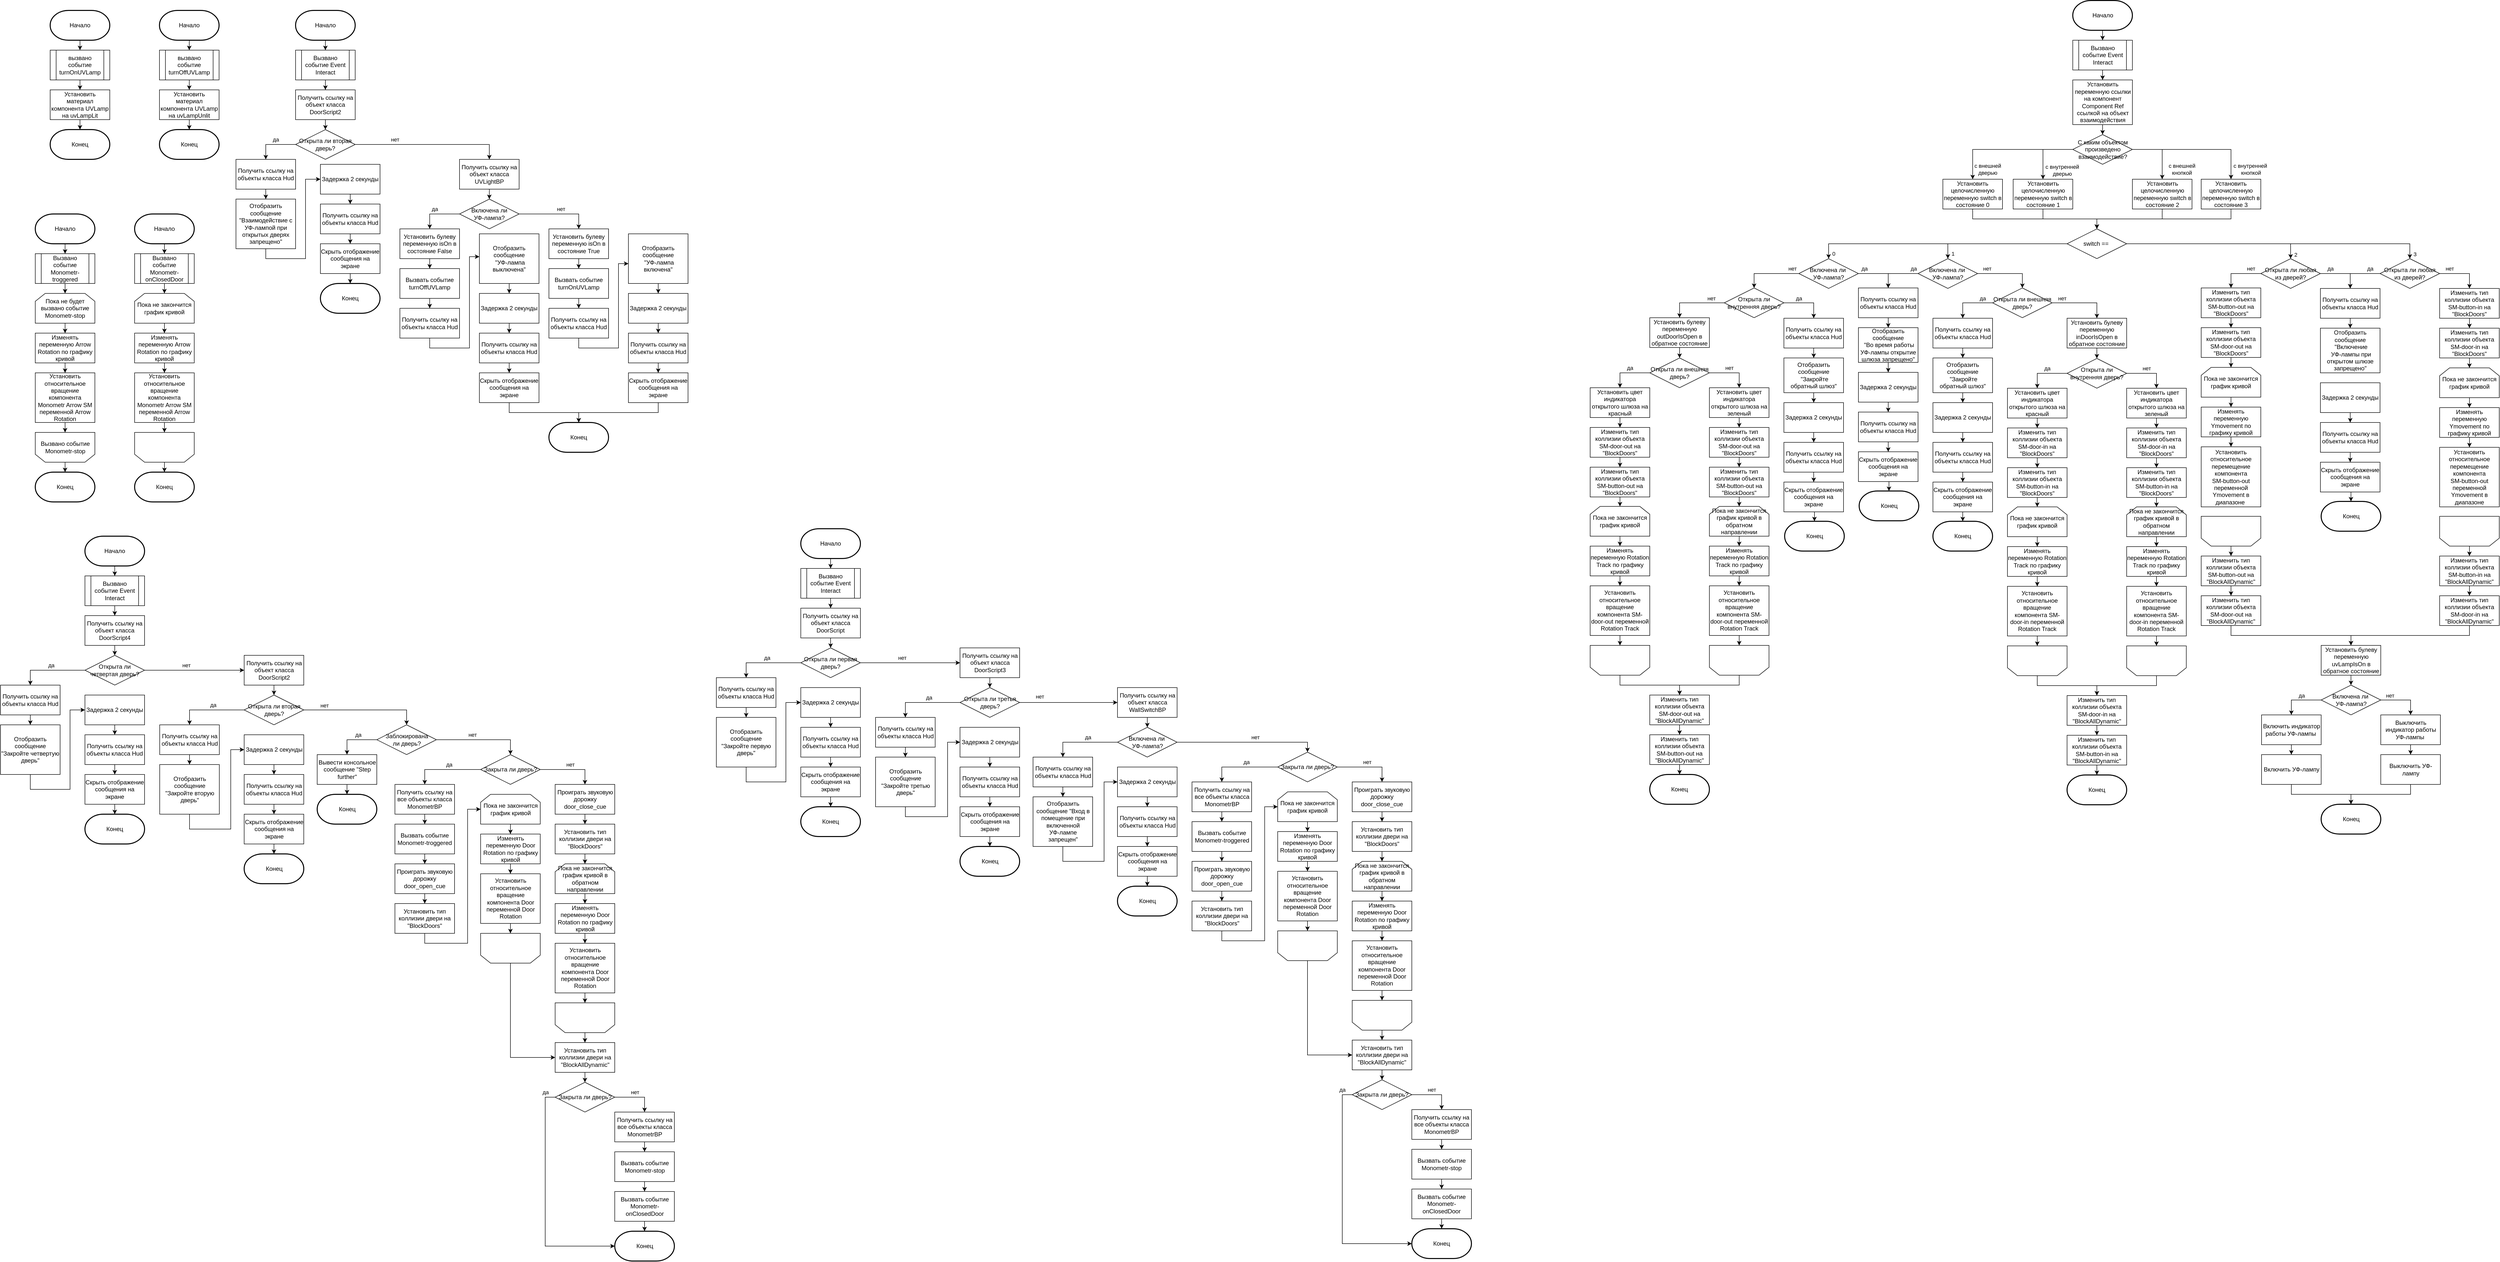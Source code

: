 <mxfile version="21.1.7" type="device">
  <diagram id="w86tNXmZhJVXljsclgEb" name="Страница 1">
    <mxGraphModel dx="1722" dy="642" grid="1" gridSize="10" guides="1" tooltips="1" connect="1" arrows="1" fold="1" page="0" pageScale="1" pageWidth="827" pageHeight="1169" math="0" shadow="0">
      <root>
        <mxCell id="0" />
        <mxCell id="1" parent="0" />
        <mxCell id="UB7z2SPtO77Pdfwkvhxr-9" style="edgeStyle=orthogonalEdgeStyle;rounded=0;orthogonalLoop=1;jettySize=auto;html=1;exitX=0.5;exitY=1;exitDx=0;exitDy=0;exitPerimeter=0;" parent="1" source="UB7z2SPtO77Pdfwkvhxr-5" target="UB7z2SPtO77Pdfwkvhxr-8" edge="1">
          <mxGeometry relative="1" as="geometry" />
        </mxCell>
        <mxCell id="UB7z2SPtO77Pdfwkvhxr-5" value="Начало" style="strokeWidth=2;html=1;shape=mxgraph.flowchart.terminator;whiteSpace=wrap;" parent="1" vertex="1">
          <mxGeometry x="60" y="40" width="120" height="60" as="geometry" />
        </mxCell>
        <mxCell id="UB7z2SPtO77Pdfwkvhxr-11" style="edgeStyle=orthogonalEdgeStyle;rounded=0;orthogonalLoop=1;jettySize=auto;html=1;exitX=0.5;exitY=1;exitDx=0;exitDy=0;" parent="1" source="UB7z2SPtO77Pdfwkvhxr-8" target="UB7z2SPtO77Pdfwkvhxr-10" edge="1">
          <mxGeometry relative="1" as="geometry" />
        </mxCell>
        <mxCell id="UB7z2SPtO77Pdfwkvhxr-8" value="вызвано событие turnOnUVLamp" style="shape=process;whiteSpace=wrap;html=1;backgroundOutline=1;" parent="1" vertex="1">
          <mxGeometry x="60" y="120" width="120" height="60" as="geometry" />
        </mxCell>
        <mxCell id="UB7z2SPtO77Pdfwkvhxr-13" style="edgeStyle=orthogonalEdgeStyle;rounded=0;orthogonalLoop=1;jettySize=auto;html=1;exitX=0.5;exitY=1;exitDx=0;exitDy=0;" parent="1" source="UB7z2SPtO77Pdfwkvhxr-10" target="UB7z2SPtO77Pdfwkvhxr-12" edge="1">
          <mxGeometry relative="1" as="geometry" />
        </mxCell>
        <mxCell id="UB7z2SPtO77Pdfwkvhxr-10" value="Установить материал компонента UVLamp на uvLampLit" style="rounded=0;whiteSpace=wrap;html=1;" parent="1" vertex="1">
          <mxGeometry x="60" y="200" width="120" height="60" as="geometry" />
        </mxCell>
        <mxCell id="UB7z2SPtO77Pdfwkvhxr-12" value="Конец" style="strokeWidth=2;html=1;shape=mxgraph.flowchart.terminator;whiteSpace=wrap;" parent="1" vertex="1">
          <mxGeometry x="60" y="280" width="120" height="60" as="geometry" />
        </mxCell>
        <mxCell id="UB7z2SPtO77Pdfwkvhxr-14" style="edgeStyle=orthogonalEdgeStyle;rounded=0;orthogonalLoop=1;jettySize=auto;html=1;exitX=0.5;exitY=1;exitDx=0;exitDy=0;exitPerimeter=0;" parent="1" source="UB7z2SPtO77Pdfwkvhxr-15" target="UB7z2SPtO77Pdfwkvhxr-17" edge="1">
          <mxGeometry relative="1" as="geometry" />
        </mxCell>
        <mxCell id="UB7z2SPtO77Pdfwkvhxr-15" value="Начало" style="strokeWidth=2;html=1;shape=mxgraph.flowchart.terminator;whiteSpace=wrap;" parent="1" vertex="1">
          <mxGeometry x="280" y="40" width="120" height="60" as="geometry" />
        </mxCell>
        <mxCell id="UB7z2SPtO77Pdfwkvhxr-16" style="edgeStyle=orthogonalEdgeStyle;rounded=0;orthogonalLoop=1;jettySize=auto;html=1;exitX=0.5;exitY=1;exitDx=0;exitDy=0;" parent="1" source="UB7z2SPtO77Pdfwkvhxr-17" target="UB7z2SPtO77Pdfwkvhxr-19" edge="1">
          <mxGeometry relative="1" as="geometry" />
        </mxCell>
        <mxCell id="UB7z2SPtO77Pdfwkvhxr-17" value="вызвано событие turnOffUVLamp" style="shape=process;whiteSpace=wrap;html=1;backgroundOutline=1;" parent="1" vertex="1">
          <mxGeometry x="280" y="120" width="120" height="60" as="geometry" />
        </mxCell>
        <mxCell id="UB7z2SPtO77Pdfwkvhxr-18" style="edgeStyle=orthogonalEdgeStyle;rounded=0;orthogonalLoop=1;jettySize=auto;html=1;exitX=0.5;exitY=1;exitDx=0;exitDy=0;" parent="1" source="UB7z2SPtO77Pdfwkvhxr-19" target="UB7z2SPtO77Pdfwkvhxr-20" edge="1">
          <mxGeometry relative="1" as="geometry" />
        </mxCell>
        <mxCell id="UB7z2SPtO77Pdfwkvhxr-19" value="Установить материал компонента UVLamp на uvLampUnlit" style="rounded=0;whiteSpace=wrap;html=1;" parent="1" vertex="1">
          <mxGeometry x="280" y="200" width="120" height="60" as="geometry" />
        </mxCell>
        <mxCell id="UB7z2SPtO77Pdfwkvhxr-20" value="Конец" style="strokeWidth=2;html=1;shape=mxgraph.flowchart.terminator;whiteSpace=wrap;" parent="1" vertex="1">
          <mxGeometry x="280" y="280" width="120" height="60" as="geometry" />
        </mxCell>
        <mxCell id="UB7z2SPtO77Pdfwkvhxr-23" style="edgeStyle=orthogonalEdgeStyle;rounded=0;orthogonalLoop=1;jettySize=auto;html=1;exitX=0.5;exitY=1;exitDx=0;exitDy=0;exitPerimeter=0;" parent="1" source="UB7z2SPtO77Pdfwkvhxr-21" target="UB7z2SPtO77Pdfwkvhxr-22" edge="1">
          <mxGeometry relative="1" as="geometry" />
        </mxCell>
        <mxCell id="UB7z2SPtO77Pdfwkvhxr-21" value="Начало" style="strokeWidth=2;html=1;shape=mxgraph.flowchart.terminator;whiteSpace=wrap;" parent="1" vertex="1">
          <mxGeometry x="554" y="40" width="120" height="60" as="geometry" />
        </mxCell>
        <mxCell id="UB7z2SPtO77Pdfwkvhxr-25" style="edgeStyle=orthogonalEdgeStyle;rounded=0;orthogonalLoop=1;jettySize=auto;html=1;exitX=0.5;exitY=1;exitDx=0;exitDy=0;" parent="1" source="UB7z2SPtO77Pdfwkvhxr-22" target="UB7z2SPtO77Pdfwkvhxr-24" edge="1">
          <mxGeometry relative="1" as="geometry" />
        </mxCell>
        <mxCell id="UB7z2SPtO77Pdfwkvhxr-22" value="Вызвано событие Event Interact" style="shape=process;whiteSpace=wrap;html=1;backgroundOutline=1;" parent="1" vertex="1">
          <mxGeometry x="554" y="120" width="120" height="60" as="geometry" />
        </mxCell>
        <mxCell id="UB7z2SPtO77Pdfwkvhxr-29" style="edgeStyle=orthogonalEdgeStyle;rounded=0;orthogonalLoop=1;jettySize=auto;html=1;exitX=0.5;exitY=1;exitDx=0;exitDy=0;" parent="1" source="UB7z2SPtO77Pdfwkvhxr-24" target="UB7z2SPtO77Pdfwkvhxr-28" edge="1">
          <mxGeometry relative="1" as="geometry" />
        </mxCell>
        <mxCell id="UB7z2SPtO77Pdfwkvhxr-24" value="Получить ссылку на объект класса DoorScript2" style="rounded=0;whiteSpace=wrap;html=1;" parent="1" vertex="1">
          <mxGeometry x="554" y="200" width="120" height="60" as="geometry" />
        </mxCell>
        <mxCell id="UB7z2SPtO77Pdfwkvhxr-34" value="да" style="edgeStyle=orthogonalEdgeStyle;rounded=0;orthogonalLoop=1;jettySize=auto;html=1;exitX=0;exitY=0.5;exitDx=0;exitDy=0;" parent="1" source="UB7z2SPtO77Pdfwkvhxr-28" target="UB7z2SPtO77Pdfwkvhxr-31" edge="1">
          <mxGeometry x="-0.111" y="-10" relative="1" as="geometry">
            <mxPoint as="offset" />
          </mxGeometry>
        </mxCell>
        <mxCell id="UB7z2SPtO77Pdfwkvhxr-46" value="нет" style="edgeStyle=orthogonalEdgeStyle;rounded=0;orthogonalLoop=1;jettySize=auto;html=1;exitX=1;exitY=0.5;exitDx=0;exitDy=0;" parent="1" source="UB7z2SPtO77Pdfwkvhxr-28" target="UB7z2SPtO77Pdfwkvhxr-45" edge="1">
          <mxGeometry x="-0.467" y="10" relative="1" as="geometry">
            <Array as="points">
              <mxPoint x="944" y="310" />
            </Array>
            <mxPoint as="offset" />
          </mxGeometry>
        </mxCell>
        <mxCell id="UB7z2SPtO77Pdfwkvhxr-28" value="Открыта ли вторая дверь?" style="rhombus;whiteSpace=wrap;html=1;" parent="1" vertex="1">
          <mxGeometry x="554" y="280" width="120" height="60" as="geometry" />
        </mxCell>
        <mxCell id="UB7z2SPtO77Pdfwkvhxr-36" style="edgeStyle=orthogonalEdgeStyle;rounded=0;orthogonalLoop=1;jettySize=auto;html=1;exitX=0.5;exitY=1;exitDx=0;exitDy=0;" parent="1" source="UB7z2SPtO77Pdfwkvhxr-31" target="UB7z2SPtO77Pdfwkvhxr-35" edge="1">
          <mxGeometry relative="1" as="geometry" />
        </mxCell>
        <mxCell id="UB7z2SPtO77Pdfwkvhxr-31" value="Получить ссылку на объекты класса Hud" style="rounded=0;whiteSpace=wrap;html=1;" parent="1" vertex="1">
          <mxGeometry x="434" y="340" width="120" height="60" as="geometry" />
        </mxCell>
        <mxCell id="UB7z2SPtO77Pdfwkvhxr-38" style="edgeStyle=orthogonalEdgeStyle;rounded=0;orthogonalLoop=1;jettySize=auto;html=1;exitX=0.5;exitY=1;exitDx=0;exitDy=0;" parent="1" source="UB7z2SPtO77Pdfwkvhxr-35" target="UB7z2SPtO77Pdfwkvhxr-37" edge="1">
          <mxGeometry relative="1" as="geometry">
            <Array as="points">
              <mxPoint x="494" y="540" />
              <mxPoint x="574" y="540" />
              <mxPoint x="574" y="380" />
            </Array>
          </mxGeometry>
        </mxCell>
        <mxCell id="UB7z2SPtO77Pdfwkvhxr-35" value="Отобразить сообщение &quot;Взаимодействие с УФ-лампой при открытых дверях запрещено&quot;" style="rounded=0;whiteSpace=wrap;html=1;" parent="1" vertex="1">
          <mxGeometry x="434" y="420" width="120" height="100" as="geometry" />
        </mxCell>
        <mxCell id="UB7z2SPtO77Pdfwkvhxr-43" style="edgeStyle=orthogonalEdgeStyle;rounded=0;orthogonalLoop=1;jettySize=auto;html=1;exitX=0.5;exitY=1;exitDx=0;exitDy=0;" parent="1" source="UB7z2SPtO77Pdfwkvhxr-37" target="UB7z2SPtO77Pdfwkvhxr-41" edge="1">
          <mxGeometry relative="1" as="geometry" />
        </mxCell>
        <mxCell id="UB7z2SPtO77Pdfwkvhxr-37" value="Задержка 2 секунды" style="rounded=0;whiteSpace=wrap;html=1;" parent="1" vertex="1">
          <mxGeometry x="604" y="350" width="120" height="60" as="geometry" />
        </mxCell>
        <mxCell id="UB7z2SPtO77Pdfwkvhxr-78" style="edgeStyle=orthogonalEdgeStyle;rounded=0;orthogonalLoop=1;jettySize=auto;html=1;exitX=0.5;exitY=1;exitDx=0;exitDy=0;" parent="1" source="UB7z2SPtO77Pdfwkvhxr-39" target="UB7z2SPtO77Pdfwkvhxr-77" edge="1">
          <mxGeometry relative="1" as="geometry" />
        </mxCell>
        <mxCell id="UB7z2SPtO77Pdfwkvhxr-39" value="Скрыть отображение сообщения на экране" style="rounded=0;whiteSpace=wrap;html=1;" parent="1" vertex="1">
          <mxGeometry x="604" y="510" width="120" height="60" as="geometry" />
        </mxCell>
        <mxCell id="UB7z2SPtO77Pdfwkvhxr-44" style="edgeStyle=orthogonalEdgeStyle;rounded=0;orthogonalLoop=1;jettySize=auto;html=1;exitX=0.5;exitY=1;exitDx=0;exitDy=0;" parent="1" source="UB7z2SPtO77Pdfwkvhxr-41" target="UB7z2SPtO77Pdfwkvhxr-39" edge="1">
          <mxGeometry relative="1" as="geometry" />
        </mxCell>
        <mxCell id="UB7z2SPtO77Pdfwkvhxr-41" value="Получить ссылку на объекты класса Hud" style="rounded=0;whiteSpace=wrap;html=1;" parent="1" vertex="1">
          <mxGeometry x="604" y="430" width="120" height="60" as="geometry" />
        </mxCell>
        <mxCell id="UB7z2SPtO77Pdfwkvhxr-48" style="edgeStyle=orthogonalEdgeStyle;rounded=0;orthogonalLoop=1;jettySize=auto;html=1;exitX=0.5;exitY=1;exitDx=0;exitDy=0;" parent="1" source="UB7z2SPtO77Pdfwkvhxr-45" target="UB7z2SPtO77Pdfwkvhxr-47" edge="1">
          <mxGeometry relative="1" as="geometry" />
        </mxCell>
        <mxCell id="UB7z2SPtO77Pdfwkvhxr-45" value="Получить ссылку на объект класса UVLightBP" style="rounded=0;whiteSpace=wrap;html=1;" parent="1" vertex="1">
          <mxGeometry x="884" y="340" width="120" height="60" as="geometry" />
        </mxCell>
        <mxCell id="UB7z2SPtO77Pdfwkvhxr-50" value="да" style="edgeStyle=orthogonalEdgeStyle;rounded=0;orthogonalLoop=1;jettySize=auto;html=1;exitX=0;exitY=0.5;exitDx=0;exitDy=0;" parent="1" source="UB7z2SPtO77Pdfwkvhxr-47" target="UB7z2SPtO77Pdfwkvhxr-49" edge="1">
          <mxGeometry x="0.111" y="-10" relative="1" as="geometry">
            <mxPoint as="offset" />
          </mxGeometry>
        </mxCell>
        <mxCell id="UB7z2SPtO77Pdfwkvhxr-52" value="нет" style="edgeStyle=orthogonalEdgeStyle;rounded=0;orthogonalLoop=1;jettySize=auto;html=1;exitX=1;exitY=0.5;exitDx=0;exitDy=0;entryX=0.5;entryY=0;entryDx=0;entryDy=0;" parent="1" source="UB7z2SPtO77Pdfwkvhxr-47" target="UB7z2SPtO77Pdfwkvhxr-51" edge="1">
          <mxGeometry x="0.111" y="10" relative="1" as="geometry">
            <mxPoint as="offset" />
          </mxGeometry>
        </mxCell>
        <mxCell id="UB7z2SPtO77Pdfwkvhxr-47" value="Включена ли &lt;br&gt;УФ-лампа?" style="rhombus;whiteSpace=wrap;html=1;" parent="1" vertex="1">
          <mxGeometry x="884" y="420" width="120" height="60" as="geometry" />
        </mxCell>
        <mxCell id="UB7z2SPtO77Pdfwkvhxr-55" style="edgeStyle=orthogonalEdgeStyle;rounded=0;orthogonalLoop=1;jettySize=auto;html=1;exitX=0.5;exitY=1;exitDx=0;exitDy=0;" parent="1" source="UB7z2SPtO77Pdfwkvhxr-49" target="UB7z2SPtO77Pdfwkvhxr-53" edge="1">
          <mxGeometry relative="1" as="geometry" />
        </mxCell>
        <mxCell id="UB7z2SPtO77Pdfwkvhxr-49" value="Установить булеву переменную isOn в состояние False" style="rounded=0;whiteSpace=wrap;html=1;" parent="1" vertex="1">
          <mxGeometry x="764" y="480" width="120" height="60" as="geometry" />
        </mxCell>
        <mxCell id="UB7z2SPtO77Pdfwkvhxr-56" style="edgeStyle=orthogonalEdgeStyle;rounded=0;orthogonalLoop=1;jettySize=auto;html=1;exitX=0.5;exitY=1;exitDx=0;exitDy=0;" parent="1" source="UB7z2SPtO77Pdfwkvhxr-51" target="UB7z2SPtO77Pdfwkvhxr-54" edge="1">
          <mxGeometry relative="1" as="geometry" />
        </mxCell>
        <mxCell id="UB7z2SPtO77Pdfwkvhxr-51" value="Установить булеву переменную isOn в состояние True" style="rounded=0;whiteSpace=wrap;html=1;" parent="1" vertex="1">
          <mxGeometry x="1064" y="480" width="120" height="60" as="geometry" />
        </mxCell>
        <mxCell id="UB7z2SPtO77Pdfwkvhxr-66" style="edgeStyle=orthogonalEdgeStyle;rounded=0;orthogonalLoop=1;jettySize=auto;html=1;exitX=0.5;exitY=1;exitDx=0;exitDy=0;" parent="1" source="UB7z2SPtO77Pdfwkvhxr-53" target="UB7z2SPtO77Pdfwkvhxr-58" edge="1">
          <mxGeometry relative="1" as="geometry" />
        </mxCell>
        <mxCell id="UB7z2SPtO77Pdfwkvhxr-53" value="Вызвать событие turnOffUVLamp" style="rounded=0;whiteSpace=wrap;html=1;" parent="1" vertex="1">
          <mxGeometry x="764" y="560" width="120" height="60" as="geometry" />
        </mxCell>
        <mxCell id="UB7z2SPtO77Pdfwkvhxr-76" style="edgeStyle=orthogonalEdgeStyle;rounded=0;orthogonalLoop=1;jettySize=auto;html=1;exitX=0.5;exitY=1;exitDx=0;exitDy=0;" parent="1" source="UB7z2SPtO77Pdfwkvhxr-54" target="UB7z2SPtO77Pdfwkvhxr-68" edge="1">
          <mxGeometry relative="1" as="geometry" />
        </mxCell>
        <mxCell id="UB7z2SPtO77Pdfwkvhxr-54" value="Вызвать событие turnOnUVLamp" style="rounded=0;whiteSpace=wrap;html=1;" parent="1" vertex="1">
          <mxGeometry x="1064" y="560" width="120" height="60" as="geometry" />
        </mxCell>
        <mxCell id="UB7z2SPtO77Pdfwkvhxr-57" style="edgeStyle=orthogonalEdgeStyle;rounded=0;orthogonalLoop=1;jettySize=auto;html=1;exitX=0.5;exitY=1;exitDx=0;exitDy=0;" parent="1" source="UB7z2SPtO77Pdfwkvhxr-58" target="UB7z2SPtO77Pdfwkvhxr-60" edge="1">
          <mxGeometry relative="1" as="geometry">
            <Array as="points">
              <mxPoint x="824" y="720" />
              <mxPoint x="904" y="720" />
              <mxPoint x="904" y="536" />
            </Array>
          </mxGeometry>
        </mxCell>
        <mxCell id="UB7z2SPtO77Pdfwkvhxr-58" value="Получить ссылку на объекты класса Hud" style="rounded=0;whiteSpace=wrap;html=1;" parent="1" vertex="1">
          <mxGeometry x="764" y="640" width="120" height="60" as="geometry" />
        </mxCell>
        <mxCell id="UB7z2SPtO77Pdfwkvhxr-59" style="edgeStyle=orthogonalEdgeStyle;rounded=0;orthogonalLoop=1;jettySize=auto;html=1;exitX=0.5;exitY=1;exitDx=0;exitDy=0;" parent="1" source="UB7z2SPtO77Pdfwkvhxr-60" target="UB7z2SPtO77Pdfwkvhxr-62" edge="1">
          <mxGeometry relative="1" as="geometry" />
        </mxCell>
        <mxCell id="UB7z2SPtO77Pdfwkvhxr-60" value="Отобразить сообщение&lt;br&gt;&amp;nbsp;&quot;УФ-лампа выключена&quot;" style="rounded=0;whiteSpace=wrap;html=1;" parent="1" vertex="1">
          <mxGeometry x="924" y="490" width="120" height="100" as="geometry" />
        </mxCell>
        <mxCell id="UB7z2SPtO77Pdfwkvhxr-61" style="edgeStyle=orthogonalEdgeStyle;rounded=0;orthogonalLoop=1;jettySize=auto;html=1;exitX=0.5;exitY=1;exitDx=0;exitDy=0;" parent="1" source="UB7z2SPtO77Pdfwkvhxr-62" target="UB7z2SPtO77Pdfwkvhxr-65" edge="1">
          <mxGeometry relative="1" as="geometry" />
        </mxCell>
        <mxCell id="UB7z2SPtO77Pdfwkvhxr-62" value="Задержка 2 секунды" style="rounded=0;whiteSpace=wrap;html=1;" parent="1" vertex="1">
          <mxGeometry x="924" y="610" width="120" height="60" as="geometry" />
        </mxCell>
        <mxCell id="UB7z2SPtO77Pdfwkvhxr-82" style="edgeStyle=orthogonalEdgeStyle;rounded=0;orthogonalLoop=1;jettySize=auto;html=1;exitX=0.5;exitY=1;exitDx=0;exitDy=0;" parent="1" source="UB7z2SPtO77Pdfwkvhxr-63" target="UB7z2SPtO77Pdfwkvhxr-80" edge="1">
          <mxGeometry relative="1" as="geometry" />
        </mxCell>
        <mxCell id="UB7z2SPtO77Pdfwkvhxr-63" value="Скрыть отображение сообщения на экране" style="rounded=0;whiteSpace=wrap;html=1;" parent="1" vertex="1">
          <mxGeometry x="924" y="770" width="120" height="60" as="geometry" />
        </mxCell>
        <mxCell id="UB7z2SPtO77Pdfwkvhxr-64" style="edgeStyle=orthogonalEdgeStyle;rounded=0;orthogonalLoop=1;jettySize=auto;html=1;exitX=0.5;exitY=1;exitDx=0;exitDy=0;" parent="1" source="UB7z2SPtO77Pdfwkvhxr-65" target="UB7z2SPtO77Pdfwkvhxr-63" edge="1">
          <mxGeometry relative="1" as="geometry" />
        </mxCell>
        <mxCell id="UB7z2SPtO77Pdfwkvhxr-65" value="Получить ссылку на объекты класса Hud" style="rounded=0;whiteSpace=wrap;html=1;" parent="1" vertex="1">
          <mxGeometry x="924" y="690" width="120" height="60" as="geometry" />
        </mxCell>
        <mxCell id="UB7z2SPtO77Pdfwkvhxr-67" style="edgeStyle=orthogonalEdgeStyle;rounded=0;orthogonalLoop=1;jettySize=auto;html=1;exitX=0.5;exitY=1;exitDx=0;exitDy=0;" parent="1" source="UB7z2SPtO77Pdfwkvhxr-68" target="UB7z2SPtO77Pdfwkvhxr-70" edge="1">
          <mxGeometry relative="1" as="geometry">
            <Array as="points">
              <mxPoint x="1124" y="720" />
              <mxPoint x="1204" y="720" />
              <mxPoint x="1204" y="550" />
            </Array>
          </mxGeometry>
        </mxCell>
        <mxCell id="UB7z2SPtO77Pdfwkvhxr-68" value="Получить ссылку на объекты класса Hud" style="rounded=0;whiteSpace=wrap;html=1;" parent="1" vertex="1">
          <mxGeometry x="1064" y="640" width="120" height="60" as="geometry" />
        </mxCell>
        <mxCell id="UB7z2SPtO77Pdfwkvhxr-69" style="edgeStyle=orthogonalEdgeStyle;rounded=0;orthogonalLoop=1;jettySize=auto;html=1;exitX=0.5;exitY=1;exitDx=0;exitDy=0;" parent="1" source="UB7z2SPtO77Pdfwkvhxr-70" target="UB7z2SPtO77Pdfwkvhxr-72" edge="1">
          <mxGeometry relative="1" as="geometry" />
        </mxCell>
        <mxCell id="UB7z2SPtO77Pdfwkvhxr-70" value="Отобразить сообщение&lt;br&gt;&amp;nbsp;&quot;УФ-лампа включена&quot;" style="rounded=0;whiteSpace=wrap;html=1;" parent="1" vertex="1">
          <mxGeometry x="1224" y="490" width="120" height="100" as="geometry" />
        </mxCell>
        <mxCell id="UB7z2SPtO77Pdfwkvhxr-71" style="edgeStyle=orthogonalEdgeStyle;rounded=0;orthogonalLoop=1;jettySize=auto;html=1;exitX=0.5;exitY=1;exitDx=0;exitDy=0;" parent="1" source="UB7z2SPtO77Pdfwkvhxr-72" target="UB7z2SPtO77Pdfwkvhxr-75" edge="1">
          <mxGeometry relative="1" as="geometry" />
        </mxCell>
        <mxCell id="UB7z2SPtO77Pdfwkvhxr-72" value="Задержка 2 секунды" style="rounded=0;whiteSpace=wrap;html=1;" parent="1" vertex="1">
          <mxGeometry x="1224" y="610" width="120" height="60" as="geometry" />
        </mxCell>
        <mxCell id="UB7z2SPtO77Pdfwkvhxr-84" style="edgeStyle=orthogonalEdgeStyle;rounded=0;orthogonalLoop=1;jettySize=auto;html=1;exitX=0.5;exitY=1;exitDx=0;exitDy=0;" parent="1" source="UB7z2SPtO77Pdfwkvhxr-73" target="UB7z2SPtO77Pdfwkvhxr-80" edge="1">
          <mxGeometry relative="1" as="geometry" />
        </mxCell>
        <mxCell id="UB7z2SPtO77Pdfwkvhxr-73" value="Скрыть отображение сообщения на экране" style="rounded=0;whiteSpace=wrap;html=1;" parent="1" vertex="1">
          <mxGeometry x="1224" y="770" width="120" height="60" as="geometry" />
        </mxCell>
        <mxCell id="UB7z2SPtO77Pdfwkvhxr-74" style="edgeStyle=orthogonalEdgeStyle;rounded=0;orthogonalLoop=1;jettySize=auto;html=1;exitX=0.5;exitY=1;exitDx=0;exitDy=0;" parent="1" source="UB7z2SPtO77Pdfwkvhxr-75" target="UB7z2SPtO77Pdfwkvhxr-73" edge="1">
          <mxGeometry relative="1" as="geometry" />
        </mxCell>
        <mxCell id="UB7z2SPtO77Pdfwkvhxr-75" value="Получить ссылку на объекты класса Hud" style="rounded=0;whiteSpace=wrap;html=1;" parent="1" vertex="1">
          <mxGeometry x="1224" y="690" width="120" height="60" as="geometry" />
        </mxCell>
        <mxCell id="UB7z2SPtO77Pdfwkvhxr-77" value="Конец" style="strokeWidth=2;html=1;shape=mxgraph.flowchart.terminator;whiteSpace=wrap;" parent="1" vertex="1">
          <mxGeometry x="604" y="590" width="120" height="60" as="geometry" />
        </mxCell>
        <mxCell id="UB7z2SPtO77Pdfwkvhxr-80" value="Конец" style="strokeWidth=2;html=1;shape=mxgraph.flowchart.terminator;whiteSpace=wrap;" parent="1" vertex="1">
          <mxGeometry x="1064" y="870" width="120" height="60" as="geometry" />
        </mxCell>
        <mxCell id="UB7z2SPtO77Pdfwkvhxr-87" style="edgeStyle=orthogonalEdgeStyle;rounded=0;orthogonalLoop=1;jettySize=auto;html=1;exitX=0.5;exitY=1;exitDx=0;exitDy=0;exitPerimeter=0;" parent="1" source="UB7z2SPtO77Pdfwkvhxr-85" target="UB7z2SPtO77Pdfwkvhxr-86" edge="1">
          <mxGeometry relative="1" as="geometry" />
        </mxCell>
        <mxCell id="UB7z2SPtO77Pdfwkvhxr-85" value="Начало" style="strokeWidth=2;html=1;shape=mxgraph.flowchart.terminator;whiteSpace=wrap;" parent="1" vertex="1">
          <mxGeometry x="30" y="450" width="120" height="60" as="geometry" />
        </mxCell>
        <mxCell id="UB7z2SPtO77Pdfwkvhxr-94" style="edgeStyle=orthogonalEdgeStyle;rounded=0;orthogonalLoop=1;jettySize=auto;html=1;exitX=0.5;exitY=1;exitDx=0;exitDy=0;entryX=0.5;entryY=0;entryDx=0;entryDy=0;" parent="1" source="UB7z2SPtO77Pdfwkvhxr-86" target="UB7z2SPtO77Pdfwkvhxr-92" edge="1">
          <mxGeometry relative="1" as="geometry" />
        </mxCell>
        <mxCell id="UB7z2SPtO77Pdfwkvhxr-86" value="Вызвано событие Monometr-troggered" style="shape=process;whiteSpace=wrap;html=1;backgroundOutline=1;" parent="1" vertex="1">
          <mxGeometry x="30" y="530" width="120" height="60" as="geometry" />
        </mxCell>
        <mxCell id="UB7z2SPtO77Pdfwkvhxr-96" style="edgeStyle=orthogonalEdgeStyle;rounded=0;orthogonalLoop=1;jettySize=auto;html=1;exitX=0.5;exitY=1;exitDx=0;exitDy=0;" parent="1" source="UB7z2SPtO77Pdfwkvhxr-88" target="UB7z2SPtO77Pdfwkvhxr-90" edge="1">
          <mxGeometry relative="1" as="geometry" />
        </mxCell>
        <mxCell id="UB7z2SPtO77Pdfwkvhxr-88" value="Изменять переменную Arrow Rotation по графику кривой" style="rounded=0;whiteSpace=wrap;html=1;" parent="1" vertex="1">
          <mxGeometry x="30" y="690" width="120" height="60" as="geometry" />
        </mxCell>
        <mxCell id="UB7z2SPtO77Pdfwkvhxr-97" style="edgeStyle=orthogonalEdgeStyle;rounded=0;orthogonalLoop=1;jettySize=auto;html=1;exitX=0.5;exitY=1;exitDx=0;exitDy=0;" parent="1" source="UB7z2SPtO77Pdfwkvhxr-90" target="UB7z2SPtO77Pdfwkvhxr-93" edge="1">
          <mxGeometry relative="1" as="geometry" />
        </mxCell>
        <mxCell id="UB7z2SPtO77Pdfwkvhxr-90" value="Установить относительное вращение компонента Monometr Arrow SM переменной Arrow Rotation" style="rounded=0;whiteSpace=wrap;html=1;" parent="1" vertex="1">
          <mxGeometry x="30" y="770" width="120" height="100" as="geometry" />
        </mxCell>
        <mxCell id="UB7z2SPtO77Pdfwkvhxr-95" style="edgeStyle=orthogonalEdgeStyle;rounded=0;orthogonalLoop=1;jettySize=auto;html=1;exitX=0.5;exitY=1;exitDx=0;exitDy=0;" parent="1" source="UB7z2SPtO77Pdfwkvhxr-92" target="UB7z2SPtO77Pdfwkvhxr-88" edge="1">
          <mxGeometry relative="1" as="geometry" />
        </mxCell>
        <mxCell id="UB7z2SPtO77Pdfwkvhxr-92" value="Пока не будет вызвано событие Monometr-stop" style="shape=loopLimit;whiteSpace=wrap;html=1;" parent="1" vertex="1">
          <mxGeometry x="30" y="610" width="120" height="60" as="geometry" />
        </mxCell>
        <mxCell id="UB7z2SPtO77Pdfwkvhxr-101" style="edgeStyle=orthogonalEdgeStyle;rounded=0;orthogonalLoop=1;jettySize=auto;html=1;exitX=0.5;exitY=0;exitDx=0;exitDy=0;" parent="1" source="UB7z2SPtO77Pdfwkvhxr-93" target="UB7z2SPtO77Pdfwkvhxr-99" edge="1">
          <mxGeometry relative="1" as="geometry" />
        </mxCell>
        <mxCell id="UB7z2SPtO77Pdfwkvhxr-93" value="" style="shape=loopLimit;whiteSpace=wrap;html=1;rotation=-180;" parent="1" vertex="1">
          <mxGeometry x="30" y="890" width="120" height="60" as="geometry" />
        </mxCell>
        <mxCell id="UB7z2SPtO77Pdfwkvhxr-98" value="Вызвано событие &lt;br&gt;Monometr-stop" style="text;html=1;align=center;verticalAlign=middle;resizable=0;points=[];autosize=1;strokeColor=none;fillColor=none;" parent="1" vertex="1">
          <mxGeometry x="30" y="900" width="120" height="40" as="geometry" />
        </mxCell>
        <mxCell id="UB7z2SPtO77Pdfwkvhxr-99" value="Конец" style="strokeWidth=2;html=1;shape=mxgraph.flowchart.terminator;whiteSpace=wrap;" parent="1" vertex="1">
          <mxGeometry x="30" y="970" width="120" height="60" as="geometry" />
        </mxCell>
        <mxCell id="UB7z2SPtO77Pdfwkvhxr-104" style="edgeStyle=orthogonalEdgeStyle;rounded=0;orthogonalLoop=1;jettySize=auto;html=1;exitX=0.5;exitY=1;exitDx=0;exitDy=0;exitPerimeter=0;" parent="1" source="UB7z2SPtO77Pdfwkvhxr-102" target="UB7z2SPtO77Pdfwkvhxr-103" edge="1">
          <mxGeometry relative="1" as="geometry" />
        </mxCell>
        <mxCell id="UB7z2SPtO77Pdfwkvhxr-102" value="Начало" style="strokeWidth=2;html=1;shape=mxgraph.flowchart.terminator;whiteSpace=wrap;" parent="1" vertex="1">
          <mxGeometry x="230" y="450" width="120" height="60" as="geometry" />
        </mxCell>
        <mxCell id="UB7z2SPtO77Pdfwkvhxr-106" style="edgeStyle=orthogonalEdgeStyle;rounded=0;orthogonalLoop=1;jettySize=auto;html=1;exitX=0.5;exitY=1;exitDx=0;exitDy=0;" parent="1" source="UB7z2SPtO77Pdfwkvhxr-103" target="UB7z2SPtO77Pdfwkvhxr-105" edge="1">
          <mxGeometry relative="1" as="geometry" />
        </mxCell>
        <mxCell id="UB7z2SPtO77Pdfwkvhxr-103" value="Вызвано событие Monometr-onClosedDoor" style="shape=process;whiteSpace=wrap;html=1;backgroundOutline=1;" parent="1" vertex="1">
          <mxGeometry x="230" y="530" width="120" height="60" as="geometry" />
        </mxCell>
        <mxCell id="UB7z2SPtO77Pdfwkvhxr-108" style="edgeStyle=orthogonalEdgeStyle;rounded=0;orthogonalLoop=1;jettySize=auto;html=1;exitX=0.5;exitY=1;exitDx=0;exitDy=0;" parent="1" source="UB7z2SPtO77Pdfwkvhxr-105" target="UB7z2SPtO77Pdfwkvhxr-107" edge="1">
          <mxGeometry relative="1" as="geometry" />
        </mxCell>
        <mxCell id="UB7z2SPtO77Pdfwkvhxr-105" value="Пока не закончится график кривой" style="shape=loopLimit;whiteSpace=wrap;html=1;" parent="1" vertex="1">
          <mxGeometry x="230" y="610" width="120" height="60" as="geometry" />
        </mxCell>
        <mxCell id="UB7z2SPtO77Pdfwkvhxr-110" style="edgeStyle=orthogonalEdgeStyle;rounded=0;orthogonalLoop=1;jettySize=auto;html=1;exitX=0.5;exitY=1;exitDx=0;exitDy=0;" parent="1" source="UB7z2SPtO77Pdfwkvhxr-107" target="UB7z2SPtO77Pdfwkvhxr-109" edge="1">
          <mxGeometry relative="1" as="geometry" />
        </mxCell>
        <mxCell id="UB7z2SPtO77Pdfwkvhxr-107" value="Изменять переменную Arrow Rotation по графику кривой" style="rounded=0;whiteSpace=wrap;html=1;" parent="1" vertex="1">
          <mxGeometry x="230" y="690" width="120" height="60" as="geometry" />
        </mxCell>
        <mxCell id="UB7z2SPtO77Pdfwkvhxr-112" style="edgeStyle=orthogonalEdgeStyle;rounded=0;orthogonalLoop=1;jettySize=auto;html=1;exitX=0.5;exitY=1;exitDx=0;exitDy=0;" parent="1" source="UB7z2SPtO77Pdfwkvhxr-109" target="UB7z2SPtO77Pdfwkvhxr-111" edge="1">
          <mxGeometry relative="1" as="geometry" />
        </mxCell>
        <mxCell id="UB7z2SPtO77Pdfwkvhxr-109" value="Установить относительное вращение компонента Monometr Arrow SM переменной Arrow Rotation" style="rounded=0;whiteSpace=wrap;html=1;" parent="1" vertex="1">
          <mxGeometry x="230" y="770" width="120" height="100" as="geometry" />
        </mxCell>
        <mxCell id="UB7z2SPtO77Pdfwkvhxr-114" style="edgeStyle=orthogonalEdgeStyle;rounded=0;orthogonalLoop=1;jettySize=auto;html=1;exitX=0.5;exitY=0;exitDx=0;exitDy=0;" parent="1" source="UB7z2SPtO77Pdfwkvhxr-111" target="UB7z2SPtO77Pdfwkvhxr-113" edge="1">
          <mxGeometry relative="1" as="geometry" />
        </mxCell>
        <mxCell id="UB7z2SPtO77Pdfwkvhxr-111" value="" style="shape=loopLimit;whiteSpace=wrap;html=1;rotation=-180;" parent="1" vertex="1">
          <mxGeometry x="230" y="890" width="120" height="60" as="geometry" />
        </mxCell>
        <mxCell id="UB7z2SPtO77Pdfwkvhxr-113" value="Конец" style="strokeWidth=2;html=1;shape=mxgraph.flowchart.terminator;whiteSpace=wrap;" parent="1" vertex="1">
          <mxGeometry x="230" y="970" width="120" height="60" as="geometry" />
        </mxCell>
        <mxCell id="OJ1lECs8hUQre6vc5IYj-3" style="edgeStyle=orthogonalEdgeStyle;rounded=0;orthogonalLoop=1;jettySize=auto;html=1;exitX=0.5;exitY=1;exitDx=0;exitDy=0;exitPerimeter=0;" edge="1" parent="1" source="OJ1lECs8hUQre6vc5IYj-1" target="OJ1lECs8hUQre6vc5IYj-2">
          <mxGeometry relative="1" as="geometry" />
        </mxCell>
        <mxCell id="OJ1lECs8hUQre6vc5IYj-1" value="Начало" style="strokeWidth=2;html=1;shape=mxgraph.flowchart.terminator;whiteSpace=wrap;" vertex="1" parent="1">
          <mxGeometry x="1571" y="1084" width="120" height="60" as="geometry" />
        </mxCell>
        <mxCell id="OJ1lECs8hUQre6vc5IYj-5" style="edgeStyle=orthogonalEdgeStyle;rounded=0;orthogonalLoop=1;jettySize=auto;html=1;exitX=0.5;exitY=1;exitDx=0;exitDy=0;" edge="1" parent="1" source="OJ1lECs8hUQre6vc5IYj-2" target="OJ1lECs8hUQre6vc5IYj-4">
          <mxGeometry relative="1" as="geometry" />
        </mxCell>
        <mxCell id="OJ1lECs8hUQre6vc5IYj-2" value="Вызвано событие Event Interact" style="shape=process;whiteSpace=wrap;html=1;backgroundOutline=1;" vertex="1" parent="1">
          <mxGeometry x="1571" y="1164" width="120" height="60" as="geometry" />
        </mxCell>
        <mxCell id="OJ1lECs8hUQre6vc5IYj-7" style="edgeStyle=orthogonalEdgeStyle;rounded=0;orthogonalLoop=1;jettySize=auto;html=1;exitX=0.5;exitY=1;exitDx=0;exitDy=0;entryX=0.5;entryY=0;entryDx=0;entryDy=0;" edge="1" parent="1" source="OJ1lECs8hUQre6vc5IYj-4" target="OJ1lECs8hUQre6vc5IYj-6">
          <mxGeometry relative="1" as="geometry" />
        </mxCell>
        <mxCell id="OJ1lECs8hUQre6vc5IYj-4" value="Получить ссылку на объект класса DoorScript" style="rounded=0;whiteSpace=wrap;html=1;" vertex="1" parent="1">
          <mxGeometry x="1571" y="1244" width="120" height="60" as="geometry" />
        </mxCell>
        <mxCell id="OJ1lECs8hUQre6vc5IYj-9" value="да" style="edgeStyle=orthogonalEdgeStyle;rounded=0;orthogonalLoop=1;jettySize=auto;html=1;exitX=0;exitY=0.5;exitDx=0;exitDy=0;entryX=0.5;entryY=0;entryDx=0;entryDy=0;" edge="1" parent="1" source="OJ1lECs8hUQre6vc5IYj-6" target="OJ1lECs8hUQre6vc5IYj-11">
          <mxGeometry x="-0.022" y="-10" relative="1" as="geometry">
            <mxPoint x="1511" y="1384" as="targetPoint" />
            <mxPoint as="offset" />
          </mxGeometry>
        </mxCell>
        <mxCell id="OJ1lECs8hUQre6vc5IYj-22" value="нет" style="edgeStyle=orthogonalEdgeStyle;rounded=0;orthogonalLoop=1;jettySize=auto;html=1;exitX=1;exitY=0.5;exitDx=0;exitDy=0;" edge="1" parent="1" source="OJ1lECs8hUQre6vc5IYj-6" target="OJ1lECs8hUQre6vc5IYj-21">
          <mxGeometry x="-0.163" y="10" relative="1" as="geometry">
            <mxPoint as="offset" />
          </mxGeometry>
        </mxCell>
        <mxCell id="OJ1lECs8hUQre6vc5IYj-6" value="Открыта ли первая дверь?" style="rhombus;whiteSpace=wrap;html=1;" vertex="1" parent="1">
          <mxGeometry x="1571" y="1324" width="120" height="60" as="geometry" />
        </mxCell>
        <mxCell id="OJ1lECs8hUQre6vc5IYj-10" style="edgeStyle=orthogonalEdgeStyle;rounded=0;orthogonalLoop=1;jettySize=auto;html=1;exitX=0.5;exitY=1;exitDx=0;exitDy=0;" edge="1" parent="1" source="OJ1lECs8hUQre6vc5IYj-11" target="OJ1lECs8hUQre6vc5IYj-13">
          <mxGeometry relative="1" as="geometry" />
        </mxCell>
        <mxCell id="OJ1lECs8hUQre6vc5IYj-11" value="Получить ссылку на объекты класса Hud" style="rounded=0;whiteSpace=wrap;html=1;" vertex="1" parent="1">
          <mxGeometry x="1401" y="1384" width="120" height="60" as="geometry" />
        </mxCell>
        <mxCell id="OJ1lECs8hUQre6vc5IYj-12" style="edgeStyle=orthogonalEdgeStyle;rounded=0;orthogonalLoop=1;jettySize=auto;html=1;exitX=0.5;exitY=1;exitDx=0;exitDy=0;" edge="1" parent="1" source="OJ1lECs8hUQre6vc5IYj-13" target="OJ1lECs8hUQre6vc5IYj-15">
          <mxGeometry relative="1" as="geometry">
            <Array as="points">
              <mxPoint x="1461" y="1594" />
              <mxPoint x="1541" y="1594" />
              <mxPoint x="1541" y="1434" />
            </Array>
          </mxGeometry>
        </mxCell>
        <mxCell id="OJ1lECs8hUQre6vc5IYj-13" value="Отобразить сообщение &quot;Закройте первую дверь&quot;" style="rounded=0;whiteSpace=wrap;html=1;" vertex="1" parent="1">
          <mxGeometry x="1401" y="1464" width="120" height="100" as="geometry" />
        </mxCell>
        <mxCell id="OJ1lECs8hUQre6vc5IYj-14" style="edgeStyle=orthogonalEdgeStyle;rounded=0;orthogonalLoop=1;jettySize=auto;html=1;exitX=0.5;exitY=1;exitDx=0;exitDy=0;" edge="1" parent="1" source="OJ1lECs8hUQre6vc5IYj-15" target="OJ1lECs8hUQre6vc5IYj-19">
          <mxGeometry relative="1" as="geometry" />
        </mxCell>
        <mxCell id="OJ1lECs8hUQre6vc5IYj-15" value="Задержка 2 секунды" style="rounded=0;whiteSpace=wrap;html=1;" vertex="1" parent="1">
          <mxGeometry x="1571" y="1404" width="120" height="60" as="geometry" />
        </mxCell>
        <mxCell id="OJ1lECs8hUQre6vc5IYj-16" style="edgeStyle=orthogonalEdgeStyle;rounded=0;orthogonalLoop=1;jettySize=auto;html=1;exitX=0.5;exitY=1;exitDx=0;exitDy=0;" edge="1" parent="1" source="OJ1lECs8hUQre6vc5IYj-17" target="OJ1lECs8hUQre6vc5IYj-20">
          <mxGeometry relative="1" as="geometry" />
        </mxCell>
        <mxCell id="OJ1lECs8hUQre6vc5IYj-17" value="Скрыть отображение сообщения на экране" style="rounded=0;whiteSpace=wrap;html=1;" vertex="1" parent="1">
          <mxGeometry x="1571" y="1564" width="120" height="60" as="geometry" />
        </mxCell>
        <mxCell id="OJ1lECs8hUQre6vc5IYj-18" style="edgeStyle=orthogonalEdgeStyle;rounded=0;orthogonalLoop=1;jettySize=auto;html=1;exitX=0.5;exitY=1;exitDx=0;exitDy=0;" edge="1" parent="1" source="OJ1lECs8hUQre6vc5IYj-19" target="OJ1lECs8hUQre6vc5IYj-17">
          <mxGeometry relative="1" as="geometry" />
        </mxCell>
        <mxCell id="OJ1lECs8hUQre6vc5IYj-19" value="Получить ссылку на объекты класса Hud" style="rounded=0;whiteSpace=wrap;html=1;" vertex="1" parent="1">
          <mxGeometry x="1571" y="1484" width="120" height="60" as="geometry" />
        </mxCell>
        <mxCell id="OJ1lECs8hUQre6vc5IYj-20" value="Конец" style="strokeWidth=2;html=1;shape=mxgraph.flowchart.terminator;whiteSpace=wrap;" vertex="1" parent="1">
          <mxGeometry x="1571" y="1644" width="120" height="60" as="geometry" />
        </mxCell>
        <mxCell id="OJ1lECs8hUQre6vc5IYj-24" style="edgeStyle=orthogonalEdgeStyle;rounded=0;orthogonalLoop=1;jettySize=auto;html=1;exitX=0.5;exitY=1;exitDx=0;exitDy=0;" edge="1" parent="1" source="OJ1lECs8hUQre6vc5IYj-21" target="OJ1lECs8hUQre6vc5IYj-23">
          <mxGeometry relative="1" as="geometry" />
        </mxCell>
        <mxCell id="OJ1lECs8hUQre6vc5IYj-21" value="Получить ссылку на объект класса DoorScript3" style="rounded=0;whiteSpace=wrap;html=1;" vertex="1" parent="1">
          <mxGeometry x="1891.5" y="1324" width="120" height="60" as="geometry" />
        </mxCell>
        <mxCell id="OJ1lECs8hUQre6vc5IYj-36" value="да" style="edgeStyle=orthogonalEdgeStyle;rounded=0;orthogonalLoop=1;jettySize=auto;html=1;exitX=0;exitY=0.5;exitDx=0;exitDy=0;entryX=0.5;entryY=0;entryDx=0;entryDy=0;" edge="1" parent="1" source="OJ1lECs8hUQre6vc5IYj-23" target="OJ1lECs8hUQre6vc5IYj-26">
          <mxGeometry x="-0.106" y="-10" relative="1" as="geometry">
            <mxPoint as="offset" />
          </mxGeometry>
        </mxCell>
        <mxCell id="OJ1lECs8hUQre6vc5IYj-38" value="нет" style="edgeStyle=orthogonalEdgeStyle;rounded=0;orthogonalLoop=1;jettySize=auto;html=1;exitX=1;exitY=0.5;exitDx=0;exitDy=0;" edge="1" parent="1" source="OJ1lECs8hUQre6vc5IYj-23" target="OJ1lECs8hUQre6vc5IYj-37">
          <mxGeometry x="-0.589" y="12" relative="1" as="geometry">
            <mxPoint as="offset" />
          </mxGeometry>
        </mxCell>
        <mxCell id="OJ1lECs8hUQre6vc5IYj-23" value="Открыта ли третья дверь?" style="rhombus;whiteSpace=wrap;html=1;" vertex="1" parent="1">
          <mxGeometry x="1891.5" y="1404" width="120" height="60" as="geometry" />
        </mxCell>
        <mxCell id="OJ1lECs8hUQre6vc5IYj-25" style="edgeStyle=orthogonalEdgeStyle;rounded=0;orthogonalLoop=1;jettySize=auto;html=1;exitX=0.5;exitY=1;exitDx=0;exitDy=0;" edge="1" parent="1" source="OJ1lECs8hUQre6vc5IYj-26" target="OJ1lECs8hUQre6vc5IYj-28">
          <mxGeometry relative="1" as="geometry" />
        </mxCell>
        <mxCell id="OJ1lECs8hUQre6vc5IYj-26" value="Получить ссылку на объекты класса Hud" style="rounded=0;whiteSpace=wrap;html=1;" vertex="1" parent="1">
          <mxGeometry x="1721.5" y="1464" width="120" height="60" as="geometry" />
        </mxCell>
        <mxCell id="OJ1lECs8hUQre6vc5IYj-189" style="edgeStyle=orthogonalEdgeStyle;rounded=0;orthogonalLoop=1;jettySize=auto;html=1;exitX=0.5;exitY=1;exitDx=0;exitDy=0;" edge="1" parent="1" source="OJ1lECs8hUQre6vc5IYj-28" target="OJ1lECs8hUQre6vc5IYj-30">
          <mxGeometry relative="1" as="geometry" />
        </mxCell>
        <mxCell id="OJ1lECs8hUQre6vc5IYj-28" value="Отобразить сообщение &quot;Закройте третью дверь&quot;" style="rounded=0;whiteSpace=wrap;html=1;" vertex="1" parent="1">
          <mxGeometry x="1721.5" y="1544" width="120" height="100" as="geometry" />
        </mxCell>
        <mxCell id="OJ1lECs8hUQre6vc5IYj-29" style="edgeStyle=orthogonalEdgeStyle;rounded=0;orthogonalLoop=1;jettySize=auto;html=1;exitX=0.5;exitY=1;exitDx=0;exitDy=0;" edge="1" parent="1" source="OJ1lECs8hUQre6vc5IYj-30" target="OJ1lECs8hUQre6vc5IYj-34">
          <mxGeometry relative="1" as="geometry" />
        </mxCell>
        <mxCell id="OJ1lECs8hUQre6vc5IYj-30" value="Задержка 2 секунды" style="rounded=0;whiteSpace=wrap;html=1;" vertex="1" parent="1">
          <mxGeometry x="1891.5" y="1484" width="120" height="60" as="geometry" />
        </mxCell>
        <mxCell id="OJ1lECs8hUQre6vc5IYj-31" style="edgeStyle=orthogonalEdgeStyle;rounded=0;orthogonalLoop=1;jettySize=auto;html=1;exitX=0.5;exitY=1;exitDx=0;exitDy=0;" edge="1" parent="1" source="OJ1lECs8hUQre6vc5IYj-32" target="OJ1lECs8hUQre6vc5IYj-35">
          <mxGeometry relative="1" as="geometry" />
        </mxCell>
        <mxCell id="OJ1lECs8hUQre6vc5IYj-32" value="Скрыть отображение сообщения на экране" style="rounded=0;whiteSpace=wrap;html=1;" vertex="1" parent="1">
          <mxGeometry x="1891.5" y="1644" width="120" height="60" as="geometry" />
        </mxCell>
        <mxCell id="OJ1lECs8hUQre6vc5IYj-33" style="edgeStyle=orthogonalEdgeStyle;rounded=0;orthogonalLoop=1;jettySize=auto;html=1;exitX=0.5;exitY=1;exitDx=0;exitDy=0;" edge="1" parent="1" source="OJ1lECs8hUQre6vc5IYj-34" target="OJ1lECs8hUQre6vc5IYj-32">
          <mxGeometry relative="1" as="geometry" />
        </mxCell>
        <mxCell id="OJ1lECs8hUQre6vc5IYj-34" value="Получить ссылку на объекты класса Hud" style="rounded=0;whiteSpace=wrap;html=1;" vertex="1" parent="1">
          <mxGeometry x="1891.5" y="1564" width="120" height="60" as="geometry" />
        </mxCell>
        <mxCell id="OJ1lECs8hUQre6vc5IYj-35" value="Конец" style="strokeWidth=2;html=1;shape=mxgraph.flowchart.terminator;whiteSpace=wrap;" vertex="1" parent="1">
          <mxGeometry x="1891.5" y="1724" width="120" height="60" as="geometry" />
        </mxCell>
        <mxCell id="OJ1lECs8hUQre6vc5IYj-40" style="edgeStyle=orthogonalEdgeStyle;rounded=0;orthogonalLoop=1;jettySize=auto;html=1;exitX=0.5;exitY=1;exitDx=0;exitDy=0;" edge="1" parent="1" source="OJ1lECs8hUQre6vc5IYj-37" target="OJ1lECs8hUQre6vc5IYj-39">
          <mxGeometry relative="1" as="geometry" />
        </mxCell>
        <mxCell id="OJ1lECs8hUQre6vc5IYj-37" value="Получить ссылку на объект класса WallSwitchBP" style="rounded=0;whiteSpace=wrap;html=1;" vertex="1" parent="1">
          <mxGeometry x="2208.5" y="1404" width="120" height="60" as="geometry" />
        </mxCell>
        <mxCell id="OJ1lECs8hUQre6vc5IYj-52" value="да" style="edgeStyle=orthogonalEdgeStyle;rounded=0;orthogonalLoop=1;jettySize=auto;html=1;exitX=0;exitY=0.5;exitDx=0;exitDy=0;entryX=0.5;entryY=0;entryDx=0;entryDy=0;" edge="1" parent="1" source="OJ1lECs8hUQre6vc5IYj-39" target="OJ1lECs8hUQre6vc5IYj-42">
          <mxGeometry x="-0.143" y="-10" relative="1" as="geometry">
            <mxPoint as="offset" />
          </mxGeometry>
        </mxCell>
        <mxCell id="OJ1lECs8hUQre6vc5IYj-54" value="нет" style="edgeStyle=orthogonalEdgeStyle;rounded=0;orthogonalLoop=1;jettySize=auto;html=1;exitX=1;exitY=0.5;exitDx=0;exitDy=0;entryX=0.5;entryY=0;entryDx=0;entryDy=0;" edge="1" parent="1" source="OJ1lECs8hUQre6vc5IYj-39" target="OJ1lECs8hUQre6vc5IYj-53">
          <mxGeometry x="0.111" y="10" relative="1" as="geometry">
            <mxPoint as="offset" />
          </mxGeometry>
        </mxCell>
        <mxCell id="OJ1lECs8hUQre6vc5IYj-39" value="Включена ли&amp;nbsp;&lt;br&gt;УФ-лампа?" style="rhombus;whiteSpace=wrap;html=1;" vertex="1" parent="1">
          <mxGeometry x="2208.5" y="1484" width="120" height="60" as="geometry" />
        </mxCell>
        <mxCell id="OJ1lECs8hUQre6vc5IYj-41" style="edgeStyle=orthogonalEdgeStyle;rounded=0;orthogonalLoop=1;jettySize=auto;html=1;exitX=0.5;exitY=1;exitDx=0;exitDy=0;" edge="1" parent="1" source="OJ1lECs8hUQre6vc5IYj-42" target="OJ1lECs8hUQre6vc5IYj-44">
          <mxGeometry relative="1" as="geometry" />
        </mxCell>
        <mxCell id="OJ1lECs8hUQre6vc5IYj-42" value="Получить ссылку на объекты класса Hud" style="rounded=0;whiteSpace=wrap;html=1;" vertex="1" parent="1">
          <mxGeometry x="2038.5" y="1544" width="120" height="60" as="geometry" />
        </mxCell>
        <mxCell id="OJ1lECs8hUQre6vc5IYj-43" style="edgeStyle=orthogonalEdgeStyle;rounded=0;orthogonalLoop=1;jettySize=auto;html=1;exitX=0.5;exitY=1;exitDx=0;exitDy=0;" edge="1" parent="1" source="OJ1lECs8hUQre6vc5IYj-44" target="OJ1lECs8hUQre6vc5IYj-46">
          <mxGeometry relative="1" as="geometry">
            <Array as="points">
              <mxPoint x="2098.5" y="1754" />
              <mxPoint x="2181.5" y="1754" />
              <mxPoint x="2181.5" y="1594" />
            </Array>
          </mxGeometry>
        </mxCell>
        <mxCell id="OJ1lECs8hUQre6vc5IYj-44" value="Отобразить сообщение &quot;Вход в помещение при включенной &lt;br&gt;УФ-лампе запрещен&quot;" style="rounded=0;whiteSpace=wrap;html=1;" vertex="1" parent="1">
          <mxGeometry x="2038.5" y="1624" width="120" height="100" as="geometry" />
        </mxCell>
        <mxCell id="OJ1lECs8hUQre6vc5IYj-45" style="edgeStyle=orthogonalEdgeStyle;rounded=0;orthogonalLoop=1;jettySize=auto;html=1;exitX=0.5;exitY=1;exitDx=0;exitDy=0;" edge="1" parent="1" source="OJ1lECs8hUQre6vc5IYj-46" target="OJ1lECs8hUQre6vc5IYj-50">
          <mxGeometry relative="1" as="geometry" />
        </mxCell>
        <mxCell id="OJ1lECs8hUQre6vc5IYj-46" value="Задержка 2 секунды" style="rounded=0;whiteSpace=wrap;html=1;" vertex="1" parent="1">
          <mxGeometry x="2208.5" y="1564" width="120" height="60" as="geometry" />
        </mxCell>
        <mxCell id="OJ1lECs8hUQre6vc5IYj-47" style="edgeStyle=orthogonalEdgeStyle;rounded=0;orthogonalLoop=1;jettySize=auto;html=1;exitX=0.5;exitY=1;exitDx=0;exitDy=0;" edge="1" parent="1" source="OJ1lECs8hUQre6vc5IYj-48" target="OJ1lECs8hUQre6vc5IYj-51">
          <mxGeometry relative="1" as="geometry" />
        </mxCell>
        <mxCell id="OJ1lECs8hUQre6vc5IYj-48" value="Скрыть отображение сообщения на экране" style="rounded=0;whiteSpace=wrap;html=1;" vertex="1" parent="1">
          <mxGeometry x="2208.5" y="1724" width="120" height="60" as="geometry" />
        </mxCell>
        <mxCell id="OJ1lECs8hUQre6vc5IYj-49" style="edgeStyle=orthogonalEdgeStyle;rounded=0;orthogonalLoop=1;jettySize=auto;html=1;exitX=0.5;exitY=1;exitDx=0;exitDy=0;" edge="1" parent="1" source="OJ1lECs8hUQre6vc5IYj-50" target="OJ1lECs8hUQre6vc5IYj-48">
          <mxGeometry relative="1" as="geometry" />
        </mxCell>
        <mxCell id="OJ1lECs8hUQre6vc5IYj-50" value="Получить ссылку на объекты класса Hud" style="rounded=0;whiteSpace=wrap;html=1;" vertex="1" parent="1">
          <mxGeometry x="2208.5" y="1644" width="120" height="60" as="geometry" />
        </mxCell>
        <mxCell id="OJ1lECs8hUQre6vc5IYj-51" value="Конец" style="strokeWidth=2;html=1;shape=mxgraph.flowchart.terminator;whiteSpace=wrap;" vertex="1" parent="1">
          <mxGeometry x="2208.5" y="1804" width="120" height="60" as="geometry" />
        </mxCell>
        <mxCell id="OJ1lECs8hUQre6vc5IYj-58" value="да" style="edgeStyle=orthogonalEdgeStyle;rounded=0;orthogonalLoop=1;jettySize=auto;html=1;exitX=0;exitY=0.5;exitDx=0;exitDy=0;entryX=0.5;entryY=0;entryDx=0;entryDy=0;" edge="1" parent="1" source="OJ1lECs8hUQre6vc5IYj-53" target="OJ1lECs8hUQre6vc5IYj-57">
          <mxGeometry x="-0.111" y="-10" relative="1" as="geometry">
            <mxPoint as="offset" />
          </mxGeometry>
        </mxCell>
        <mxCell id="OJ1lECs8hUQre6vc5IYj-78" value="нет" style="edgeStyle=orthogonalEdgeStyle;rounded=0;orthogonalLoop=1;jettySize=auto;html=1;exitX=1;exitY=0.5;exitDx=0;exitDy=0;entryX=0.5;entryY=0;entryDx=0;entryDy=0;" edge="1" parent="1" source="OJ1lECs8hUQre6vc5IYj-53" target="OJ1lECs8hUQre6vc5IYj-77">
          <mxGeometry y="10" relative="1" as="geometry">
            <mxPoint as="offset" />
          </mxGeometry>
        </mxCell>
        <mxCell id="OJ1lECs8hUQre6vc5IYj-53" value="Закрыта ли дверь?" style="rhombus;whiteSpace=wrap;html=1;" vertex="1" parent="1">
          <mxGeometry x="2531" y="1534" width="120" height="60" as="geometry" />
        </mxCell>
        <mxCell id="OJ1lECs8hUQre6vc5IYj-60" style="edgeStyle=orthogonalEdgeStyle;rounded=0;orthogonalLoop=1;jettySize=auto;html=1;exitX=0.5;exitY=1;exitDx=0;exitDy=0;" edge="1" parent="1" source="OJ1lECs8hUQre6vc5IYj-57" target="OJ1lECs8hUQre6vc5IYj-59">
          <mxGeometry relative="1" as="geometry" />
        </mxCell>
        <mxCell id="OJ1lECs8hUQre6vc5IYj-57" value="Получить ссылку на все объекты класса MonometrBP" style="rounded=0;whiteSpace=wrap;html=1;" vertex="1" parent="1">
          <mxGeometry x="2358.5" y="1594" width="120" height="60" as="geometry" />
        </mxCell>
        <mxCell id="OJ1lECs8hUQre6vc5IYj-62" style="edgeStyle=orthogonalEdgeStyle;rounded=0;orthogonalLoop=1;jettySize=auto;html=1;exitX=0.5;exitY=1;exitDx=0;exitDy=0;" edge="1" parent="1" source="OJ1lECs8hUQre6vc5IYj-59" target="OJ1lECs8hUQre6vc5IYj-61">
          <mxGeometry relative="1" as="geometry" />
        </mxCell>
        <mxCell id="OJ1lECs8hUQre6vc5IYj-59" value="Вызвать событие Monometr-troggered" style="rounded=0;whiteSpace=wrap;html=1;" vertex="1" parent="1">
          <mxGeometry x="2358.5" y="1674" width="120" height="60" as="geometry" />
        </mxCell>
        <mxCell id="OJ1lECs8hUQre6vc5IYj-64" style="edgeStyle=orthogonalEdgeStyle;rounded=0;orthogonalLoop=1;jettySize=auto;html=1;exitX=0.5;exitY=1;exitDx=0;exitDy=0;" edge="1" parent="1" source="OJ1lECs8hUQre6vc5IYj-61" target="OJ1lECs8hUQre6vc5IYj-63">
          <mxGeometry relative="1" as="geometry" />
        </mxCell>
        <mxCell id="OJ1lECs8hUQre6vc5IYj-61" value="Проиграть звуковую дорожку door_open_cue" style="rounded=0;whiteSpace=wrap;html=1;" vertex="1" parent="1">
          <mxGeometry x="2358.5" y="1754" width="120" height="60" as="geometry" />
        </mxCell>
        <mxCell id="OJ1lECs8hUQre6vc5IYj-72" style="edgeStyle=orthogonalEdgeStyle;rounded=0;orthogonalLoop=1;jettySize=auto;html=1;exitX=0.5;exitY=1;exitDx=0;exitDy=0;entryX=0;entryY=0.5;entryDx=0;entryDy=0;" edge="1" parent="1" source="OJ1lECs8hUQre6vc5IYj-63" target="OJ1lECs8hUQre6vc5IYj-66">
          <mxGeometry relative="1" as="geometry" />
        </mxCell>
        <mxCell id="OJ1lECs8hUQre6vc5IYj-63" value="Установить тип коллизии двери на &quot;BlockDoors&quot;" style="rounded=0;whiteSpace=wrap;html=1;" vertex="1" parent="1">
          <mxGeometry x="2358.5" y="1834" width="120" height="60" as="geometry" />
        </mxCell>
        <mxCell id="OJ1lECs8hUQre6vc5IYj-65" style="edgeStyle=orthogonalEdgeStyle;rounded=0;orthogonalLoop=1;jettySize=auto;html=1;exitX=0.5;exitY=1;exitDx=0;exitDy=0;" edge="1" parent="1" source="OJ1lECs8hUQre6vc5IYj-66" target="OJ1lECs8hUQre6vc5IYj-68">
          <mxGeometry relative="1" as="geometry" />
        </mxCell>
        <mxCell id="OJ1lECs8hUQre6vc5IYj-66" value="Пока не закончится график кривой" style="shape=loopLimit;whiteSpace=wrap;html=1;" vertex="1" parent="1">
          <mxGeometry x="2531" y="1614" width="120" height="60" as="geometry" />
        </mxCell>
        <mxCell id="OJ1lECs8hUQre6vc5IYj-67" style="edgeStyle=orthogonalEdgeStyle;rounded=0;orthogonalLoop=1;jettySize=auto;html=1;exitX=0.5;exitY=1;exitDx=0;exitDy=0;" edge="1" parent="1" source="OJ1lECs8hUQre6vc5IYj-68" target="OJ1lECs8hUQre6vc5IYj-70">
          <mxGeometry relative="1" as="geometry" />
        </mxCell>
        <mxCell id="OJ1lECs8hUQre6vc5IYj-68" value="Изменять переменную Door Rotation по графику кривой" style="rounded=0;whiteSpace=wrap;html=1;" vertex="1" parent="1">
          <mxGeometry x="2531" y="1694" width="120" height="60" as="geometry" />
        </mxCell>
        <mxCell id="OJ1lECs8hUQre6vc5IYj-69" style="edgeStyle=orthogonalEdgeStyle;rounded=0;orthogonalLoop=1;jettySize=auto;html=1;exitX=0.5;exitY=1;exitDx=0;exitDy=0;" edge="1" parent="1" source="OJ1lECs8hUQre6vc5IYj-70" target="OJ1lECs8hUQre6vc5IYj-71">
          <mxGeometry relative="1" as="geometry" />
        </mxCell>
        <mxCell id="OJ1lECs8hUQre6vc5IYj-70" value="Установить относительное вращение компонента Door переменной Door Rotation" style="rounded=0;whiteSpace=wrap;html=1;" vertex="1" parent="1">
          <mxGeometry x="2531" y="1774" width="120" height="100" as="geometry" />
        </mxCell>
        <mxCell id="OJ1lECs8hUQre6vc5IYj-91" style="edgeStyle=orthogonalEdgeStyle;rounded=0;orthogonalLoop=1;jettySize=auto;html=1;exitX=0.5;exitY=0;exitDx=0;exitDy=0;entryX=0;entryY=0.5;entryDx=0;entryDy=0;" edge="1" parent="1" source="OJ1lECs8hUQre6vc5IYj-71" target="OJ1lECs8hUQre6vc5IYj-89">
          <mxGeometry relative="1" as="geometry" />
        </mxCell>
        <mxCell id="OJ1lECs8hUQre6vc5IYj-71" value="" style="shape=loopLimit;whiteSpace=wrap;html=1;rotation=-180;" vertex="1" parent="1">
          <mxGeometry x="2531" y="1894" width="120" height="60" as="geometry" />
        </mxCell>
        <mxCell id="OJ1lECs8hUQre6vc5IYj-80" style="edgeStyle=orthogonalEdgeStyle;rounded=0;orthogonalLoop=1;jettySize=auto;html=1;exitX=0.5;exitY=1;exitDx=0;exitDy=0;" edge="1" parent="1" source="OJ1lECs8hUQre6vc5IYj-77" target="OJ1lECs8hUQre6vc5IYj-79">
          <mxGeometry relative="1" as="geometry" />
        </mxCell>
        <mxCell id="OJ1lECs8hUQre6vc5IYj-77" value="Проиграть звуковую дорожку door_close_cue" style="rounded=0;whiteSpace=wrap;html=1;" vertex="1" parent="1">
          <mxGeometry x="2681" y="1594" width="120" height="60" as="geometry" />
        </mxCell>
        <mxCell id="OJ1lECs8hUQre6vc5IYj-90" style="edgeStyle=orthogonalEdgeStyle;rounded=0;orthogonalLoop=1;jettySize=auto;html=1;exitX=0.5;exitY=1;exitDx=0;exitDy=0;" edge="1" parent="1" source="OJ1lECs8hUQre6vc5IYj-79" target="OJ1lECs8hUQre6vc5IYj-82">
          <mxGeometry relative="1" as="geometry" />
        </mxCell>
        <mxCell id="OJ1lECs8hUQre6vc5IYj-79" value="Установить тип коллизии двери на &quot;BlockDoors&quot;" style="rounded=0;whiteSpace=wrap;html=1;" vertex="1" parent="1">
          <mxGeometry x="2681" y="1674" width="120" height="60" as="geometry" />
        </mxCell>
        <mxCell id="OJ1lECs8hUQre6vc5IYj-81" style="edgeStyle=orthogonalEdgeStyle;rounded=0;orthogonalLoop=1;jettySize=auto;html=1;exitX=0.5;exitY=1;exitDx=0;exitDy=0;" edge="1" parent="1" source="OJ1lECs8hUQre6vc5IYj-82" target="OJ1lECs8hUQre6vc5IYj-84">
          <mxGeometry relative="1" as="geometry" />
        </mxCell>
        <mxCell id="OJ1lECs8hUQre6vc5IYj-82" value="Пока не закончится график кривой в обратном направлении" style="shape=loopLimit;whiteSpace=wrap;html=1;" vertex="1" parent="1">
          <mxGeometry x="2681" y="1754" width="120" height="60" as="geometry" />
        </mxCell>
        <mxCell id="OJ1lECs8hUQre6vc5IYj-83" style="edgeStyle=orthogonalEdgeStyle;rounded=0;orthogonalLoop=1;jettySize=auto;html=1;exitX=0.5;exitY=1;exitDx=0;exitDy=0;" edge="1" parent="1" source="OJ1lECs8hUQre6vc5IYj-84" target="OJ1lECs8hUQre6vc5IYj-86">
          <mxGeometry relative="1" as="geometry" />
        </mxCell>
        <mxCell id="OJ1lECs8hUQre6vc5IYj-84" value="Изменять переменную Door Rotation по графику кривой" style="rounded=0;whiteSpace=wrap;html=1;" vertex="1" parent="1">
          <mxGeometry x="2681" y="1834" width="120" height="60" as="geometry" />
        </mxCell>
        <mxCell id="OJ1lECs8hUQre6vc5IYj-85" style="edgeStyle=orthogonalEdgeStyle;rounded=0;orthogonalLoop=1;jettySize=auto;html=1;exitX=0.5;exitY=1;exitDx=0;exitDy=0;" edge="1" parent="1" source="OJ1lECs8hUQre6vc5IYj-86" target="OJ1lECs8hUQre6vc5IYj-88">
          <mxGeometry relative="1" as="geometry" />
        </mxCell>
        <mxCell id="OJ1lECs8hUQre6vc5IYj-86" value="Установить относительное вращение компонента Door переменной Door Rotation" style="rounded=0;whiteSpace=wrap;html=1;" vertex="1" parent="1">
          <mxGeometry x="2681" y="1914" width="120" height="100" as="geometry" />
        </mxCell>
        <mxCell id="OJ1lECs8hUQre6vc5IYj-87" style="edgeStyle=orthogonalEdgeStyle;rounded=0;orthogonalLoop=1;jettySize=auto;html=1;exitX=0.5;exitY=0;exitDx=0;exitDy=0;" edge="1" parent="1" source="OJ1lECs8hUQre6vc5IYj-88" target="OJ1lECs8hUQre6vc5IYj-89">
          <mxGeometry relative="1" as="geometry" />
        </mxCell>
        <mxCell id="OJ1lECs8hUQre6vc5IYj-88" value="" style="shape=loopLimit;whiteSpace=wrap;html=1;rotation=-180;" vertex="1" parent="1">
          <mxGeometry x="2681" y="2034" width="120" height="60" as="geometry" />
        </mxCell>
        <mxCell id="OJ1lECs8hUQre6vc5IYj-93" style="edgeStyle=orthogonalEdgeStyle;rounded=0;orthogonalLoop=1;jettySize=auto;html=1;exitX=0.5;exitY=1;exitDx=0;exitDy=0;" edge="1" parent="1" source="OJ1lECs8hUQre6vc5IYj-89" target="OJ1lECs8hUQre6vc5IYj-92">
          <mxGeometry relative="1" as="geometry" />
        </mxCell>
        <mxCell id="OJ1lECs8hUQre6vc5IYj-89" value="Установить тип коллизии двери на &quot;BlockAllDynamic&quot;" style="rounded=0;whiteSpace=wrap;html=1;" vertex="1" parent="1">
          <mxGeometry x="2681" y="2114" width="120" height="60" as="geometry" />
        </mxCell>
        <mxCell id="OJ1lECs8hUQre6vc5IYj-95" value="да" style="edgeStyle=orthogonalEdgeStyle;rounded=0;orthogonalLoop=1;jettySize=auto;html=1;exitX=0;exitY=0.5;exitDx=0;exitDy=0;entryX=0;entryY=0.5;entryDx=0;entryDy=0;entryPerimeter=0;" edge="1" parent="1" source="OJ1lECs8hUQre6vc5IYj-92" target="OJ1lECs8hUQre6vc5IYj-100">
          <mxGeometry x="-0.913" y="-10" relative="1" as="geometry">
            <mxPoint x="2621" y="2254" as="targetPoint" />
            <mxPoint x="10" y="-10" as="offset" />
          </mxGeometry>
        </mxCell>
        <mxCell id="OJ1lECs8hUQre6vc5IYj-97" value="нет" style="edgeStyle=orthogonalEdgeStyle;rounded=0;orthogonalLoop=1;jettySize=auto;html=1;exitX=1;exitY=0.5;exitDx=0;exitDy=0;" edge="1" parent="1" source="OJ1lECs8hUQre6vc5IYj-92" target="OJ1lECs8hUQre6vc5IYj-96">
          <mxGeometry x="-0.111" y="10" relative="1" as="geometry">
            <mxPoint as="offset" />
          </mxGeometry>
        </mxCell>
        <mxCell id="OJ1lECs8hUQre6vc5IYj-92" value="Закрыта ли дверь?" style="rhombus;whiteSpace=wrap;html=1;" vertex="1" parent="1">
          <mxGeometry x="2681" y="2194" width="120" height="60" as="geometry" />
        </mxCell>
        <mxCell id="OJ1lECs8hUQre6vc5IYj-101" style="edgeStyle=orthogonalEdgeStyle;rounded=0;orthogonalLoop=1;jettySize=auto;html=1;exitX=0.5;exitY=1;exitDx=0;exitDy=0;" edge="1" parent="1" source="OJ1lECs8hUQre6vc5IYj-96" target="OJ1lECs8hUQre6vc5IYj-98">
          <mxGeometry relative="1" as="geometry" />
        </mxCell>
        <mxCell id="OJ1lECs8hUQre6vc5IYj-96" value="Получить ссылку на все объекты класса MonometrBP" style="rounded=0;whiteSpace=wrap;html=1;" vertex="1" parent="1">
          <mxGeometry x="2801" y="2254" width="120" height="60" as="geometry" />
        </mxCell>
        <mxCell id="OJ1lECs8hUQre6vc5IYj-102" style="edgeStyle=orthogonalEdgeStyle;rounded=0;orthogonalLoop=1;jettySize=auto;html=1;exitX=0.5;exitY=1;exitDx=0;exitDy=0;" edge="1" parent="1" source="OJ1lECs8hUQre6vc5IYj-98" target="OJ1lECs8hUQre6vc5IYj-99">
          <mxGeometry relative="1" as="geometry" />
        </mxCell>
        <mxCell id="OJ1lECs8hUQre6vc5IYj-98" value="Вызвать событие Monometr-stop" style="rounded=0;whiteSpace=wrap;html=1;" vertex="1" parent="1">
          <mxGeometry x="2801" y="2334" width="120" height="60" as="geometry" />
        </mxCell>
        <mxCell id="OJ1lECs8hUQre6vc5IYj-103" style="edgeStyle=orthogonalEdgeStyle;rounded=0;orthogonalLoop=1;jettySize=auto;html=1;exitX=0.5;exitY=1;exitDx=0;exitDy=0;" edge="1" parent="1" source="OJ1lECs8hUQre6vc5IYj-99" target="OJ1lECs8hUQre6vc5IYj-100">
          <mxGeometry relative="1" as="geometry" />
        </mxCell>
        <mxCell id="OJ1lECs8hUQre6vc5IYj-99" value="Вызвать событие Monometr-onClosedDoor" style="rounded=0;whiteSpace=wrap;html=1;" vertex="1" parent="1">
          <mxGeometry x="2801" y="2414" width="120" height="60" as="geometry" />
        </mxCell>
        <mxCell id="OJ1lECs8hUQre6vc5IYj-100" value="Конец" style="strokeWidth=2;html=1;shape=mxgraph.flowchart.terminator;whiteSpace=wrap;" vertex="1" parent="1">
          <mxGeometry x="2801" y="2494" width="120" height="60" as="geometry" />
        </mxCell>
        <mxCell id="OJ1lECs8hUQre6vc5IYj-104" style="edgeStyle=orthogonalEdgeStyle;rounded=0;orthogonalLoop=1;jettySize=auto;html=1;exitX=0.5;exitY=1;exitDx=0;exitDy=0;exitPerimeter=0;" edge="1" parent="1" source="OJ1lECs8hUQre6vc5IYj-105" target="OJ1lECs8hUQre6vc5IYj-107">
          <mxGeometry relative="1" as="geometry" />
        </mxCell>
        <mxCell id="OJ1lECs8hUQre6vc5IYj-105" value="Начало" style="strokeWidth=2;html=1;shape=mxgraph.flowchart.terminator;whiteSpace=wrap;" vertex="1" parent="1">
          <mxGeometry x="130" y="1099" width="120" height="60" as="geometry" />
        </mxCell>
        <mxCell id="OJ1lECs8hUQre6vc5IYj-106" style="edgeStyle=orthogonalEdgeStyle;rounded=0;orthogonalLoop=1;jettySize=auto;html=1;exitX=0.5;exitY=1;exitDx=0;exitDy=0;" edge="1" parent="1" source="OJ1lECs8hUQre6vc5IYj-107" target="OJ1lECs8hUQre6vc5IYj-109">
          <mxGeometry relative="1" as="geometry" />
        </mxCell>
        <mxCell id="OJ1lECs8hUQre6vc5IYj-107" value="Вызвано событие Event Interact" style="shape=process;whiteSpace=wrap;html=1;backgroundOutline=1;" vertex="1" parent="1">
          <mxGeometry x="130" y="1179" width="120" height="60" as="geometry" />
        </mxCell>
        <mxCell id="OJ1lECs8hUQre6vc5IYj-108" style="edgeStyle=orthogonalEdgeStyle;rounded=0;orthogonalLoop=1;jettySize=auto;html=1;exitX=0.5;exitY=1;exitDx=0;exitDy=0;entryX=0.5;entryY=0;entryDx=0;entryDy=0;" edge="1" parent="1" source="OJ1lECs8hUQre6vc5IYj-109" target="OJ1lECs8hUQre6vc5IYj-112">
          <mxGeometry relative="1" as="geometry" />
        </mxCell>
        <mxCell id="OJ1lECs8hUQre6vc5IYj-109" value="Получить ссылку на объект класса DoorScript4" style="rounded=0;whiteSpace=wrap;html=1;" vertex="1" parent="1">
          <mxGeometry x="130" y="1259" width="120" height="60" as="geometry" />
        </mxCell>
        <mxCell id="OJ1lECs8hUQre6vc5IYj-110" value="да" style="edgeStyle=orthogonalEdgeStyle;rounded=0;orthogonalLoop=1;jettySize=auto;html=1;exitX=0;exitY=0.5;exitDx=0;exitDy=0;entryX=0.5;entryY=0;entryDx=0;entryDy=0;" edge="1" parent="1" source="OJ1lECs8hUQre6vc5IYj-112" target="OJ1lECs8hUQre6vc5IYj-114">
          <mxGeometry x="-0.022" y="-10" relative="1" as="geometry">
            <mxPoint x="70" y="1399" as="targetPoint" />
            <mxPoint as="offset" />
          </mxGeometry>
        </mxCell>
        <mxCell id="OJ1lECs8hUQre6vc5IYj-111" value="нет" style="edgeStyle=orthogonalEdgeStyle;rounded=0;orthogonalLoop=1;jettySize=auto;html=1;exitX=1;exitY=0.5;exitDx=0;exitDy=0;" edge="1" parent="1" source="OJ1lECs8hUQre6vc5IYj-112" target="OJ1lECs8hUQre6vc5IYj-125">
          <mxGeometry x="-0.163" y="10" relative="1" as="geometry">
            <mxPoint as="offset" />
          </mxGeometry>
        </mxCell>
        <mxCell id="OJ1lECs8hUQre6vc5IYj-112" value="Открыта ли четвертая дверь?" style="rhombus;whiteSpace=wrap;html=1;" vertex="1" parent="1">
          <mxGeometry x="130" y="1339" width="120" height="60" as="geometry" />
        </mxCell>
        <mxCell id="OJ1lECs8hUQre6vc5IYj-113" style="edgeStyle=orthogonalEdgeStyle;rounded=0;orthogonalLoop=1;jettySize=auto;html=1;exitX=0.5;exitY=1;exitDx=0;exitDy=0;" edge="1" parent="1" source="OJ1lECs8hUQre6vc5IYj-114" target="OJ1lECs8hUQre6vc5IYj-116">
          <mxGeometry relative="1" as="geometry" />
        </mxCell>
        <mxCell id="OJ1lECs8hUQre6vc5IYj-114" value="Получить ссылку на объекты класса Hud" style="rounded=0;whiteSpace=wrap;html=1;" vertex="1" parent="1">
          <mxGeometry x="-40" y="1399" width="120" height="60" as="geometry" />
        </mxCell>
        <mxCell id="OJ1lECs8hUQre6vc5IYj-115" style="edgeStyle=orthogonalEdgeStyle;rounded=0;orthogonalLoop=1;jettySize=auto;html=1;exitX=0.5;exitY=1;exitDx=0;exitDy=0;" edge="1" parent="1" source="OJ1lECs8hUQre6vc5IYj-116" target="OJ1lECs8hUQre6vc5IYj-118">
          <mxGeometry relative="1" as="geometry">
            <Array as="points">
              <mxPoint x="20" y="1609" />
              <mxPoint x="100" y="1609" />
              <mxPoint x="100" y="1449" />
            </Array>
          </mxGeometry>
        </mxCell>
        <mxCell id="OJ1lECs8hUQre6vc5IYj-116" value="Отобразить сообщение &quot;Закройте четвертую дверь&quot;" style="rounded=0;whiteSpace=wrap;html=1;" vertex="1" parent="1">
          <mxGeometry x="-40" y="1479" width="120" height="100" as="geometry" />
        </mxCell>
        <mxCell id="OJ1lECs8hUQre6vc5IYj-117" style="edgeStyle=orthogonalEdgeStyle;rounded=0;orthogonalLoop=1;jettySize=auto;html=1;exitX=0.5;exitY=1;exitDx=0;exitDy=0;" edge="1" parent="1" source="OJ1lECs8hUQre6vc5IYj-118" target="OJ1lECs8hUQre6vc5IYj-122">
          <mxGeometry relative="1" as="geometry" />
        </mxCell>
        <mxCell id="OJ1lECs8hUQre6vc5IYj-118" value="Задержка 2 секунды" style="rounded=0;whiteSpace=wrap;html=1;" vertex="1" parent="1">
          <mxGeometry x="130" y="1419" width="120" height="60" as="geometry" />
        </mxCell>
        <mxCell id="OJ1lECs8hUQre6vc5IYj-119" style="edgeStyle=orthogonalEdgeStyle;rounded=0;orthogonalLoop=1;jettySize=auto;html=1;exitX=0.5;exitY=1;exitDx=0;exitDy=0;" edge="1" parent="1" source="OJ1lECs8hUQre6vc5IYj-120" target="OJ1lECs8hUQre6vc5IYj-123">
          <mxGeometry relative="1" as="geometry" />
        </mxCell>
        <mxCell id="OJ1lECs8hUQre6vc5IYj-120" value="Скрыть отображение сообщения на экране" style="rounded=0;whiteSpace=wrap;html=1;" vertex="1" parent="1">
          <mxGeometry x="130" y="1579" width="120" height="60" as="geometry" />
        </mxCell>
        <mxCell id="OJ1lECs8hUQre6vc5IYj-121" style="edgeStyle=orthogonalEdgeStyle;rounded=0;orthogonalLoop=1;jettySize=auto;html=1;exitX=0.5;exitY=1;exitDx=0;exitDy=0;" edge="1" parent="1" source="OJ1lECs8hUQre6vc5IYj-122" target="OJ1lECs8hUQre6vc5IYj-120">
          <mxGeometry relative="1" as="geometry" />
        </mxCell>
        <mxCell id="OJ1lECs8hUQre6vc5IYj-122" value="Получить ссылку на объекты класса Hud" style="rounded=0;whiteSpace=wrap;html=1;" vertex="1" parent="1">
          <mxGeometry x="130" y="1499" width="120" height="60" as="geometry" />
        </mxCell>
        <mxCell id="OJ1lECs8hUQre6vc5IYj-123" value="Конец" style="strokeWidth=2;html=1;shape=mxgraph.flowchart.terminator;whiteSpace=wrap;" vertex="1" parent="1">
          <mxGeometry x="130" y="1659" width="120" height="60" as="geometry" />
        </mxCell>
        <mxCell id="OJ1lECs8hUQre6vc5IYj-124" style="edgeStyle=orthogonalEdgeStyle;rounded=0;orthogonalLoop=1;jettySize=auto;html=1;exitX=0.5;exitY=1;exitDx=0;exitDy=0;" edge="1" parent="1" source="OJ1lECs8hUQre6vc5IYj-125" target="OJ1lECs8hUQre6vc5IYj-127">
          <mxGeometry relative="1" as="geometry" />
        </mxCell>
        <mxCell id="OJ1lECs8hUQre6vc5IYj-125" value="Получить ссылку на объект класса DoorScript2" style="rounded=0;whiteSpace=wrap;html=1;" vertex="1" parent="1">
          <mxGeometry x="450.5" y="1339" width="120" height="60" as="geometry" />
        </mxCell>
        <mxCell id="OJ1lECs8hUQre6vc5IYj-126" value="да" style="edgeStyle=orthogonalEdgeStyle;rounded=0;orthogonalLoop=1;jettySize=auto;html=1;exitX=0;exitY=0.5;exitDx=0;exitDy=0;entryX=0.5;entryY=0;entryDx=0;entryDy=0;" edge="1" parent="1" source="OJ1lECs8hUQre6vc5IYj-127" target="OJ1lECs8hUQre6vc5IYj-129">
          <mxGeometry x="-0.106" y="-10" relative="1" as="geometry">
            <mxPoint as="offset" />
          </mxGeometry>
        </mxCell>
        <mxCell id="OJ1lECs8hUQre6vc5IYj-140" value="нет" style="edgeStyle=orthogonalEdgeStyle;rounded=0;orthogonalLoop=1;jettySize=auto;html=1;exitX=1;exitY=0.5;exitDx=0;exitDy=0;entryX=0.5;entryY=0;entryDx=0;entryDy=0;" edge="1" parent="1" source="OJ1lECs8hUQre6vc5IYj-127" target="OJ1lECs8hUQre6vc5IYj-139">
          <mxGeometry x="-0.65" y="9" relative="1" as="geometry">
            <mxPoint as="offset" />
          </mxGeometry>
        </mxCell>
        <mxCell id="OJ1lECs8hUQre6vc5IYj-127" value="Открыта ли вторая дверь?" style="rhombus;whiteSpace=wrap;html=1;" vertex="1" parent="1">
          <mxGeometry x="450.5" y="1419" width="120" height="60" as="geometry" />
        </mxCell>
        <mxCell id="OJ1lECs8hUQre6vc5IYj-128" style="edgeStyle=orthogonalEdgeStyle;rounded=0;orthogonalLoop=1;jettySize=auto;html=1;exitX=0.5;exitY=1;exitDx=0;exitDy=0;" edge="1" parent="1" source="OJ1lECs8hUQre6vc5IYj-129" target="OJ1lECs8hUQre6vc5IYj-131">
          <mxGeometry relative="1" as="geometry" />
        </mxCell>
        <mxCell id="OJ1lECs8hUQre6vc5IYj-129" value="Получить ссылку на объекты класса Hud" style="rounded=0;whiteSpace=wrap;html=1;" vertex="1" parent="1">
          <mxGeometry x="280.5" y="1479" width="120" height="60" as="geometry" />
        </mxCell>
        <mxCell id="OJ1lECs8hUQre6vc5IYj-130" style="edgeStyle=orthogonalEdgeStyle;rounded=0;orthogonalLoop=1;jettySize=auto;html=1;exitX=0.5;exitY=1;exitDx=0;exitDy=0;" edge="1" parent="1" source="OJ1lECs8hUQre6vc5IYj-131" target="OJ1lECs8hUQre6vc5IYj-133">
          <mxGeometry relative="1" as="geometry">
            <Array as="points">
              <mxPoint x="340.5" y="1689" />
              <mxPoint x="423.5" y="1689" />
              <mxPoint x="423.5" y="1529" />
            </Array>
          </mxGeometry>
        </mxCell>
        <mxCell id="OJ1lECs8hUQre6vc5IYj-131" value="Отобразить сообщение &quot;Закройте вторую дверь&quot;" style="rounded=0;whiteSpace=wrap;html=1;" vertex="1" parent="1">
          <mxGeometry x="280.5" y="1559" width="120" height="100" as="geometry" />
        </mxCell>
        <mxCell id="OJ1lECs8hUQre6vc5IYj-132" style="edgeStyle=orthogonalEdgeStyle;rounded=0;orthogonalLoop=1;jettySize=auto;html=1;exitX=0.5;exitY=1;exitDx=0;exitDy=0;" edge="1" parent="1" source="OJ1lECs8hUQre6vc5IYj-133" target="OJ1lECs8hUQre6vc5IYj-137">
          <mxGeometry relative="1" as="geometry" />
        </mxCell>
        <mxCell id="OJ1lECs8hUQre6vc5IYj-133" value="Задержка 2 секунды" style="rounded=0;whiteSpace=wrap;html=1;" vertex="1" parent="1">
          <mxGeometry x="450.5" y="1499" width="120" height="60" as="geometry" />
        </mxCell>
        <mxCell id="OJ1lECs8hUQre6vc5IYj-134" style="edgeStyle=orthogonalEdgeStyle;rounded=0;orthogonalLoop=1;jettySize=auto;html=1;exitX=0.5;exitY=1;exitDx=0;exitDy=0;" edge="1" parent="1" source="OJ1lECs8hUQre6vc5IYj-135" target="OJ1lECs8hUQre6vc5IYj-138">
          <mxGeometry relative="1" as="geometry" />
        </mxCell>
        <mxCell id="OJ1lECs8hUQre6vc5IYj-135" value="Скрыть отображение сообщения на экране" style="rounded=0;whiteSpace=wrap;html=1;" vertex="1" parent="1">
          <mxGeometry x="450.5" y="1659" width="120" height="60" as="geometry" />
        </mxCell>
        <mxCell id="OJ1lECs8hUQre6vc5IYj-136" style="edgeStyle=orthogonalEdgeStyle;rounded=0;orthogonalLoop=1;jettySize=auto;html=1;exitX=0.5;exitY=1;exitDx=0;exitDy=0;" edge="1" parent="1" source="OJ1lECs8hUQre6vc5IYj-137" target="OJ1lECs8hUQre6vc5IYj-135">
          <mxGeometry relative="1" as="geometry" />
        </mxCell>
        <mxCell id="OJ1lECs8hUQre6vc5IYj-137" value="Получить ссылку на объекты класса Hud" style="rounded=0;whiteSpace=wrap;html=1;" vertex="1" parent="1">
          <mxGeometry x="450.5" y="1579" width="120" height="60" as="geometry" />
        </mxCell>
        <mxCell id="OJ1lECs8hUQre6vc5IYj-138" value="Конец" style="strokeWidth=2;html=1;shape=mxgraph.flowchart.terminator;whiteSpace=wrap;" vertex="1" parent="1">
          <mxGeometry x="450.5" y="1739" width="120" height="60" as="geometry" />
        </mxCell>
        <mxCell id="OJ1lECs8hUQre6vc5IYj-142" value="да" style="edgeStyle=orthogonalEdgeStyle;rounded=0;orthogonalLoop=1;jettySize=auto;html=1;exitX=0;exitY=0.5;exitDx=0;exitDy=0;" edge="1" parent="1" source="OJ1lECs8hUQre6vc5IYj-139" target="OJ1lECs8hUQre6vc5IYj-141">
          <mxGeometry x="-0.167" y="-10" relative="1" as="geometry">
            <mxPoint as="offset" />
          </mxGeometry>
        </mxCell>
        <mxCell id="OJ1lECs8hUQre6vc5IYj-188" value="нет" style="edgeStyle=orthogonalEdgeStyle;rounded=0;orthogonalLoop=1;jettySize=auto;html=1;exitX=1;exitY=0.5;exitDx=0;exitDy=0;entryX=0.5;entryY=0;entryDx=0;entryDy=0;" edge="1" parent="1" source="OJ1lECs8hUQre6vc5IYj-139" target="OJ1lECs8hUQre6vc5IYj-147">
          <mxGeometry x="-0.19" y="10" relative="1" as="geometry">
            <mxPoint as="offset" />
          </mxGeometry>
        </mxCell>
        <mxCell id="OJ1lECs8hUQre6vc5IYj-139" value="Заблокирована&lt;br&gt;ли дверь?" style="rhombus;whiteSpace=wrap;html=1;" vertex="1" parent="1">
          <mxGeometry x="717.5" y="1479" width="120" height="60" as="geometry" />
        </mxCell>
        <mxCell id="OJ1lECs8hUQre6vc5IYj-144" style="edgeStyle=orthogonalEdgeStyle;rounded=0;orthogonalLoop=1;jettySize=auto;html=1;exitX=0.5;exitY=1;exitDx=0;exitDy=0;" edge="1" parent="1" source="OJ1lECs8hUQre6vc5IYj-141" target="OJ1lECs8hUQre6vc5IYj-143">
          <mxGeometry relative="1" as="geometry" />
        </mxCell>
        <mxCell id="OJ1lECs8hUQre6vc5IYj-141" value="Вывести консольное сообщение &quot;Step further&quot;" style="rounded=0;whiteSpace=wrap;html=1;" vertex="1" parent="1">
          <mxGeometry x="597.5" y="1539" width="120" height="60" as="geometry" />
        </mxCell>
        <mxCell id="OJ1lECs8hUQre6vc5IYj-143" value="Конец" style="strokeWidth=2;html=1;shape=mxgraph.flowchart.terminator;whiteSpace=wrap;" vertex="1" parent="1">
          <mxGeometry x="597.5" y="1619" width="120" height="60" as="geometry" />
        </mxCell>
        <mxCell id="OJ1lECs8hUQre6vc5IYj-145" value="да" style="edgeStyle=orthogonalEdgeStyle;rounded=0;orthogonalLoop=1;jettySize=auto;html=1;exitX=0;exitY=0.5;exitDx=0;exitDy=0;entryX=0.5;entryY=0;entryDx=0;entryDy=0;" edge="1" parent="1" source="OJ1lECs8hUQre6vc5IYj-147" target="OJ1lECs8hUQre6vc5IYj-149">
          <mxGeometry x="-0.111" y="-10" relative="1" as="geometry">
            <mxPoint as="offset" />
          </mxGeometry>
        </mxCell>
        <mxCell id="OJ1lECs8hUQre6vc5IYj-146" value="нет" style="edgeStyle=orthogonalEdgeStyle;rounded=0;orthogonalLoop=1;jettySize=auto;html=1;exitX=1;exitY=0.5;exitDx=0;exitDy=0;entryX=0.5;entryY=0;entryDx=0;entryDy=0;" edge="1" parent="1" source="OJ1lECs8hUQre6vc5IYj-147" target="OJ1lECs8hUQre6vc5IYj-165">
          <mxGeometry y="10" relative="1" as="geometry">
            <mxPoint as="offset" />
          </mxGeometry>
        </mxCell>
        <mxCell id="OJ1lECs8hUQre6vc5IYj-147" value="Закрыта ли дверь?" style="rhombus;whiteSpace=wrap;html=1;" vertex="1" parent="1">
          <mxGeometry x="926.5" y="1539" width="120" height="60" as="geometry" />
        </mxCell>
        <mxCell id="OJ1lECs8hUQre6vc5IYj-148" style="edgeStyle=orthogonalEdgeStyle;rounded=0;orthogonalLoop=1;jettySize=auto;html=1;exitX=0.5;exitY=1;exitDx=0;exitDy=0;" edge="1" parent="1" source="OJ1lECs8hUQre6vc5IYj-149" target="OJ1lECs8hUQre6vc5IYj-151">
          <mxGeometry relative="1" as="geometry" />
        </mxCell>
        <mxCell id="OJ1lECs8hUQre6vc5IYj-149" value="Получить ссылку на все объекты класса MonometrBP" style="rounded=0;whiteSpace=wrap;html=1;" vertex="1" parent="1">
          <mxGeometry x="754" y="1599" width="120" height="60" as="geometry" />
        </mxCell>
        <mxCell id="OJ1lECs8hUQre6vc5IYj-150" style="edgeStyle=orthogonalEdgeStyle;rounded=0;orthogonalLoop=1;jettySize=auto;html=1;exitX=0.5;exitY=1;exitDx=0;exitDy=0;" edge="1" parent="1" source="OJ1lECs8hUQre6vc5IYj-151" target="OJ1lECs8hUQre6vc5IYj-153">
          <mxGeometry relative="1" as="geometry" />
        </mxCell>
        <mxCell id="OJ1lECs8hUQre6vc5IYj-151" value="Вызвать событие Monometr-troggered" style="rounded=0;whiteSpace=wrap;html=1;" vertex="1" parent="1">
          <mxGeometry x="754" y="1679" width="120" height="60" as="geometry" />
        </mxCell>
        <mxCell id="OJ1lECs8hUQre6vc5IYj-152" style="edgeStyle=orthogonalEdgeStyle;rounded=0;orthogonalLoop=1;jettySize=auto;html=1;exitX=0.5;exitY=1;exitDx=0;exitDy=0;" edge="1" parent="1" source="OJ1lECs8hUQre6vc5IYj-153" target="OJ1lECs8hUQre6vc5IYj-155">
          <mxGeometry relative="1" as="geometry" />
        </mxCell>
        <mxCell id="OJ1lECs8hUQre6vc5IYj-153" value="Проиграть звуковую дорожку door_open_cue" style="rounded=0;whiteSpace=wrap;html=1;" vertex="1" parent="1">
          <mxGeometry x="754" y="1759" width="120" height="60" as="geometry" />
        </mxCell>
        <mxCell id="OJ1lECs8hUQre6vc5IYj-154" style="edgeStyle=orthogonalEdgeStyle;rounded=0;orthogonalLoop=1;jettySize=auto;html=1;exitX=0.5;exitY=1;exitDx=0;exitDy=0;entryX=0;entryY=0.5;entryDx=0;entryDy=0;" edge="1" parent="1" source="OJ1lECs8hUQre6vc5IYj-155" target="OJ1lECs8hUQre6vc5IYj-157">
          <mxGeometry relative="1" as="geometry" />
        </mxCell>
        <mxCell id="OJ1lECs8hUQre6vc5IYj-155" value="Установить тип коллизии двери на &quot;BlockDoors&quot;" style="rounded=0;whiteSpace=wrap;html=1;" vertex="1" parent="1">
          <mxGeometry x="754" y="1839" width="120" height="60" as="geometry" />
        </mxCell>
        <mxCell id="OJ1lECs8hUQre6vc5IYj-156" style="edgeStyle=orthogonalEdgeStyle;rounded=0;orthogonalLoop=1;jettySize=auto;html=1;exitX=0.5;exitY=1;exitDx=0;exitDy=0;" edge="1" parent="1" source="OJ1lECs8hUQre6vc5IYj-157" target="OJ1lECs8hUQre6vc5IYj-159">
          <mxGeometry relative="1" as="geometry" />
        </mxCell>
        <mxCell id="OJ1lECs8hUQre6vc5IYj-157" value="Пока не закончится график кривой" style="shape=loopLimit;whiteSpace=wrap;html=1;" vertex="1" parent="1">
          <mxGeometry x="926.5" y="1619" width="120" height="60" as="geometry" />
        </mxCell>
        <mxCell id="OJ1lECs8hUQre6vc5IYj-158" style="edgeStyle=orthogonalEdgeStyle;rounded=0;orthogonalLoop=1;jettySize=auto;html=1;exitX=0.5;exitY=1;exitDx=0;exitDy=0;" edge="1" parent="1" source="OJ1lECs8hUQre6vc5IYj-159" target="OJ1lECs8hUQre6vc5IYj-161">
          <mxGeometry relative="1" as="geometry" />
        </mxCell>
        <mxCell id="OJ1lECs8hUQre6vc5IYj-159" value="Изменять переменную Door Rotation по графику кривой" style="rounded=0;whiteSpace=wrap;html=1;" vertex="1" parent="1">
          <mxGeometry x="926.5" y="1699" width="120" height="60" as="geometry" />
        </mxCell>
        <mxCell id="OJ1lECs8hUQre6vc5IYj-160" style="edgeStyle=orthogonalEdgeStyle;rounded=0;orthogonalLoop=1;jettySize=auto;html=1;exitX=0.5;exitY=1;exitDx=0;exitDy=0;" edge="1" parent="1" source="OJ1lECs8hUQre6vc5IYj-161" target="OJ1lECs8hUQre6vc5IYj-163">
          <mxGeometry relative="1" as="geometry" />
        </mxCell>
        <mxCell id="OJ1lECs8hUQre6vc5IYj-161" value="Установить относительное вращение компонента Door переменной Door Rotation" style="rounded=0;whiteSpace=wrap;html=1;" vertex="1" parent="1">
          <mxGeometry x="926.5" y="1779" width="120" height="100" as="geometry" />
        </mxCell>
        <mxCell id="OJ1lECs8hUQre6vc5IYj-162" style="edgeStyle=orthogonalEdgeStyle;rounded=0;orthogonalLoop=1;jettySize=auto;html=1;exitX=0.5;exitY=0;exitDx=0;exitDy=0;entryX=0;entryY=0.5;entryDx=0;entryDy=0;" edge="1" parent="1" source="OJ1lECs8hUQre6vc5IYj-163" target="OJ1lECs8hUQre6vc5IYj-177">
          <mxGeometry relative="1" as="geometry" />
        </mxCell>
        <mxCell id="OJ1lECs8hUQre6vc5IYj-163" value="" style="shape=loopLimit;whiteSpace=wrap;html=1;rotation=-180;" vertex="1" parent="1">
          <mxGeometry x="926.5" y="1899" width="120" height="60" as="geometry" />
        </mxCell>
        <mxCell id="OJ1lECs8hUQre6vc5IYj-164" style="edgeStyle=orthogonalEdgeStyle;rounded=0;orthogonalLoop=1;jettySize=auto;html=1;exitX=0.5;exitY=1;exitDx=0;exitDy=0;" edge="1" parent="1" source="OJ1lECs8hUQre6vc5IYj-165" target="OJ1lECs8hUQre6vc5IYj-167">
          <mxGeometry relative="1" as="geometry" />
        </mxCell>
        <mxCell id="OJ1lECs8hUQre6vc5IYj-165" value="Проиграть звуковую дорожку door_close_cue" style="rounded=0;whiteSpace=wrap;html=1;" vertex="1" parent="1">
          <mxGeometry x="1076.5" y="1599" width="120" height="60" as="geometry" />
        </mxCell>
        <mxCell id="OJ1lECs8hUQre6vc5IYj-166" style="edgeStyle=orthogonalEdgeStyle;rounded=0;orthogonalLoop=1;jettySize=auto;html=1;exitX=0.5;exitY=1;exitDx=0;exitDy=0;" edge="1" parent="1" source="OJ1lECs8hUQre6vc5IYj-167" target="OJ1lECs8hUQre6vc5IYj-169">
          <mxGeometry relative="1" as="geometry" />
        </mxCell>
        <mxCell id="OJ1lECs8hUQre6vc5IYj-167" value="Установить тип коллизии двери на &quot;BlockDoors&quot;" style="rounded=0;whiteSpace=wrap;html=1;" vertex="1" parent="1">
          <mxGeometry x="1076.5" y="1679" width="120" height="60" as="geometry" />
        </mxCell>
        <mxCell id="OJ1lECs8hUQre6vc5IYj-168" style="edgeStyle=orthogonalEdgeStyle;rounded=0;orthogonalLoop=1;jettySize=auto;html=1;exitX=0.5;exitY=1;exitDx=0;exitDy=0;" edge="1" parent="1" source="OJ1lECs8hUQre6vc5IYj-169" target="OJ1lECs8hUQre6vc5IYj-171">
          <mxGeometry relative="1" as="geometry" />
        </mxCell>
        <mxCell id="OJ1lECs8hUQre6vc5IYj-169" value="Пока не закончится график кривой в обратном направлении" style="shape=loopLimit;whiteSpace=wrap;html=1;" vertex="1" parent="1">
          <mxGeometry x="1076.5" y="1759" width="120" height="60" as="geometry" />
        </mxCell>
        <mxCell id="OJ1lECs8hUQre6vc5IYj-170" style="edgeStyle=orthogonalEdgeStyle;rounded=0;orthogonalLoop=1;jettySize=auto;html=1;exitX=0.5;exitY=1;exitDx=0;exitDy=0;" edge="1" parent="1" source="OJ1lECs8hUQre6vc5IYj-171" target="OJ1lECs8hUQre6vc5IYj-173">
          <mxGeometry relative="1" as="geometry" />
        </mxCell>
        <mxCell id="OJ1lECs8hUQre6vc5IYj-171" value="Изменять переменную Door Rotation по графику кривой" style="rounded=0;whiteSpace=wrap;html=1;" vertex="1" parent="1">
          <mxGeometry x="1076.5" y="1839" width="120" height="60" as="geometry" />
        </mxCell>
        <mxCell id="OJ1lECs8hUQre6vc5IYj-172" style="edgeStyle=orthogonalEdgeStyle;rounded=0;orthogonalLoop=1;jettySize=auto;html=1;exitX=0.5;exitY=1;exitDx=0;exitDy=0;" edge="1" parent="1" source="OJ1lECs8hUQre6vc5IYj-173" target="OJ1lECs8hUQre6vc5IYj-175">
          <mxGeometry relative="1" as="geometry" />
        </mxCell>
        <mxCell id="OJ1lECs8hUQre6vc5IYj-173" value="Установить относительное вращение компонента Door переменной Door Rotation" style="rounded=0;whiteSpace=wrap;html=1;" vertex="1" parent="1">
          <mxGeometry x="1076.5" y="1919" width="120" height="100" as="geometry" />
        </mxCell>
        <mxCell id="OJ1lECs8hUQre6vc5IYj-174" style="edgeStyle=orthogonalEdgeStyle;rounded=0;orthogonalLoop=1;jettySize=auto;html=1;exitX=0.5;exitY=0;exitDx=0;exitDy=0;" edge="1" parent="1" source="OJ1lECs8hUQre6vc5IYj-175" target="OJ1lECs8hUQre6vc5IYj-177">
          <mxGeometry relative="1" as="geometry" />
        </mxCell>
        <mxCell id="OJ1lECs8hUQre6vc5IYj-175" value="" style="shape=loopLimit;whiteSpace=wrap;html=1;rotation=-180;" vertex="1" parent="1">
          <mxGeometry x="1076.5" y="2039" width="120" height="60" as="geometry" />
        </mxCell>
        <mxCell id="OJ1lECs8hUQre6vc5IYj-176" style="edgeStyle=orthogonalEdgeStyle;rounded=0;orthogonalLoop=1;jettySize=auto;html=1;exitX=0.5;exitY=1;exitDx=0;exitDy=0;" edge="1" parent="1" source="OJ1lECs8hUQre6vc5IYj-177" target="OJ1lECs8hUQre6vc5IYj-180">
          <mxGeometry relative="1" as="geometry" />
        </mxCell>
        <mxCell id="OJ1lECs8hUQre6vc5IYj-177" value="Установить тип коллизии двери на &quot;BlockAllDynamic&quot;" style="rounded=0;whiteSpace=wrap;html=1;" vertex="1" parent="1">
          <mxGeometry x="1076.5" y="2119" width="120" height="60" as="geometry" />
        </mxCell>
        <mxCell id="OJ1lECs8hUQre6vc5IYj-178" value="да" style="edgeStyle=orthogonalEdgeStyle;rounded=0;orthogonalLoop=1;jettySize=auto;html=1;exitX=0;exitY=0.5;exitDx=0;exitDy=0;entryX=0;entryY=0.5;entryDx=0;entryDy=0;entryPerimeter=0;" edge="1" parent="1" source="OJ1lECs8hUQre6vc5IYj-180" target="OJ1lECs8hUQre6vc5IYj-187">
          <mxGeometry x="-0.913" y="-10" relative="1" as="geometry">
            <mxPoint x="1016.5" y="2259" as="targetPoint" />
            <mxPoint x="10" y="-10" as="offset" />
          </mxGeometry>
        </mxCell>
        <mxCell id="OJ1lECs8hUQre6vc5IYj-179" value="нет" style="edgeStyle=orthogonalEdgeStyle;rounded=0;orthogonalLoop=1;jettySize=auto;html=1;exitX=1;exitY=0.5;exitDx=0;exitDy=0;" edge="1" parent="1" source="OJ1lECs8hUQre6vc5IYj-180" target="OJ1lECs8hUQre6vc5IYj-182">
          <mxGeometry x="-0.111" y="10" relative="1" as="geometry">
            <mxPoint as="offset" />
          </mxGeometry>
        </mxCell>
        <mxCell id="OJ1lECs8hUQre6vc5IYj-180" value="Закрыта ли дверь?" style="rhombus;whiteSpace=wrap;html=1;" vertex="1" parent="1">
          <mxGeometry x="1076.5" y="2199" width="120" height="60" as="geometry" />
        </mxCell>
        <mxCell id="OJ1lECs8hUQre6vc5IYj-181" style="edgeStyle=orthogonalEdgeStyle;rounded=0;orthogonalLoop=1;jettySize=auto;html=1;exitX=0.5;exitY=1;exitDx=0;exitDy=0;" edge="1" parent="1" source="OJ1lECs8hUQre6vc5IYj-182" target="OJ1lECs8hUQre6vc5IYj-184">
          <mxGeometry relative="1" as="geometry" />
        </mxCell>
        <mxCell id="OJ1lECs8hUQre6vc5IYj-182" value="Получить ссылку на все объекты класса MonometrBP" style="rounded=0;whiteSpace=wrap;html=1;" vertex="1" parent="1">
          <mxGeometry x="1196.5" y="2259" width="120" height="60" as="geometry" />
        </mxCell>
        <mxCell id="OJ1lECs8hUQre6vc5IYj-183" style="edgeStyle=orthogonalEdgeStyle;rounded=0;orthogonalLoop=1;jettySize=auto;html=1;exitX=0.5;exitY=1;exitDx=0;exitDy=0;" edge="1" parent="1" source="OJ1lECs8hUQre6vc5IYj-184" target="OJ1lECs8hUQre6vc5IYj-186">
          <mxGeometry relative="1" as="geometry" />
        </mxCell>
        <mxCell id="OJ1lECs8hUQre6vc5IYj-184" value="Вызвать событие Monometr-stop" style="rounded=0;whiteSpace=wrap;html=1;" vertex="1" parent="1">
          <mxGeometry x="1196.5" y="2339" width="120" height="60" as="geometry" />
        </mxCell>
        <mxCell id="OJ1lECs8hUQre6vc5IYj-185" style="edgeStyle=orthogonalEdgeStyle;rounded=0;orthogonalLoop=1;jettySize=auto;html=1;exitX=0.5;exitY=1;exitDx=0;exitDy=0;" edge="1" parent="1" source="OJ1lECs8hUQre6vc5IYj-186" target="OJ1lECs8hUQre6vc5IYj-187">
          <mxGeometry relative="1" as="geometry" />
        </mxCell>
        <mxCell id="OJ1lECs8hUQre6vc5IYj-186" value="Вызвать событие Monometr-onClosedDoor" style="rounded=0;whiteSpace=wrap;html=1;" vertex="1" parent="1">
          <mxGeometry x="1196.5" y="2419" width="120" height="60" as="geometry" />
        </mxCell>
        <mxCell id="OJ1lECs8hUQre6vc5IYj-187" value="Конец" style="strokeWidth=2;html=1;shape=mxgraph.flowchart.terminator;whiteSpace=wrap;" vertex="1" parent="1">
          <mxGeometry x="1196.5" y="2499" width="120" height="60" as="geometry" />
        </mxCell>
        <mxCell id="OJ1lECs8hUQre6vc5IYj-192" style="edgeStyle=orthogonalEdgeStyle;rounded=0;orthogonalLoop=1;jettySize=auto;html=1;exitX=0.5;exitY=1;exitDx=0;exitDy=0;exitPerimeter=0;" edge="1" parent="1" source="OJ1lECs8hUQre6vc5IYj-190" target="OJ1lECs8hUQre6vc5IYj-191">
          <mxGeometry relative="1" as="geometry" />
        </mxCell>
        <mxCell id="OJ1lECs8hUQre6vc5IYj-190" value="Начало" style="strokeWidth=2;html=1;shape=mxgraph.flowchart.terminator;whiteSpace=wrap;" vertex="1" parent="1">
          <mxGeometry x="4131.5" y="20" width="120" height="60" as="geometry" />
        </mxCell>
        <mxCell id="OJ1lECs8hUQre6vc5IYj-195" style="edgeStyle=orthogonalEdgeStyle;rounded=0;orthogonalLoop=1;jettySize=auto;html=1;exitX=0.5;exitY=1;exitDx=0;exitDy=0;" edge="1" parent="1" source="OJ1lECs8hUQre6vc5IYj-191" target="OJ1lECs8hUQre6vc5IYj-193">
          <mxGeometry relative="1" as="geometry" />
        </mxCell>
        <mxCell id="OJ1lECs8hUQre6vc5IYj-191" value="Вызвано событие Event Interact" style="shape=process;whiteSpace=wrap;html=1;backgroundOutline=1;" vertex="1" parent="1">
          <mxGeometry x="4131.5" y="100" width="120" height="60" as="geometry" />
        </mxCell>
        <mxCell id="OJ1lECs8hUQre6vc5IYj-197" style="edgeStyle=orthogonalEdgeStyle;rounded=0;orthogonalLoop=1;jettySize=auto;html=1;exitX=0.5;exitY=1;exitDx=0;exitDy=0;entryX=0.5;entryY=0;entryDx=0;entryDy=0;" edge="1" parent="1" source="OJ1lECs8hUQre6vc5IYj-193" target="OJ1lECs8hUQre6vc5IYj-196">
          <mxGeometry relative="1" as="geometry" />
        </mxCell>
        <mxCell id="OJ1lECs8hUQre6vc5IYj-193" value="Установить переменную ссылки на компонент Component Ref ссылкой на объект взаимодействия" style="rounded=0;whiteSpace=wrap;html=1;" vertex="1" parent="1">
          <mxGeometry x="4131.5" y="180" width="120" height="90" as="geometry" />
        </mxCell>
        <mxCell id="OJ1lECs8hUQre6vc5IYj-202" value="с внутренней &lt;br&gt;дверью" style="edgeStyle=orthogonalEdgeStyle;rounded=0;orthogonalLoop=1;jettySize=auto;html=1;exitX=0;exitY=0.5;exitDx=0;exitDy=0;entryX=0.5;entryY=0;entryDx=0;entryDy=0;" edge="1" parent="1" source="OJ1lECs8hUQre6vc5IYj-196" target="OJ1lECs8hUQre6vc5IYj-199">
          <mxGeometry x="0.692" y="38" relative="1" as="geometry">
            <mxPoint as="offset" />
          </mxGeometry>
        </mxCell>
        <mxCell id="OJ1lECs8hUQre6vc5IYj-203" value="с внешней &lt;br&gt;дверью" style="edgeStyle=orthogonalEdgeStyle;rounded=0;orthogonalLoop=1;jettySize=auto;html=1;exitX=0;exitY=0.5;exitDx=0;exitDy=0;" edge="1" parent="1" source="OJ1lECs8hUQre6vc5IYj-196" target="OJ1lECs8hUQre6vc5IYj-198">
          <mxGeometry x="0.847" y="30" relative="1" as="geometry">
            <mxPoint as="offset" />
          </mxGeometry>
        </mxCell>
        <mxCell id="OJ1lECs8hUQre6vc5IYj-204" value="с внутренней&amp;nbsp;&lt;br&gt;кнопкой" style="edgeStyle=orthogonalEdgeStyle;rounded=0;orthogonalLoop=1;jettySize=auto;html=1;exitX=1;exitY=0.5;exitDx=0;exitDy=0;" edge="1" parent="1" source="OJ1lECs8hUQre6vc5IYj-196" target="OJ1lECs8hUQre6vc5IYj-200">
          <mxGeometry x="0.845" y="40" relative="1" as="geometry">
            <mxPoint as="offset" />
          </mxGeometry>
        </mxCell>
        <mxCell id="OJ1lECs8hUQre6vc5IYj-207" value="с внешней&lt;br&gt;кнопкой" style="edgeStyle=orthogonalEdgeStyle;rounded=0;orthogonalLoop=1;jettySize=auto;html=1;exitX=1;exitY=0.5;exitDx=0;exitDy=0;" edge="1" parent="1" source="OJ1lECs8hUQre6vc5IYj-196" target="OJ1lECs8hUQre6vc5IYj-206">
          <mxGeometry x="0.667" y="39" relative="1" as="geometry">
            <mxPoint as="offset" />
          </mxGeometry>
        </mxCell>
        <mxCell id="OJ1lECs8hUQre6vc5IYj-196" value="С каким объектом произведено взаимодействие?" style="rhombus;whiteSpace=wrap;html=1;" vertex="1" parent="1">
          <mxGeometry x="4131.5" y="290" width="120" height="60" as="geometry" />
        </mxCell>
        <mxCell id="OJ1lECs8hUQre6vc5IYj-209" style="edgeStyle=orthogonalEdgeStyle;rounded=0;orthogonalLoop=1;jettySize=auto;html=1;exitX=0.5;exitY=1;exitDx=0;exitDy=0;" edge="1" parent="1" source="OJ1lECs8hUQre6vc5IYj-198" target="OJ1lECs8hUQre6vc5IYj-208">
          <mxGeometry relative="1" as="geometry" />
        </mxCell>
        <mxCell id="OJ1lECs8hUQre6vc5IYj-198" value="Установить целочисленную переменную switch в состояние 0" style="rounded=0;whiteSpace=wrap;html=1;" vertex="1" parent="1">
          <mxGeometry x="3870" y="380" width="120" height="60" as="geometry" />
        </mxCell>
        <mxCell id="OJ1lECs8hUQre6vc5IYj-211" style="edgeStyle=orthogonalEdgeStyle;rounded=0;orthogonalLoop=1;jettySize=auto;html=1;exitX=0.5;exitY=1;exitDx=0;exitDy=0;" edge="1" parent="1" source="OJ1lECs8hUQre6vc5IYj-199" target="OJ1lECs8hUQre6vc5IYj-208">
          <mxGeometry relative="1" as="geometry" />
        </mxCell>
        <mxCell id="OJ1lECs8hUQre6vc5IYj-199" value="Установить целочисленную переменную switch в состояние 1" style="rounded=0;whiteSpace=wrap;html=1;" vertex="1" parent="1">
          <mxGeometry x="4011.5" y="380" width="120" height="60" as="geometry" />
        </mxCell>
        <mxCell id="OJ1lECs8hUQre6vc5IYj-210" style="edgeStyle=orthogonalEdgeStyle;rounded=0;orthogonalLoop=1;jettySize=auto;html=1;exitX=0.5;exitY=1;exitDx=0;exitDy=0;" edge="1" parent="1" source="OJ1lECs8hUQre6vc5IYj-200" target="OJ1lECs8hUQre6vc5IYj-208">
          <mxGeometry relative="1" as="geometry" />
        </mxCell>
        <mxCell id="OJ1lECs8hUQre6vc5IYj-200" value="Установить целочисленную переменную switch в состояние 3" style="rounded=0;whiteSpace=wrap;html=1;" vertex="1" parent="1">
          <mxGeometry x="4390" y="380" width="120" height="60" as="geometry" />
        </mxCell>
        <mxCell id="OJ1lECs8hUQre6vc5IYj-212" style="edgeStyle=orthogonalEdgeStyle;rounded=0;orthogonalLoop=1;jettySize=auto;html=1;exitX=0.5;exitY=1;exitDx=0;exitDy=0;" edge="1" parent="1" source="OJ1lECs8hUQre6vc5IYj-206" target="OJ1lECs8hUQre6vc5IYj-208">
          <mxGeometry relative="1" as="geometry" />
        </mxCell>
        <mxCell id="OJ1lECs8hUQre6vc5IYj-206" value="Установить целочисленную переменную switch в состояние 2" style="rounded=0;whiteSpace=wrap;html=1;" vertex="1" parent="1">
          <mxGeometry x="4251.5" y="380" width="120" height="60" as="geometry" />
        </mxCell>
        <mxCell id="OJ1lECs8hUQre6vc5IYj-214" value="0" style="edgeStyle=orthogonalEdgeStyle;rounded=0;orthogonalLoop=1;jettySize=auto;html=1;exitX=0;exitY=0.5;exitDx=0;exitDy=0;entryX=0.5;entryY=0;entryDx=0;entryDy=0;" edge="1" parent="1" source="OJ1lECs8hUQre6vc5IYj-208" target="OJ1lECs8hUQre6vc5IYj-213">
          <mxGeometry x="0.961" y="10" relative="1" as="geometry">
            <mxPoint as="offset" />
          </mxGeometry>
        </mxCell>
        <mxCell id="OJ1lECs8hUQre6vc5IYj-226" value="1" style="edgeStyle=orthogonalEdgeStyle;rounded=0;orthogonalLoop=1;jettySize=auto;html=1;exitX=0;exitY=0.5;exitDx=0;exitDy=0;entryX=0.5;entryY=0;entryDx=0;entryDy=0;" edge="1" parent="1" source="OJ1lECs8hUQre6vc5IYj-208" target="OJ1lECs8hUQre6vc5IYj-225">
          <mxGeometry x="0.926" y="10" relative="1" as="geometry">
            <mxPoint as="offset" />
          </mxGeometry>
        </mxCell>
        <mxCell id="OJ1lECs8hUQre6vc5IYj-341" value="2" style="edgeStyle=orthogonalEdgeStyle;rounded=0;orthogonalLoop=1;jettySize=auto;html=1;exitX=1;exitY=0.5;exitDx=0;exitDy=0;entryX=0.5;entryY=0;entryDx=0;entryDy=0;" edge="1" parent="1" source="OJ1lECs8hUQre6vc5IYj-208" target="OJ1lECs8hUQre6vc5IYj-340">
          <mxGeometry x="0.954" y="10" relative="1" as="geometry">
            <mxPoint as="offset" />
          </mxGeometry>
        </mxCell>
        <mxCell id="OJ1lECs8hUQre6vc5IYj-345" value="3" style="edgeStyle=orthogonalEdgeStyle;rounded=0;orthogonalLoop=1;jettySize=auto;html=1;exitX=1;exitY=0.5;exitDx=0;exitDy=0;entryX=0.5;entryY=0;entryDx=0;entryDy=0;" edge="1" parent="1" source="OJ1lECs8hUQre6vc5IYj-208" target="OJ1lECs8hUQre6vc5IYj-344">
          <mxGeometry x="0.969" y="10" relative="1" as="geometry">
            <mxPoint as="offset" />
          </mxGeometry>
        </mxCell>
        <mxCell id="OJ1lECs8hUQre6vc5IYj-208" value="switch ==&amp;nbsp;" style="rhombus;whiteSpace=wrap;html=1;" vertex="1" parent="1">
          <mxGeometry x="4120" y="480" width="120" height="60" as="geometry" />
        </mxCell>
        <mxCell id="OJ1lECs8hUQre6vc5IYj-223" value="да" style="edgeStyle=orthogonalEdgeStyle;rounded=0;orthogonalLoop=1;jettySize=auto;html=1;exitX=1;exitY=0.5;exitDx=0;exitDy=0;entryX=0.5;entryY=0;entryDx=0;entryDy=0;" edge="1" parent="1" source="OJ1lECs8hUQre6vc5IYj-213" target="OJ1lECs8hUQre6vc5IYj-215">
          <mxGeometry x="-0.745" y="10" relative="1" as="geometry">
            <mxPoint as="offset" />
          </mxGeometry>
        </mxCell>
        <mxCell id="OJ1lECs8hUQre6vc5IYj-233" value="нет" style="edgeStyle=orthogonalEdgeStyle;rounded=0;orthogonalLoop=1;jettySize=auto;html=1;exitX=0;exitY=0.5;exitDx=0;exitDy=0;entryX=0.5;entryY=0;entryDx=0;entryDy=0;" edge="1" parent="1" source="OJ1lECs8hUQre6vc5IYj-213" target="OJ1lECs8hUQre6vc5IYj-232">
          <mxGeometry x="-0.779" y="-10" relative="1" as="geometry">
            <mxPoint as="offset" />
          </mxGeometry>
        </mxCell>
        <mxCell id="OJ1lECs8hUQre6vc5IYj-213" value="Включена ли&amp;nbsp;&lt;br&gt;УФ-лампа?" style="rhombus;whiteSpace=wrap;html=1;" vertex="1" parent="1">
          <mxGeometry x="3580" y="540" width="120" height="60" as="geometry" />
        </mxCell>
        <mxCell id="OJ1lECs8hUQre6vc5IYj-224" style="edgeStyle=orthogonalEdgeStyle;rounded=0;orthogonalLoop=1;jettySize=auto;html=1;exitX=0.5;exitY=1;exitDx=0;exitDy=0;entryX=0.5;entryY=0;entryDx=0;entryDy=0;" edge="1" parent="1" source="OJ1lECs8hUQre6vc5IYj-215" target="OJ1lECs8hUQre6vc5IYj-217">
          <mxGeometry relative="1" as="geometry" />
        </mxCell>
        <mxCell id="OJ1lECs8hUQre6vc5IYj-215" value="Получить ссылку на объекты класса Hud" style="rounded=0;whiteSpace=wrap;html=1;" vertex="1" parent="1">
          <mxGeometry x="3700" y="599" width="120" height="60" as="geometry" />
        </mxCell>
        <mxCell id="OJ1lECs8hUQre6vc5IYj-216" style="edgeStyle=orthogonalEdgeStyle;rounded=0;orthogonalLoop=1;jettySize=auto;html=1;exitX=0.5;exitY=1;exitDx=0;exitDy=0;" edge="1" parent="1" source="OJ1lECs8hUQre6vc5IYj-217" target="OJ1lECs8hUQre6vc5IYj-219">
          <mxGeometry relative="1" as="geometry" />
        </mxCell>
        <mxCell id="OJ1lECs8hUQre6vc5IYj-217" value="Отобразить сообщение&lt;br&gt;&amp;nbsp;&quot;Во время работы УФ-лампы открытие шлюза запрещено&quot;" style="rounded=0;whiteSpace=wrap;html=1;" vertex="1" parent="1">
          <mxGeometry x="3700" y="679" width="120" height="70" as="geometry" />
        </mxCell>
        <mxCell id="OJ1lECs8hUQre6vc5IYj-218" style="edgeStyle=orthogonalEdgeStyle;rounded=0;orthogonalLoop=1;jettySize=auto;html=1;exitX=0.5;exitY=1;exitDx=0;exitDy=0;" edge="1" parent="1" source="OJ1lECs8hUQre6vc5IYj-219" target="OJ1lECs8hUQre6vc5IYj-222">
          <mxGeometry relative="1" as="geometry" />
        </mxCell>
        <mxCell id="OJ1lECs8hUQre6vc5IYj-219" value="Задержка 2 секунды" style="rounded=0;whiteSpace=wrap;html=1;" vertex="1" parent="1">
          <mxGeometry x="3700" y="769" width="120" height="60" as="geometry" />
        </mxCell>
        <mxCell id="OJ1lECs8hUQre6vc5IYj-230" style="edgeStyle=orthogonalEdgeStyle;rounded=0;orthogonalLoop=1;jettySize=auto;html=1;exitX=0.5;exitY=1;exitDx=0;exitDy=0;entryX=0.5;entryY=0;entryDx=0;entryDy=0;entryPerimeter=0;" edge="1" parent="1" source="OJ1lECs8hUQre6vc5IYj-220" target="OJ1lECs8hUQre6vc5IYj-228">
          <mxGeometry relative="1" as="geometry" />
        </mxCell>
        <mxCell id="OJ1lECs8hUQre6vc5IYj-220" value="Скрыть отображение сообщения на экране" style="rounded=0;whiteSpace=wrap;html=1;" vertex="1" parent="1">
          <mxGeometry x="3700" y="929" width="120" height="60" as="geometry" />
        </mxCell>
        <mxCell id="OJ1lECs8hUQre6vc5IYj-221" style="edgeStyle=orthogonalEdgeStyle;rounded=0;orthogonalLoop=1;jettySize=auto;html=1;exitX=0.5;exitY=1;exitDx=0;exitDy=0;" edge="1" parent="1" source="OJ1lECs8hUQre6vc5IYj-222" target="OJ1lECs8hUQre6vc5IYj-220">
          <mxGeometry relative="1" as="geometry" />
        </mxCell>
        <mxCell id="OJ1lECs8hUQre6vc5IYj-222" value="Получить ссылку на объекты класса Hud" style="rounded=0;whiteSpace=wrap;html=1;" vertex="1" parent="1">
          <mxGeometry x="3700" y="849" width="120" height="60" as="geometry" />
        </mxCell>
        <mxCell id="OJ1lECs8hUQre6vc5IYj-227" value="да" style="edgeStyle=orthogonalEdgeStyle;rounded=0;orthogonalLoop=1;jettySize=auto;html=1;exitX=0;exitY=0.5;exitDx=0;exitDy=0;entryX=0.5;entryY=0;entryDx=0;entryDy=0;" edge="1" parent="1" source="OJ1lECs8hUQre6vc5IYj-225" target="OJ1lECs8hUQre6vc5IYj-215">
          <mxGeometry x="-0.781" y="-10" relative="1" as="geometry">
            <mxPoint as="offset" />
          </mxGeometry>
        </mxCell>
        <mxCell id="OJ1lECs8hUQre6vc5IYj-259" value="нет" style="edgeStyle=orthogonalEdgeStyle;rounded=0;orthogonalLoop=1;jettySize=auto;html=1;exitX=1;exitY=0.5;exitDx=0;exitDy=0;entryX=0.5;entryY=0;entryDx=0;entryDy=0;" edge="1" parent="1" source="OJ1lECs8hUQre6vc5IYj-225" target="OJ1lECs8hUQre6vc5IYj-247">
          <mxGeometry x="-0.69" y="10" relative="1" as="geometry">
            <mxPoint as="offset" />
          </mxGeometry>
        </mxCell>
        <mxCell id="OJ1lECs8hUQre6vc5IYj-225" value="Включена ли&amp;nbsp;&lt;br&gt;УФ-лампа?" style="rhombus;whiteSpace=wrap;html=1;" vertex="1" parent="1">
          <mxGeometry x="3820" y="540" width="120" height="60" as="geometry" />
        </mxCell>
        <mxCell id="OJ1lECs8hUQre6vc5IYj-228" value="Конец" style="strokeWidth=2;html=1;shape=mxgraph.flowchart.terminator;whiteSpace=wrap;" vertex="1" parent="1">
          <mxGeometry x="3701.5" y="1008" width="120" height="60" as="geometry" />
        </mxCell>
        <mxCell id="OJ1lECs8hUQre6vc5IYj-245" value="да" style="edgeStyle=orthogonalEdgeStyle;rounded=0;orthogonalLoop=1;jettySize=auto;html=1;exitX=1;exitY=0.5;exitDx=0;exitDy=0;" edge="1" parent="1" source="OJ1lECs8hUQre6vc5IYj-232" target="OJ1lECs8hUQre6vc5IYj-235">
          <mxGeometry x="-0.339" y="9" relative="1" as="geometry">
            <mxPoint as="offset" />
          </mxGeometry>
        </mxCell>
        <mxCell id="OJ1lECs8hUQre6vc5IYj-261" value="нет" style="edgeStyle=orthogonalEdgeStyle;rounded=0;orthogonalLoop=1;jettySize=auto;html=1;exitX=0;exitY=0.5;exitDx=0;exitDy=0;entryX=0.5;entryY=0;entryDx=0;entryDy=0;" edge="1" parent="1" source="OJ1lECs8hUQre6vc5IYj-232" target="OJ1lECs8hUQre6vc5IYj-260">
          <mxGeometry x="-0.555" y="-9" relative="1" as="geometry">
            <mxPoint as="offset" />
          </mxGeometry>
        </mxCell>
        <mxCell id="OJ1lECs8hUQre6vc5IYj-232" value="Открыта ли внутренняя дверь?" style="rhombus;whiteSpace=wrap;html=1;" vertex="1" parent="1">
          <mxGeometry x="3430" y="599" width="120" height="60" as="geometry" />
        </mxCell>
        <mxCell id="OJ1lECs8hUQre6vc5IYj-234" style="edgeStyle=orthogonalEdgeStyle;rounded=0;orthogonalLoop=1;jettySize=auto;html=1;exitX=0.5;exitY=1;exitDx=0;exitDy=0;entryX=0.5;entryY=0;entryDx=0;entryDy=0;" edge="1" parent="1" source="OJ1lECs8hUQre6vc5IYj-235" target="OJ1lECs8hUQre6vc5IYj-237">
          <mxGeometry relative="1" as="geometry" />
        </mxCell>
        <mxCell id="OJ1lECs8hUQre6vc5IYj-235" value="Получить ссылку на объекты класса Hud" style="rounded=0;whiteSpace=wrap;html=1;" vertex="1" parent="1">
          <mxGeometry x="3550" y="660" width="120" height="60" as="geometry" />
        </mxCell>
        <mxCell id="OJ1lECs8hUQre6vc5IYj-236" style="edgeStyle=orthogonalEdgeStyle;rounded=0;orthogonalLoop=1;jettySize=auto;html=1;exitX=0.5;exitY=1;exitDx=0;exitDy=0;" edge="1" parent="1" source="OJ1lECs8hUQre6vc5IYj-237" target="OJ1lECs8hUQre6vc5IYj-239">
          <mxGeometry relative="1" as="geometry" />
        </mxCell>
        <mxCell id="OJ1lECs8hUQre6vc5IYj-237" value="Отобразить сообщение&lt;br&gt;&amp;nbsp;&quot;Закройте &lt;br&gt;обратный шлюз&quot;" style="rounded=0;whiteSpace=wrap;html=1;" vertex="1" parent="1">
          <mxGeometry x="3550" y="740" width="120" height="70" as="geometry" />
        </mxCell>
        <mxCell id="OJ1lECs8hUQre6vc5IYj-238" style="edgeStyle=orthogonalEdgeStyle;rounded=0;orthogonalLoop=1;jettySize=auto;html=1;exitX=0.5;exitY=1;exitDx=0;exitDy=0;" edge="1" parent="1" source="OJ1lECs8hUQre6vc5IYj-239" target="OJ1lECs8hUQre6vc5IYj-243">
          <mxGeometry relative="1" as="geometry" />
        </mxCell>
        <mxCell id="OJ1lECs8hUQre6vc5IYj-239" value="Задержка 2 секунды" style="rounded=0;whiteSpace=wrap;html=1;" vertex="1" parent="1">
          <mxGeometry x="3550" y="830" width="120" height="60" as="geometry" />
        </mxCell>
        <mxCell id="OJ1lECs8hUQre6vc5IYj-240" style="edgeStyle=orthogonalEdgeStyle;rounded=0;orthogonalLoop=1;jettySize=auto;html=1;exitX=0.5;exitY=1;exitDx=0;exitDy=0;entryX=0.5;entryY=0;entryDx=0;entryDy=0;entryPerimeter=0;" edge="1" parent="1" source="OJ1lECs8hUQre6vc5IYj-241" target="OJ1lECs8hUQre6vc5IYj-244">
          <mxGeometry relative="1" as="geometry" />
        </mxCell>
        <mxCell id="OJ1lECs8hUQre6vc5IYj-241" value="Скрыть отображение сообщения на экране" style="rounded=0;whiteSpace=wrap;html=1;" vertex="1" parent="1">
          <mxGeometry x="3550" y="990" width="120" height="60" as="geometry" />
        </mxCell>
        <mxCell id="OJ1lECs8hUQre6vc5IYj-242" style="edgeStyle=orthogonalEdgeStyle;rounded=0;orthogonalLoop=1;jettySize=auto;html=1;exitX=0.5;exitY=1;exitDx=0;exitDy=0;" edge="1" parent="1" source="OJ1lECs8hUQre6vc5IYj-243" target="OJ1lECs8hUQre6vc5IYj-241">
          <mxGeometry relative="1" as="geometry" />
        </mxCell>
        <mxCell id="OJ1lECs8hUQre6vc5IYj-243" value="Получить ссылку на объекты класса Hud" style="rounded=0;whiteSpace=wrap;html=1;" vertex="1" parent="1">
          <mxGeometry x="3550" y="910" width="120" height="60" as="geometry" />
        </mxCell>
        <mxCell id="OJ1lECs8hUQre6vc5IYj-244" value="Конец" style="strokeWidth=2;html=1;shape=mxgraph.flowchart.terminator;whiteSpace=wrap;" vertex="1" parent="1">
          <mxGeometry x="3551.5" y="1069" width="120" height="60" as="geometry" />
        </mxCell>
        <mxCell id="OJ1lECs8hUQre6vc5IYj-246" value="да" style="edgeStyle=orthogonalEdgeStyle;rounded=0;orthogonalLoop=1;jettySize=auto;html=1;exitX=0;exitY=0.5;exitDx=0;exitDy=0;" edge="1" parent="1" source="OJ1lECs8hUQre6vc5IYj-247" target="OJ1lECs8hUQre6vc5IYj-249">
          <mxGeometry x="-0.56" y="-9" relative="1" as="geometry">
            <mxPoint as="offset" />
          </mxGeometry>
        </mxCell>
        <mxCell id="OJ1lECs8hUQre6vc5IYj-339" value="нет" style="edgeStyle=orthogonalEdgeStyle;rounded=0;orthogonalLoop=1;jettySize=auto;html=1;exitX=1;exitY=0.5;exitDx=0;exitDy=0;" edge="1" parent="1" source="OJ1lECs8hUQre6vc5IYj-247" target="OJ1lECs8hUQre6vc5IYj-302">
          <mxGeometry x="-0.669" y="9" relative="1" as="geometry">
            <mxPoint as="offset" />
          </mxGeometry>
        </mxCell>
        <mxCell id="OJ1lECs8hUQre6vc5IYj-247" value="Открыта ли внешняя дверь?" style="rhombus;whiteSpace=wrap;html=1;" vertex="1" parent="1">
          <mxGeometry x="3970" y="599" width="120" height="60" as="geometry" />
        </mxCell>
        <mxCell id="OJ1lECs8hUQre6vc5IYj-248" style="edgeStyle=orthogonalEdgeStyle;rounded=0;orthogonalLoop=1;jettySize=auto;html=1;exitX=0.5;exitY=1;exitDx=0;exitDy=0;entryX=0.5;entryY=0;entryDx=0;entryDy=0;" edge="1" parent="1" source="OJ1lECs8hUQre6vc5IYj-249" target="OJ1lECs8hUQre6vc5IYj-251">
          <mxGeometry relative="1" as="geometry" />
        </mxCell>
        <mxCell id="OJ1lECs8hUQre6vc5IYj-249" value="Получить ссылку на объекты класса Hud" style="rounded=0;whiteSpace=wrap;html=1;" vertex="1" parent="1">
          <mxGeometry x="3850" y="660" width="120" height="60" as="geometry" />
        </mxCell>
        <mxCell id="OJ1lECs8hUQre6vc5IYj-250" style="edgeStyle=orthogonalEdgeStyle;rounded=0;orthogonalLoop=1;jettySize=auto;html=1;exitX=0.5;exitY=1;exitDx=0;exitDy=0;" edge="1" parent="1" source="OJ1lECs8hUQre6vc5IYj-251" target="OJ1lECs8hUQre6vc5IYj-253">
          <mxGeometry relative="1" as="geometry" />
        </mxCell>
        <mxCell id="OJ1lECs8hUQre6vc5IYj-251" value="Отобразить сообщение&lt;br&gt;&amp;nbsp;&quot;Закройте &lt;br&gt;обратный шлюз&quot;" style="rounded=0;whiteSpace=wrap;html=1;" vertex="1" parent="1">
          <mxGeometry x="3850" y="740" width="120" height="70" as="geometry" />
        </mxCell>
        <mxCell id="OJ1lECs8hUQre6vc5IYj-252" style="edgeStyle=orthogonalEdgeStyle;rounded=0;orthogonalLoop=1;jettySize=auto;html=1;exitX=0.5;exitY=1;exitDx=0;exitDy=0;" edge="1" parent="1" source="OJ1lECs8hUQre6vc5IYj-253" target="OJ1lECs8hUQre6vc5IYj-257">
          <mxGeometry relative="1" as="geometry" />
        </mxCell>
        <mxCell id="OJ1lECs8hUQre6vc5IYj-253" value="Задержка 2 секунды" style="rounded=0;whiteSpace=wrap;html=1;" vertex="1" parent="1">
          <mxGeometry x="3850" y="830" width="120" height="60" as="geometry" />
        </mxCell>
        <mxCell id="OJ1lECs8hUQre6vc5IYj-254" style="edgeStyle=orthogonalEdgeStyle;rounded=0;orthogonalLoop=1;jettySize=auto;html=1;exitX=0.5;exitY=1;exitDx=0;exitDy=0;entryX=0.5;entryY=0;entryDx=0;entryDy=0;entryPerimeter=0;" edge="1" parent="1" source="OJ1lECs8hUQre6vc5IYj-255" target="OJ1lECs8hUQre6vc5IYj-258">
          <mxGeometry relative="1" as="geometry" />
        </mxCell>
        <mxCell id="OJ1lECs8hUQre6vc5IYj-255" value="Скрыть отображение сообщения на экране" style="rounded=0;whiteSpace=wrap;html=1;" vertex="1" parent="1">
          <mxGeometry x="3850" y="990" width="120" height="60" as="geometry" />
        </mxCell>
        <mxCell id="OJ1lECs8hUQre6vc5IYj-256" style="edgeStyle=orthogonalEdgeStyle;rounded=0;orthogonalLoop=1;jettySize=auto;html=1;exitX=0.5;exitY=1;exitDx=0;exitDy=0;" edge="1" parent="1" source="OJ1lECs8hUQre6vc5IYj-257" target="OJ1lECs8hUQre6vc5IYj-255">
          <mxGeometry relative="1" as="geometry" />
        </mxCell>
        <mxCell id="OJ1lECs8hUQre6vc5IYj-257" value="Получить ссылку на объекты класса Hud" style="rounded=0;whiteSpace=wrap;html=1;" vertex="1" parent="1">
          <mxGeometry x="3850" y="910" width="120" height="60" as="geometry" />
        </mxCell>
        <mxCell id="OJ1lECs8hUQre6vc5IYj-258" value="Конец" style="strokeWidth=2;html=1;shape=mxgraph.flowchart.terminator;whiteSpace=wrap;" vertex="1" parent="1">
          <mxGeometry x="3850" y="1069" width="120" height="60" as="geometry" />
        </mxCell>
        <mxCell id="OJ1lECs8hUQre6vc5IYj-263" style="edgeStyle=orthogonalEdgeStyle;rounded=0;orthogonalLoop=1;jettySize=auto;html=1;exitX=0.5;exitY=1;exitDx=0;exitDy=0;entryX=0.5;entryY=0;entryDx=0;entryDy=0;" edge="1" parent="1" source="OJ1lECs8hUQre6vc5IYj-260" target="OJ1lECs8hUQre6vc5IYj-262">
          <mxGeometry relative="1" as="geometry" />
        </mxCell>
        <mxCell id="OJ1lECs8hUQre6vc5IYj-260" value="Установить булеву переменную outDoorIsOpen в обратное состояние" style="rounded=0;whiteSpace=wrap;html=1;" vertex="1" parent="1">
          <mxGeometry x="3280" y="659" width="120" height="60" as="geometry" />
        </mxCell>
        <mxCell id="OJ1lECs8hUQre6vc5IYj-265" value="нет" style="edgeStyle=orthogonalEdgeStyle;rounded=0;orthogonalLoop=1;jettySize=auto;html=1;exitX=1;exitY=0.5;exitDx=0;exitDy=0;" edge="1" parent="1" source="OJ1lECs8hUQre6vc5IYj-262" target="OJ1lECs8hUQre6vc5IYj-264">
          <mxGeometry x="-0.111" y="10" relative="1" as="geometry">
            <mxPoint as="offset" />
          </mxGeometry>
        </mxCell>
        <mxCell id="OJ1lECs8hUQre6vc5IYj-268" value="да" style="edgeStyle=orthogonalEdgeStyle;rounded=0;orthogonalLoop=1;jettySize=auto;html=1;exitX=0;exitY=0.5;exitDx=0;exitDy=0;" edge="1" parent="1" source="OJ1lECs8hUQre6vc5IYj-262" target="OJ1lECs8hUQre6vc5IYj-267">
          <mxGeometry x="-0.111" y="-10" relative="1" as="geometry">
            <mxPoint as="offset" />
          </mxGeometry>
        </mxCell>
        <mxCell id="OJ1lECs8hUQre6vc5IYj-262" value="Открыта ли внешняя дверь?" style="rhombus;whiteSpace=wrap;html=1;" vertex="1" parent="1">
          <mxGeometry x="3280" y="740" width="120" height="60" as="geometry" />
        </mxCell>
        <mxCell id="OJ1lECs8hUQre6vc5IYj-272" style="edgeStyle=orthogonalEdgeStyle;rounded=0;orthogonalLoop=1;jettySize=auto;html=1;exitX=0.5;exitY=1;exitDx=0;exitDy=0;entryX=0.5;entryY=0;entryDx=0;entryDy=0;" edge="1" parent="1" source="OJ1lECs8hUQre6vc5IYj-264" target="OJ1lECs8hUQre6vc5IYj-271">
          <mxGeometry relative="1" as="geometry" />
        </mxCell>
        <mxCell id="OJ1lECs8hUQre6vc5IYj-264" value="Установить цвет индикатора открытого шлюза на зеленый" style="rounded=0;whiteSpace=wrap;html=1;" vertex="1" parent="1">
          <mxGeometry x="3400" y="800" width="120" height="60" as="geometry" />
        </mxCell>
        <mxCell id="OJ1lECs8hUQre6vc5IYj-270" style="edgeStyle=orthogonalEdgeStyle;rounded=0;orthogonalLoop=1;jettySize=auto;html=1;exitX=0.5;exitY=1;exitDx=0;exitDy=0;" edge="1" parent="1" source="OJ1lECs8hUQre6vc5IYj-267" target="OJ1lECs8hUQre6vc5IYj-269">
          <mxGeometry relative="1" as="geometry" />
        </mxCell>
        <mxCell id="OJ1lECs8hUQre6vc5IYj-267" value="Установить цвет индикатора открытого шлюза на красный" style="rounded=0;whiteSpace=wrap;html=1;" vertex="1" parent="1">
          <mxGeometry x="3160" y="800" width="120" height="60" as="geometry" />
        </mxCell>
        <mxCell id="OJ1lECs8hUQre6vc5IYj-275" style="edgeStyle=orthogonalEdgeStyle;rounded=0;orthogonalLoop=1;jettySize=auto;html=1;exitX=0.5;exitY=1;exitDx=0;exitDy=0;" edge="1" parent="1" source="OJ1lECs8hUQre6vc5IYj-269" target="OJ1lECs8hUQre6vc5IYj-273">
          <mxGeometry relative="1" as="geometry" />
        </mxCell>
        <mxCell id="OJ1lECs8hUQre6vc5IYj-269" value="Изменить тип коллизии объекта SM-door-out на &quot;BlockDoors&quot;" style="rounded=0;whiteSpace=wrap;html=1;" vertex="1" parent="1">
          <mxGeometry x="3160" y="880" width="120" height="60" as="geometry" />
        </mxCell>
        <mxCell id="OJ1lECs8hUQre6vc5IYj-276" style="edgeStyle=orthogonalEdgeStyle;rounded=0;orthogonalLoop=1;jettySize=auto;html=1;exitX=0.5;exitY=1;exitDx=0;exitDy=0;" edge="1" parent="1" source="OJ1lECs8hUQre6vc5IYj-271" target="OJ1lECs8hUQre6vc5IYj-274">
          <mxGeometry relative="1" as="geometry" />
        </mxCell>
        <mxCell id="OJ1lECs8hUQre6vc5IYj-271" value="Изменить тип коллизии объекта SM-door-out на &quot;BlockDoors&quot;" style="rounded=0;whiteSpace=wrap;html=1;" vertex="1" parent="1">
          <mxGeometry x="3400" y="880" width="120" height="60" as="geometry" />
        </mxCell>
        <mxCell id="OJ1lECs8hUQre6vc5IYj-284" style="edgeStyle=orthogonalEdgeStyle;rounded=0;orthogonalLoop=1;jettySize=auto;html=1;exitX=0.5;exitY=1;exitDx=0;exitDy=0;entryX=0.5;entryY=0;entryDx=0;entryDy=0;" edge="1" parent="1" source="OJ1lECs8hUQre6vc5IYj-273" target="OJ1lECs8hUQre6vc5IYj-278">
          <mxGeometry relative="1" as="geometry" />
        </mxCell>
        <mxCell id="OJ1lECs8hUQre6vc5IYj-273" value="Изменить тип коллизии объекта SM-button-out на &quot;BlockDoors&quot;" style="rounded=0;whiteSpace=wrap;html=1;" vertex="1" parent="1">
          <mxGeometry x="3160" y="960" width="120" height="60" as="geometry" />
        </mxCell>
        <mxCell id="OJ1lECs8hUQre6vc5IYj-292" style="edgeStyle=orthogonalEdgeStyle;rounded=0;orthogonalLoop=1;jettySize=auto;html=1;exitX=0.5;exitY=1;exitDx=0;exitDy=0;" edge="1" parent="1" source="OJ1lECs8hUQre6vc5IYj-274" target="OJ1lECs8hUQre6vc5IYj-286">
          <mxGeometry relative="1" as="geometry" />
        </mxCell>
        <mxCell id="OJ1lECs8hUQre6vc5IYj-274" value="Изменить тип коллизии объекта SM-button-out на &quot;BlockDoors&quot;" style="rounded=0;whiteSpace=wrap;html=1;" vertex="1" parent="1">
          <mxGeometry x="3400" y="960" width="120" height="60" as="geometry" />
        </mxCell>
        <mxCell id="OJ1lECs8hUQre6vc5IYj-277" style="edgeStyle=orthogonalEdgeStyle;rounded=0;orthogonalLoop=1;jettySize=auto;html=1;exitX=0.5;exitY=1;exitDx=0;exitDy=0;" edge="1" parent="1" source="OJ1lECs8hUQre6vc5IYj-278" target="OJ1lECs8hUQre6vc5IYj-280">
          <mxGeometry relative="1" as="geometry" />
        </mxCell>
        <mxCell id="OJ1lECs8hUQre6vc5IYj-278" value="Пока не закончится график кривой" style="shape=loopLimit;whiteSpace=wrap;html=1;" vertex="1" parent="1">
          <mxGeometry x="3160" y="1039" width="120" height="60" as="geometry" />
        </mxCell>
        <mxCell id="OJ1lECs8hUQre6vc5IYj-279" style="edgeStyle=orthogonalEdgeStyle;rounded=0;orthogonalLoop=1;jettySize=auto;html=1;exitX=0.5;exitY=1;exitDx=0;exitDy=0;" edge="1" parent="1" source="OJ1lECs8hUQre6vc5IYj-280" target="OJ1lECs8hUQre6vc5IYj-282">
          <mxGeometry relative="1" as="geometry" />
        </mxCell>
        <mxCell id="OJ1lECs8hUQre6vc5IYj-280" value="Изменять переменную Rotation Track по графику кривой" style="rounded=0;whiteSpace=wrap;html=1;" vertex="1" parent="1">
          <mxGeometry x="3160" y="1119" width="120" height="60" as="geometry" />
        </mxCell>
        <mxCell id="OJ1lECs8hUQre6vc5IYj-281" style="edgeStyle=orthogonalEdgeStyle;rounded=0;orthogonalLoop=1;jettySize=auto;html=1;exitX=0.5;exitY=1;exitDx=0;exitDy=0;" edge="1" parent="1" source="OJ1lECs8hUQre6vc5IYj-282" target="OJ1lECs8hUQre6vc5IYj-283">
          <mxGeometry relative="1" as="geometry" />
        </mxCell>
        <mxCell id="OJ1lECs8hUQre6vc5IYj-282" value="Установить относительное вращение компонента SM-door-out переменной Rotation Track" style="rounded=0;whiteSpace=wrap;html=1;" vertex="1" parent="1">
          <mxGeometry x="3160" y="1199" width="120" height="100" as="geometry" />
        </mxCell>
        <mxCell id="OJ1lECs8hUQre6vc5IYj-294" style="edgeStyle=orthogonalEdgeStyle;rounded=0;orthogonalLoop=1;jettySize=auto;html=1;exitX=0.5;exitY=0;exitDx=0;exitDy=0;entryX=0.5;entryY=0;entryDx=0;entryDy=0;" edge="1" parent="1" source="OJ1lECs8hUQre6vc5IYj-283" target="OJ1lECs8hUQre6vc5IYj-293">
          <mxGeometry relative="1" as="geometry" />
        </mxCell>
        <mxCell id="OJ1lECs8hUQre6vc5IYj-283" value="" style="shape=loopLimit;whiteSpace=wrap;html=1;rotation=-180;" vertex="1" parent="1">
          <mxGeometry x="3160" y="1319" width="120" height="60" as="geometry" />
        </mxCell>
        <mxCell id="OJ1lECs8hUQre6vc5IYj-285" style="edgeStyle=orthogonalEdgeStyle;rounded=0;orthogonalLoop=1;jettySize=auto;html=1;exitX=0.5;exitY=1;exitDx=0;exitDy=0;" edge="1" parent="1" source="OJ1lECs8hUQre6vc5IYj-286" target="OJ1lECs8hUQre6vc5IYj-288">
          <mxGeometry relative="1" as="geometry" />
        </mxCell>
        <mxCell id="OJ1lECs8hUQre6vc5IYj-286" value="Пока не закончится график кривой в обратном направлении" style="shape=loopLimit;whiteSpace=wrap;html=1;" vertex="1" parent="1">
          <mxGeometry x="3400" y="1039" width="120" height="60" as="geometry" />
        </mxCell>
        <mxCell id="OJ1lECs8hUQre6vc5IYj-287" style="edgeStyle=orthogonalEdgeStyle;rounded=0;orthogonalLoop=1;jettySize=auto;html=1;exitX=0.5;exitY=1;exitDx=0;exitDy=0;" edge="1" parent="1" source="OJ1lECs8hUQre6vc5IYj-288" target="OJ1lECs8hUQre6vc5IYj-290">
          <mxGeometry relative="1" as="geometry" />
        </mxCell>
        <mxCell id="OJ1lECs8hUQre6vc5IYj-288" value="Изменять переменную Rotation Track по графику кривой" style="rounded=0;whiteSpace=wrap;html=1;" vertex="1" parent="1">
          <mxGeometry x="3400" y="1119" width="120" height="60" as="geometry" />
        </mxCell>
        <mxCell id="OJ1lECs8hUQre6vc5IYj-289" style="edgeStyle=orthogonalEdgeStyle;rounded=0;orthogonalLoop=1;jettySize=auto;html=1;exitX=0.5;exitY=1;exitDx=0;exitDy=0;" edge="1" parent="1" source="OJ1lECs8hUQre6vc5IYj-290" target="OJ1lECs8hUQre6vc5IYj-291">
          <mxGeometry relative="1" as="geometry" />
        </mxCell>
        <mxCell id="OJ1lECs8hUQre6vc5IYj-290" value="Установить относительное вращение компонента SM-door-out переменной Rotation Track" style="rounded=0;whiteSpace=wrap;html=1;" vertex="1" parent="1">
          <mxGeometry x="3400" y="1199" width="120" height="100" as="geometry" />
        </mxCell>
        <mxCell id="OJ1lECs8hUQre6vc5IYj-296" style="edgeStyle=orthogonalEdgeStyle;rounded=0;orthogonalLoop=1;jettySize=auto;html=1;exitX=0.5;exitY=0;exitDx=0;exitDy=0;" edge="1" parent="1" source="OJ1lECs8hUQre6vc5IYj-291" target="OJ1lECs8hUQre6vc5IYj-293">
          <mxGeometry relative="1" as="geometry" />
        </mxCell>
        <mxCell id="OJ1lECs8hUQre6vc5IYj-291" value="" style="shape=loopLimit;whiteSpace=wrap;html=1;rotation=-180;" vertex="1" parent="1">
          <mxGeometry x="3400" y="1319" width="120" height="60" as="geometry" />
        </mxCell>
        <mxCell id="OJ1lECs8hUQre6vc5IYj-298" style="edgeStyle=orthogonalEdgeStyle;rounded=0;orthogonalLoop=1;jettySize=auto;html=1;exitX=0.5;exitY=1;exitDx=0;exitDy=0;" edge="1" parent="1" source="OJ1lECs8hUQre6vc5IYj-293" target="OJ1lECs8hUQre6vc5IYj-297">
          <mxGeometry relative="1" as="geometry" />
        </mxCell>
        <mxCell id="OJ1lECs8hUQre6vc5IYj-293" value="Изменить тип коллизии объекта SM-door-out на &quot;BlockAllDynamic&quot;" style="rounded=0;whiteSpace=wrap;html=1;" vertex="1" parent="1">
          <mxGeometry x="3280" y="1419" width="120" height="60" as="geometry" />
        </mxCell>
        <mxCell id="OJ1lECs8hUQre6vc5IYj-300" style="edgeStyle=orthogonalEdgeStyle;rounded=0;orthogonalLoop=1;jettySize=auto;html=1;exitX=0.5;exitY=1;exitDx=0;exitDy=0;" edge="1" parent="1" source="OJ1lECs8hUQre6vc5IYj-297" target="OJ1lECs8hUQre6vc5IYj-299">
          <mxGeometry relative="1" as="geometry" />
        </mxCell>
        <mxCell id="OJ1lECs8hUQre6vc5IYj-297" value="Изменить тип коллизии объекта SM-button-out на &quot;BlockAllDynamic&quot;" style="rounded=0;whiteSpace=wrap;html=1;" vertex="1" parent="1">
          <mxGeometry x="3280" y="1499" width="120" height="60" as="geometry" />
        </mxCell>
        <mxCell id="OJ1lECs8hUQre6vc5IYj-299" value="Конец" style="strokeWidth=2;html=1;shape=mxgraph.flowchart.terminator;whiteSpace=wrap;" vertex="1" parent="1">
          <mxGeometry x="3280" y="1579" width="120" height="60" as="geometry" />
        </mxCell>
        <mxCell id="OJ1lECs8hUQre6vc5IYj-301" style="edgeStyle=orthogonalEdgeStyle;rounded=0;orthogonalLoop=1;jettySize=auto;html=1;exitX=0.5;exitY=1;exitDx=0;exitDy=0;entryX=0.5;entryY=0;entryDx=0;entryDy=0;" edge="1" parent="1" source="OJ1lECs8hUQre6vc5IYj-302" target="OJ1lECs8hUQre6vc5IYj-305">
          <mxGeometry relative="1" as="geometry" />
        </mxCell>
        <mxCell id="OJ1lECs8hUQre6vc5IYj-302" value="Установить булеву переменную inDoorIsOpen в обратное состояние" style="rounded=0;whiteSpace=wrap;html=1;" vertex="1" parent="1">
          <mxGeometry x="4120" y="660" width="120" height="60" as="geometry" />
        </mxCell>
        <mxCell id="OJ1lECs8hUQre6vc5IYj-303" value="нет" style="edgeStyle=orthogonalEdgeStyle;rounded=0;orthogonalLoop=1;jettySize=auto;html=1;exitX=1;exitY=0.5;exitDx=0;exitDy=0;" edge="1" parent="1" source="OJ1lECs8hUQre6vc5IYj-305" target="OJ1lECs8hUQre6vc5IYj-307">
          <mxGeometry x="-0.111" y="10" relative="1" as="geometry">
            <mxPoint as="offset" />
          </mxGeometry>
        </mxCell>
        <mxCell id="OJ1lECs8hUQre6vc5IYj-304" value="да" style="edgeStyle=orthogonalEdgeStyle;rounded=0;orthogonalLoop=1;jettySize=auto;html=1;exitX=0;exitY=0.5;exitDx=0;exitDy=0;" edge="1" parent="1" source="OJ1lECs8hUQre6vc5IYj-305" target="OJ1lECs8hUQre6vc5IYj-309">
          <mxGeometry x="-0.111" y="-10" relative="1" as="geometry">
            <mxPoint as="offset" />
          </mxGeometry>
        </mxCell>
        <mxCell id="OJ1lECs8hUQre6vc5IYj-305" value="Открыта ли внутренняя дверь?" style="rhombus;whiteSpace=wrap;html=1;" vertex="1" parent="1">
          <mxGeometry x="4120" y="741" width="120" height="60" as="geometry" />
        </mxCell>
        <mxCell id="OJ1lECs8hUQre6vc5IYj-306" style="edgeStyle=orthogonalEdgeStyle;rounded=0;orthogonalLoop=1;jettySize=auto;html=1;exitX=0.5;exitY=1;exitDx=0;exitDy=0;entryX=0.5;entryY=0;entryDx=0;entryDy=0;" edge="1" parent="1" source="OJ1lECs8hUQre6vc5IYj-307" target="OJ1lECs8hUQre6vc5IYj-313">
          <mxGeometry relative="1" as="geometry" />
        </mxCell>
        <mxCell id="OJ1lECs8hUQre6vc5IYj-307" value="Установить цвет индикатора открытого шлюза на зеленый" style="rounded=0;whiteSpace=wrap;html=1;" vertex="1" parent="1">
          <mxGeometry x="4240" y="801" width="120" height="60" as="geometry" />
        </mxCell>
        <mxCell id="OJ1lECs8hUQre6vc5IYj-308" style="edgeStyle=orthogonalEdgeStyle;rounded=0;orthogonalLoop=1;jettySize=auto;html=1;exitX=0.5;exitY=1;exitDx=0;exitDy=0;" edge="1" parent="1" source="OJ1lECs8hUQre6vc5IYj-309" target="OJ1lECs8hUQre6vc5IYj-311">
          <mxGeometry relative="1" as="geometry" />
        </mxCell>
        <mxCell id="OJ1lECs8hUQre6vc5IYj-309" value="Установить цвет индикатора открытого шлюза на красный" style="rounded=0;whiteSpace=wrap;html=1;" vertex="1" parent="1">
          <mxGeometry x="4000" y="801" width="120" height="60" as="geometry" />
        </mxCell>
        <mxCell id="OJ1lECs8hUQre6vc5IYj-310" style="edgeStyle=orthogonalEdgeStyle;rounded=0;orthogonalLoop=1;jettySize=auto;html=1;exitX=0.5;exitY=1;exitDx=0;exitDy=0;" edge="1" parent="1" source="OJ1lECs8hUQre6vc5IYj-311" target="OJ1lECs8hUQre6vc5IYj-315">
          <mxGeometry relative="1" as="geometry" />
        </mxCell>
        <mxCell id="OJ1lECs8hUQre6vc5IYj-311" value="Изменить тип коллизии объекта SM-door-in на &quot;BlockDoors&quot;" style="rounded=0;whiteSpace=wrap;html=1;" vertex="1" parent="1">
          <mxGeometry x="4000" y="881" width="120" height="60" as="geometry" />
        </mxCell>
        <mxCell id="OJ1lECs8hUQre6vc5IYj-312" style="edgeStyle=orthogonalEdgeStyle;rounded=0;orthogonalLoop=1;jettySize=auto;html=1;exitX=0.5;exitY=1;exitDx=0;exitDy=0;" edge="1" parent="1" source="OJ1lECs8hUQre6vc5IYj-313" target="OJ1lECs8hUQre6vc5IYj-317">
          <mxGeometry relative="1" as="geometry" />
        </mxCell>
        <mxCell id="OJ1lECs8hUQre6vc5IYj-313" value="Изменить тип коллизии объекта SM-door-in на &quot;BlockDoors&quot;" style="rounded=0;whiteSpace=wrap;html=1;" vertex="1" parent="1">
          <mxGeometry x="4240" y="881" width="120" height="60" as="geometry" />
        </mxCell>
        <mxCell id="OJ1lECs8hUQre6vc5IYj-314" style="edgeStyle=orthogonalEdgeStyle;rounded=0;orthogonalLoop=1;jettySize=auto;html=1;exitX=0.5;exitY=1;exitDx=0;exitDy=0;entryX=0.5;entryY=0;entryDx=0;entryDy=0;" edge="1" parent="1" source="OJ1lECs8hUQre6vc5IYj-315" target="OJ1lECs8hUQre6vc5IYj-319">
          <mxGeometry relative="1" as="geometry" />
        </mxCell>
        <mxCell id="OJ1lECs8hUQre6vc5IYj-315" value="Изменить тип коллизии объекта SM-button-in на &quot;BlockDoors&quot;" style="rounded=0;whiteSpace=wrap;html=1;" vertex="1" parent="1">
          <mxGeometry x="4000" y="961" width="120" height="60" as="geometry" />
        </mxCell>
        <mxCell id="OJ1lECs8hUQre6vc5IYj-316" style="edgeStyle=orthogonalEdgeStyle;rounded=0;orthogonalLoop=1;jettySize=auto;html=1;exitX=0.5;exitY=1;exitDx=0;exitDy=0;" edge="1" parent="1" source="OJ1lECs8hUQre6vc5IYj-317" target="OJ1lECs8hUQre6vc5IYj-327">
          <mxGeometry relative="1" as="geometry" />
        </mxCell>
        <mxCell id="OJ1lECs8hUQre6vc5IYj-317" value="Изменить тип коллизии объекта SM-button-in на &quot;BlockDoors&quot;" style="rounded=0;whiteSpace=wrap;html=1;" vertex="1" parent="1">
          <mxGeometry x="4240" y="961" width="120" height="60" as="geometry" />
        </mxCell>
        <mxCell id="OJ1lECs8hUQre6vc5IYj-318" style="edgeStyle=orthogonalEdgeStyle;rounded=0;orthogonalLoop=1;jettySize=auto;html=1;exitX=0.5;exitY=1;exitDx=0;exitDy=0;" edge="1" parent="1" source="OJ1lECs8hUQre6vc5IYj-319" target="OJ1lECs8hUQre6vc5IYj-321">
          <mxGeometry relative="1" as="geometry" />
        </mxCell>
        <mxCell id="OJ1lECs8hUQre6vc5IYj-319" value="Пока не закончится график кривой" style="shape=loopLimit;whiteSpace=wrap;html=1;" vertex="1" parent="1">
          <mxGeometry x="4000" y="1040" width="120" height="60" as="geometry" />
        </mxCell>
        <mxCell id="OJ1lECs8hUQre6vc5IYj-320" style="edgeStyle=orthogonalEdgeStyle;rounded=0;orthogonalLoop=1;jettySize=auto;html=1;exitX=0.5;exitY=1;exitDx=0;exitDy=0;" edge="1" parent="1" source="OJ1lECs8hUQre6vc5IYj-321" target="OJ1lECs8hUQre6vc5IYj-323">
          <mxGeometry relative="1" as="geometry" />
        </mxCell>
        <mxCell id="OJ1lECs8hUQre6vc5IYj-321" value="Изменять переменную Rotation Track по графику кривой" style="rounded=0;whiteSpace=wrap;html=1;" vertex="1" parent="1">
          <mxGeometry x="4000" y="1120" width="120" height="60" as="geometry" />
        </mxCell>
        <mxCell id="OJ1lECs8hUQre6vc5IYj-322" style="edgeStyle=orthogonalEdgeStyle;rounded=0;orthogonalLoop=1;jettySize=auto;html=1;exitX=0.5;exitY=1;exitDx=0;exitDy=0;" edge="1" parent="1" source="OJ1lECs8hUQre6vc5IYj-323" target="OJ1lECs8hUQre6vc5IYj-325">
          <mxGeometry relative="1" as="geometry" />
        </mxCell>
        <mxCell id="OJ1lECs8hUQre6vc5IYj-323" value="Установить относительное вращение компонента SM-door-in переменной Rotation Track" style="rounded=0;whiteSpace=wrap;html=1;" vertex="1" parent="1">
          <mxGeometry x="4000" y="1200" width="120" height="100" as="geometry" />
        </mxCell>
        <mxCell id="OJ1lECs8hUQre6vc5IYj-324" style="edgeStyle=orthogonalEdgeStyle;rounded=0;orthogonalLoop=1;jettySize=auto;html=1;exitX=0.5;exitY=0;exitDx=0;exitDy=0;entryX=0.5;entryY=0;entryDx=0;entryDy=0;" edge="1" parent="1" source="OJ1lECs8hUQre6vc5IYj-325" target="OJ1lECs8hUQre6vc5IYj-335">
          <mxGeometry relative="1" as="geometry" />
        </mxCell>
        <mxCell id="OJ1lECs8hUQre6vc5IYj-325" value="" style="shape=loopLimit;whiteSpace=wrap;html=1;rotation=-180;" vertex="1" parent="1">
          <mxGeometry x="4000" y="1320" width="120" height="60" as="geometry" />
        </mxCell>
        <mxCell id="OJ1lECs8hUQre6vc5IYj-326" style="edgeStyle=orthogonalEdgeStyle;rounded=0;orthogonalLoop=1;jettySize=auto;html=1;exitX=0.5;exitY=1;exitDx=0;exitDy=0;" edge="1" parent="1" source="OJ1lECs8hUQre6vc5IYj-327" target="OJ1lECs8hUQre6vc5IYj-329">
          <mxGeometry relative="1" as="geometry" />
        </mxCell>
        <mxCell id="OJ1lECs8hUQre6vc5IYj-327" value="Пока не закончится график кривой в обратном направлении" style="shape=loopLimit;whiteSpace=wrap;html=1;" vertex="1" parent="1">
          <mxGeometry x="4240" y="1040" width="120" height="60" as="geometry" />
        </mxCell>
        <mxCell id="OJ1lECs8hUQre6vc5IYj-328" style="edgeStyle=orthogonalEdgeStyle;rounded=0;orthogonalLoop=1;jettySize=auto;html=1;exitX=0.5;exitY=1;exitDx=0;exitDy=0;" edge="1" parent="1" source="OJ1lECs8hUQre6vc5IYj-329" target="OJ1lECs8hUQre6vc5IYj-331">
          <mxGeometry relative="1" as="geometry" />
        </mxCell>
        <mxCell id="OJ1lECs8hUQre6vc5IYj-329" value="Изменять переменную Rotation Track по графику кривой" style="rounded=0;whiteSpace=wrap;html=1;" vertex="1" parent="1">
          <mxGeometry x="4240" y="1120" width="120" height="60" as="geometry" />
        </mxCell>
        <mxCell id="OJ1lECs8hUQre6vc5IYj-330" style="edgeStyle=orthogonalEdgeStyle;rounded=0;orthogonalLoop=1;jettySize=auto;html=1;exitX=0.5;exitY=1;exitDx=0;exitDy=0;" edge="1" parent="1" source="OJ1lECs8hUQre6vc5IYj-331" target="OJ1lECs8hUQre6vc5IYj-333">
          <mxGeometry relative="1" as="geometry" />
        </mxCell>
        <mxCell id="OJ1lECs8hUQre6vc5IYj-331" value="Установить относительное вращение компонента SM-door-in переменной Rotation Track" style="rounded=0;whiteSpace=wrap;html=1;" vertex="1" parent="1">
          <mxGeometry x="4240" y="1200" width="120" height="100" as="geometry" />
        </mxCell>
        <mxCell id="OJ1lECs8hUQre6vc5IYj-332" style="edgeStyle=orthogonalEdgeStyle;rounded=0;orthogonalLoop=1;jettySize=auto;html=1;exitX=0.5;exitY=0;exitDx=0;exitDy=0;" edge="1" parent="1" source="OJ1lECs8hUQre6vc5IYj-333" target="OJ1lECs8hUQre6vc5IYj-335">
          <mxGeometry relative="1" as="geometry" />
        </mxCell>
        <mxCell id="OJ1lECs8hUQre6vc5IYj-333" value="" style="shape=loopLimit;whiteSpace=wrap;html=1;rotation=-180;" vertex="1" parent="1">
          <mxGeometry x="4240" y="1320" width="120" height="60" as="geometry" />
        </mxCell>
        <mxCell id="OJ1lECs8hUQre6vc5IYj-334" style="edgeStyle=orthogonalEdgeStyle;rounded=0;orthogonalLoop=1;jettySize=auto;html=1;exitX=0.5;exitY=1;exitDx=0;exitDy=0;" edge="1" parent="1" source="OJ1lECs8hUQre6vc5IYj-335" target="OJ1lECs8hUQre6vc5IYj-337">
          <mxGeometry relative="1" as="geometry" />
        </mxCell>
        <mxCell id="OJ1lECs8hUQre6vc5IYj-335" value="Изменить тип коллизии объекта SM-door-in на &quot;BlockAllDynamic&quot;" style="rounded=0;whiteSpace=wrap;html=1;" vertex="1" parent="1">
          <mxGeometry x="4120" y="1420" width="120" height="60" as="geometry" />
        </mxCell>
        <mxCell id="OJ1lECs8hUQre6vc5IYj-336" style="edgeStyle=orthogonalEdgeStyle;rounded=0;orthogonalLoop=1;jettySize=auto;html=1;exitX=0.5;exitY=1;exitDx=0;exitDy=0;" edge="1" parent="1" source="OJ1lECs8hUQre6vc5IYj-337" target="OJ1lECs8hUQre6vc5IYj-338">
          <mxGeometry relative="1" as="geometry" />
        </mxCell>
        <mxCell id="OJ1lECs8hUQre6vc5IYj-337" value="Изменить тип коллизии объекта SM-button-in на &quot;BlockAllDynamic&quot;" style="rounded=0;whiteSpace=wrap;html=1;" vertex="1" parent="1">
          <mxGeometry x="4120" y="1500" width="120" height="60" as="geometry" />
        </mxCell>
        <mxCell id="OJ1lECs8hUQre6vc5IYj-338" value="Конец" style="strokeWidth=2;html=1;shape=mxgraph.flowchart.terminator;whiteSpace=wrap;" vertex="1" parent="1">
          <mxGeometry x="4120" y="1580" width="120" height="60" as="geometry" />
        </mxCell>
        <mxCell id="OJ1lECs8hUQre6vc5IYj-357" value="да" style="edgeStyle=orthogonalEdgeStyle;rounded=0;orthogonalLoop=1;jettySize=auto;html=1;exitX=1;exitY=0.5;exitDx=0;exitDy=0;entryX=0.5;entryY=0;entryDx=0;entryDy=0;" edge="1" parent="1" source="OJ1lECs8hUQre6vc5IYj-340" target="OJ1lECs8hUQre6vc5IYj-347">
          <mxGeometry x="-0.556" y="10" relative="1" as="geometry">
            <mxPoint as="offset" />
          </mxGeometry>
        </mxCell>
        <mxCell id="OJ1lECs8hUQre6vc5IYj-361" value="нет" style="edgeStyle=orthogonalEdgeStyle;rounded=0;orthogonalLoop=1;jettySize=auto;html=1;exitX=0;exitY=0.5;exitDx=0;exitDy=0;" edge="1" parent="1" source="OJ1lECs8hUQre6vc5IYj-340" target="OJ1lECs8hUQre6vc5IYj-359">
          <mxGeometry x="-0.551" y="-10" relative="1" as="geometry">
            <mxPoint as="offset" />
          </mxGeometry>
        </mxCell>
        <mxCell id="OJ1lECs8hUQre6vc5IYj-340" value="Открыта ли любая из дверей?" style="rhombus;whiteSpace=wrap;html=1;" vertex="1" parent="1">
          <mxGeometry x="4510" y="540" width="120" height="60" as="geometry" />
        </mxCell>
        <mxCell id="OJ1lECs8hUQre6vc5IYj-358" value="да" style="edgeStyle=orthogonalEdgeStyle;rounded=0;orthogonalLoop=1;jettySize=auto;html=1;exitX=0;exitY=0.5;exitDx=0;exitDy=0;" edge="1" parent="1" source="OJ1lECs8hUQre6vc5IYj-344" target="OJ1lECs8hUQre6vc5IYj-347">
          <mxGeometry x="-0.556" y="-10" relative="1" as="geometry">
            <mxPoint as="offset" />
          </mxGeometry>
        </mxCell>
        <mxCell id="OJ1lECs8hUQre6vc5IYj-390" value="нет" style="edgeStyle=orthogonalEdgeStyle;rounded=0;orthogonalLoop=1;jettySize=auto;html=1;exitX=1;exitY=0.5;exitDx=0;exitDy=0;" edge="1" parent="1" source="OJ1lECs8hUQre6vc5IYj-344" target="OJ1lECs8hUQre6vc5IYj-376">
          <mxGeometry x="-0.556" y="10" relative="1" as="geometry">
            <mxPoint as="offset" />
          </mxGeometry>
        </mxCell>
        <mxCell id="OJ1lECs8hUQre6vc5IYj-344" value="Открыта ли любая из дверей?" style="rhombus;whiteSpace=wrap;html=1;" vertex="1" parent="1">
          <mxGeometry x="4750" y="540" width="120" height="60" as="geometry" />
        </mxCell>
        <mxCell id="OJ1lECs8hUQre6vc5IYj-346" style="edgeStyle=orthogonalEdgeStyle;rounded=0;orthogonalLoop=1;jettySize=auto;html=1;exitX=0.5;exitY=1;exitDx=0;exitDy=0;entryX=0.5;entryY=0;entryDx=0;entryDy=0;" edge="1" parent="1" source="OJ1lECs8hUQre6vc5IYj-347" target="OJ1lECs8hUQre6vc5IYj-349">
          <mxGeometry relative="1" as="geometry" />
        </mxCell>
        <mxCell id="OJ1lECs8hUQre6vc5IYj-347" value="Получить ссылку на объекты класса Hud" style="rounded=0;whiteSpace=wrap;html=1;" vertex="1" parent="1">
          <mxGeometry x="4630" y="600" width="120" height="60" as="geometry" />
        </mxCell>
        <mxCell id="OJ1lECs8hUQre6vc5IYj-348" style="edgeStyle=orthogonalEdgeStyle;rounded=0;orthogonalLoop=1;jettySize=auto;html=1;exitX=0.5;exitY=1;exitDx=0;exitDy=0;" edge="1" parent="1" target="OJ1lECs8hUQre6vc5IYj-351">
          <mxGeometry relative="1" as="geometry">
            <mxPoint x="4690" y="790" as="sourcePoint" />
          </mxGeometry>
        </mxCell>
        <mxCell id="OJ1lECs8hUQre6vc5IYj-349" value="Отобразить сообщение&lt;br&gt;&amp;nbsp;&quot;Включение&lt;br&gt;&amp;nbsp;УФ-лампы при открытом шлюзе запрещено&quot;" style="rounded=0;whiteSpace=wrap;html=1;" vertex="1" parent="1">
          <mxGeometry x="4630" y="680" width="120" height="90" as="geometry" />
        </mxCell>
        <mxCell id="OJ1lECs8hUQre6vc5IYj-350" style="edgeStyle=orthogonalEdgeStyle;rounded=0;orthogonalLoop=1;jettySize=auto;html=1;exitX=0.5;exitY=1;exitDx=0;exitDy=0;" edge="1" parent="1" source="OJ1lECs8hUQre6vc5IYj-351" target="OJ1lECs8hUQre6vc5IYj-355">
          <mxGeometry relative="1" as="geometry" />
        </mxCell>
        <mxCell id="OJ1lECs8hUQre6vc5IYj-351" value="Задержка 2 секунды" style="rounded=0;whiteSpace=wrap;html=1;" vertex="1" parent="1">
          <mxGeometry x="4630" y="790" width="120" height="60" as="geometry" />
        </mxCell>
        <mxCell id="OJ1lECs8hUQre6vc5IYj-352" style="edgeStyle=orthogonalEdgeStyle;rounded=0;orthogonalLoop=1;jettySize=auto;html=1;exitX=0.5;exitY=1;exitDx=0;exitDy=0;entryX=0.5;entryY=0;entryDx=0;entryDy=0;entryPerimeter=0;" edge="1" parent="1" source="OJ1lECs8hUQre6vc5IYj-353" target="OJ1lECs8hUQre6vc5IYj-356">
          <mxGeometry relative="1" as="geometry" />
        </mxCell>
        <mxCell id="OJ1lECs8hUQre6vc5IYj-353" value="Скрыть отображение сообщения на экране" style="rounded=0;whiteSpace=wrap;html=1;" vertex="1" parent="1">
          <mxGeometry x="4630" y="950" width="120" height="60" as="geometry" />
        </mxCell>
        <mxCell id="OJ1lECs8hUQre6vc5IYj-354" style="edgeStyle=orthogonalEdgeStyle;rounded=0;orthogonalLoop=1;jettySize=auto;html=1;exitX=0.5;exitY=1;exitDx=0;exitDy=0;" edge="1" parent="1" source="OJ1lECs8hUQre6vc5IYj-355" target="OJ1lECs8hUQre6vc5IYj-353">
          <mxGeometry relative="1" as="geometry" />
        </mxCell>
        <mxCell id="OJ1lECs8hUQre6vc5IYj-355" value="Получить ссылку на объекты класса Hud" style="rounded=0;whiteSpace=wrap;html=1;" vertex="1" parent="1">
          <mxGeometry x="4630" y="870" width="120" height="60" as="geometry" />
        </mxCell>
        <mxCell id="OJ1lECs8hUQre6vc5IYj-356" value="Конец" style="strokeWidth=2;html=1;shape=mxgraph.flowchart.terminator;whiteSpace=wrap;" vertex="1" parent="1">
          <mxGeometry x="4631.5" y="1029" width="120" height="60" as="geometry" />
        </mxCell>
        <mxCell id="OJ1lECs8hUQre6vc5IYj-362" style="edgeStyle=orthogonalEdgeStyle;rounded=0;orthogonalLoop=1;jettySize=auto;html=1;exitX=0.5;exitY=1;exitDx=0;exitDy=0;" edge="1" parent="1" source="OJ1lECs8hUQre6vc5IYj-359" target="OJ1lECs8hUQre6vc5IYj-360">
          <mxGeometry relative="1" as="geometry" />
        </mxCell>
        <mxCell id="OJ1lECs8hUQre6vc5IYj-359" value="Изменить тип коллизии объекта SM-button-out на &quot;BlockDoors&quot;" style="rounded=0;whiteSpace=wrap;html=1;" vertex="1" parent="1">
          <mxGeometry x="4390" y="599" width="120" height="60" as="geometry" />
        </mxCell>
        <mxCell id="OJ1lECs8hUQre6vc5IYj-370" style="edgeStyle=orthogonalEdgeStyle;rounded=0;orthogonalLoop=1;jettySize=auto;html=1;exitX=0.5;exitY=1;exitDx=0;exitDy=0;" edge="1" parent="1" source="OJ1lECs8hUQre6vc5IYj-360" target="OJ1lECs8hUQre6vc5IYj-364">
          <mxGeometry relative="1" as="geometry" />
        </mxCell>
        <mxCell id="OJ1lECs8hUQre6vc5IYj-360" value="Изменить тип коллизии объекта SM-door-out на &quot;BlockDoors&quot;" style="rounded=0;whiteSpace=wrap;html=1;" vertex="1" parent="1">
          <mxGeometry x="4390" y="679" width="120" height="60" as="geometry" />
        </mxCell>
        <mxCell id="OJ1lECs8hUQre6vc5IYj-363" style="edgeStyle=orthogonalEdgeStyle;rounded=0;orthogonalLoop=1;jettySize=auto;html=1;exitX=0.5;exitY=1;exitDx=0;exitDy=0;" edge="1" parent="1" source="OJ1lECs8hUQre6vc5IYj-364" target="OJ1lECs8hUQre6vc5IYj-366">
          <mxGeometry relative="1" as="geometry" />
        </mxCell>
        <mxCell id="OJ1lECs8hUQre6vc5IYj-364" value="Пока не закончится график кривой" style="shape=loopLimit;whiteSpace=wrap;html=1;" vertex="1" parent="1">
          <mxGeometry x="4390" y="759" width="120" height="60" as="geometry" />
        </mxCell>
        <mxCell id="OJ1lECs8hUQre6vc5IYj-365" style="edgeStyle=orthogonalEdgeStyle;rounded=0;orthogonalLoop=1;jettySize=auto;html=1;exitX=0.5;exitY=1;exitDx=0;exitDy=0;" edge="1" parent="1" source="OJ1lECs8hUQre6vc5IYj-366" target="OJ1lECs8hUQre6vc5IYj-368">
          <mxGeometry relative="1" as="geometry" />
        </mxCell>
        <mxCell id="OJ1lECs8hUQre6vc5IYj-366" value="Изменять переменную Ymovement по графику кривой" style="rounded=0;whiteSpace=wrap;html=1;" vertex="1" parent="1">
          <mxGeometry x="4390" y="839" width="120" height="60" as="geometry" />
        </mxCell>
        <mxCell id="OJ1lECs8hUQre6vc5IYj-367" style="edgeStyle=orthogonalEdgeStyle;rounded=0;orthogonalLoop=1;jettySize=auto;html=1;exitX=0.5;exitY=1;exitDx=0;exitDy=0;" edge="1" parent="1" target="OJ1lECs8hUQre6vc5IYj-369">
          <mxGeometry relative="1" as="geometry">
            <mxPoint x="4450" y="1059.97" as="sourcePoint" />
          </mxGeometry>
        </mxCell>
        <mxCell id="OJ1lECs8hUQre6vc5IYj-368" value="Установить относительное перемещение&lt;br&gt;компонента &lt;br&gt;SM-button-out переменной Ymovement в диапазоне&amp;nbsp;" style="rounded=0;whiteSpace=wrap;html=1;" vertex="1" parent="1">
          <mxGeometry x="4390" y="919" width="120" height="121" as="geometry" />
        </mxCell>
        <mxCell id="OJ1lECs8hUQre6vc5IYj-374" style="edgeStyle=orthogonalEdgeStyle;rounded=0;orthogonalLoop=1;jettySize=auto;html=1;exitX=0.5;exitY=0;exitDx=0;exitDy=0;entryX=0.5;entryY=0;entryDx=0;entryDy=0;" edge="1" parent="1" source="OJ1lECs8hUQre6vc5IYj-369" target="OJ1lECs8hUQre6vc5IYj-372">
          <mxGeometry relative="1" as="geometry" />
        </mxCell>
        <mxCell id="OJ1lECs8hUQre6vc5IYj-369" value="" style="shape=loopLimit;whiteSpace=wrap;html=1;rotation=-180;" vertex="1" parent="1">
          <mxGeometry x="4390" y="1058.97" width="120" height="60" as="geometry" />
        </mxCell>
        <mxCell id="OJ1lECs8hUQre6vc5IYj-371" style="edgeStyle=orthogonalEdgeStyle;rounded=0;orthogonalLoop=1;jettySize=auto;html=1;exitX=0.5;exitY=1;exitDx=0;exitDy=0;" edge="1" parent="1" source="OJ1lECs8hUQre6vc5IYj-372" target="OJ1lECs8hUQre6vc5IYj-373">
          <mxGeometry relative="1" as="geometry" />
        </mxCell>
        <mxCell id="OJ1lECs8hUQre6vc5IYj-372" value="Изменить тип коллизии объекта SM-button-out на &quot;BlockAllDynamic&quot;" style="rounded=0;whiteSpace=wrap;html=1;" vertex="1" parent="1">
          <mxGeometry x="4390" y="1138.97" width="120" height="60" as="geometry" />
        </mxCell>
        <mxCell id="OJ1lECs8hUQre6vc5IYj-392" style="edgeStyle=orthogonalEdgeStyle;rounded=0;orthogonalLoop=1;jettySize=auto;html=1;exitX=0.5;exitY=1;exitDx=0;exitDy=0;" edge="1" parent="1" source="OJ1lECs8hUQre6vc5IYj-373" target="OJ1lECs8hUQre6vc5IYj-391">
          <mxGeometry relative="1" as="geometry" />
        </mxCell>
        <mxCell id="OJ1lECs8hUQre6vc5IYj-373" value="Изменить тип коллизии объекта SM-door-out на &quot;BlockAllDynamic&quot;" style="rounded=0;whiteSpace=wrap;html=1;" vertex="1" parent="1">
          <mxGeometry x="4390" y="1218.97" width="120" height="60" as="geometry" />
        </mxCell>
        <mxCell id="OJ1lECs8hUQre6vc5IYj-375" style="edgeStyle=orthogonalEdgeStyle;rounded=0;orthogonalLoop=1;jettySize=auto;html=1;exitX=0.5;exitY=1;exitDx=0;exitDy=0;" edge="1" parent="1" source="OJ1lECs8hUQre6vc5IYj-376" target="OJ1lECs8hUQre6vc5IYj-378">
          <mxGeometry relative="1" as="geometry" />
        </mxCell>
        <mxCell id="OJ1lECs8hUQre6vc5IYj-376" value="Изменить тип коллизии объекта SM-button-in на &quot;BlockDoors&quot;" style="rounded=0;whiteSpace=wrap;html=1;" vertex="1" parent="1">
          <mxGeometry x="4870" y="600" width="120" height="60" as="geometry" />
        </mxCell>
        <mxCell id="OJ1lECs8hUQre6vc5IYj-377" style="edgeStyle=orthogonalEdgeStyle;rounded=0;orthogonalLoop=1;jettySize=auto;html=1;exitX=0.5;exitY=1;exitDx=0;exitDy=0;" edge="1" parent="1" source="OJ1lECs8hUQre6vc5IYj-378" target="OJ1lECs8hUQre6vc5IYj-380">
          <mxGeometry relative="1" as="geometry" />
        </mxCell>
        <mxCell id="OJ1lECs8hUQre6vc5IYj-378" value="Изменить тип коллизии объекта SM-door-in на &quot;BlockDoors&quot;" style="rounded=0;whiteSpace=wrap;html=1;" vertex="1" parent="1">
          <mxGeometry x="4870" y="680" width="120" height="60" as="geometry" />
        </mxCell>
        <mxCell id="OJ1lECs8hUQre6vc5IYj-379" style="edgeStyle=orthogonalEdgeStyle;rounded=0;orthogonalLoop=1;jettySize=auto;html=1;exitX=0.5;exitY=1;exitDx=0;exitDy=0;" edge="1" parent="1" source="OJ1lECs8hUQre6vc5IYj-380" target="OJ1lECs8hUQre6vc5IYj-382">
          <mxGeometry relative="1" as="geometry" />
        </mxCell>
        <mxCell id="OJ1lECs8hUQre6vc5IYj-380" value="Пока не закончится график кривой" style="shape=loopLimit;whiteSpace=wrap;html=1;" vertex="1" parent="1">
          <mxGeometry x="4870" y="760" width="120" height="60" as="geometry" />
        </mxCell>
        <mxCell id="OJ1lECs8hUQre6vc5IYj-381" style="edgeStyle=orthogonalEdgeStyle;rounded=0;orthogonalLoop=1;jettySize=auto;html=1;exitX=0.5;exitY=1;exitDx=0;exitDy=0;" edge="1" parent="1" source="OJ1lECs8hUQre6vc5IYj-382" target="OJ1lECs8hUQre6vc5IYj-384">
          <mxGeometry relative="1" as="geometry" />
        </mxCell>
        <mxCell id="OJ1lECs8hUQre6vc5IYj-382" value="Изменять переменную Ymovement по графику кривой" style="rounded=0;whiteSpace=wrap;html=1;" vertex="1" parent="1">
          <mxGeometry x="4870" y="840" width="120" height="60" as="geometry" />
        </mxCell>
        <mxCell id="OJ1lECs8hUQre6vc5IYj-383" style="edgeStyle=orthogonalEdgeStyle;rounded=0;orthogonalLoop=1;jettySize=auto;html=1;exitX=0.5;exitY=1;exitDx=0;exitDy=0;" edge="1" parent="1" target="OJ1lECs8hUQre6vc5IYj-386">
          <mxGeometry relative="1" as="geometry">
            <mxPoint x="4930" y="1059" as="sourcePoint" />
          </mxGeometry>
        </mxCell>
        <mxCell id="OJ1lECs8hUQre6vc5IYj-384" value="Установить относительное перемещение&lt;br&gt;компонента &lt;br&gt;SM-button-out переменной Ymovement в диапазоне" style="rounded=0;whiteSpace=wrap;html=1;" vertex="1" parent="1">
          <mxGeometry x="4870" y="920" width="120" height="120" as="geometry" />
        </mxCell>
        <mxCell id="OJ1lECs8hUQre6vc5IYj-385" style="edgeStyle=orthogonalEdgeStyle;rounded=0;orthogonalLoop=1;jettySize=auto;html=1;exitX=0.5;exitY=0;exitDx=0;exitDy=0;entryX=0.5;entryY=0;entryDx=0;entryDy=0;" edge="1" parent="1" source="OJ1lECs8hUQre6vc5IYj-386" target="OJ1lECs8hUQre6vc5IYj-388">
          <mxGeometry relative="1" as="geometry" />
        </mxCell>
        <mxCell id="OJ1lECs8hUQre6vc5IYj-386" value="" style="shape=loopLimit;whiteSpace=wrap;html=1;rotation=-180;" vertex="1" parent="1">
          <mxGeometry x="4870" y="1059" width="120" height="60" as="geometry" />
        </mxCell>
        <mxCell id="OJ1lECs8hUQre6vc5IYj-387" style="edgeStyle=orthogonalEdgeStyle;rounded=0;orthogonalLoop=1;jettySize=auto;html=1;exitX=0.5;exitY=1;exitDx=0;exitDy=0;" edge="1" parent="1" source="OJ1lECs8hUQre6vc5IYj-388" target="OJ1lECs8hUQre6vc5IYj-389">
          <mxGeometry relative="1" as="geometry" />
        </mxCell>
        <mxCell id="OJ1lECs8hUQre6vc5IYj-388" value="Изменить тип коллизии объекта SM-button-in на &quot;BlockAllDynamic&quot;" style="rounded=0;whiteSpace=wrap;html=1;" vertex="1" parent="1">
          <mxGeometry x="4870" y="1139" width="120" height="60" as="geometry" />
        </mxCell>
        <mxCell id="OJ1lECs8hUQre6vc5IYj-393" style="edgeStyle=orthogonalEdgeStyle;rounded=0;orthogonalLoop=1;jettySize=auto;html=1;exitX=0.5;exitY=1;exitDx=0;exitDy=0;" edge="1" parent="1" source="OJ1lECs8hUQre6vc5IYj-389" target="OJ1lECs8hUQre6vc5IYj-391">
          <mxGeometry relative="1" as="geometry" />
        </mxCell>
        <mxCell id="OJ1lECs8hUQre6vc5IYj-389" value="Изменить тип коллизии объекта SM-door-in на &quot;BlockAllDynamic&quot;" style="rounded=0;whiteSpace=wrap;html=1;" vertex="1" parent="1">
          <mxGeometry x="4870" y="1219" width="120" height="60" as="geometry" />
        </mxCell>
        <mxCell id="OJ1lECs8hUQre6vc5IYj-395" style="edgeStyle=orthogonalEdgeStyle;rounded=0;orthogonalLoop=1;jettySize=auto;html=1;exitX=0.5;exitY=1;exitDx=0;exitDy=0;entryX=0.5;entryY=0;entryDx=0;entryDy=0;" edge="1" parent="1" source="OJ1lECs8hUQre6vc5IYj-391" target="OJ1lECs8hUQre6vc5IYj-394">
          <mxGeometry relative="1" as="geometry" />
        </mxCell>
        <mxCell id="OJ1lECs8hUQre6vc5IYj-391" value="Установить булеву переменную uvLampIsOn в обратное состояние" style="rounded=0;whiteSpace=wrap;html=1;" vertex="1" parent="1">
          <mxGeometry x="4631.5" y="1319" width="120" height="60" as="geometry" />
        </mxCell>
        <mxCell id="OJ1lECs8hUQre6vc5IYj-397" value="да" style="edgeStyle=orthogonalEdgeStyle;rounded=0;orthogonalLoop=1;jettySize=auto;html=1;exitX=0;exitY=0.5;exitDx=0;exitDy=0;entryX=0.5;entryY=0;entryDx=0;entryDy=0;" edge="1" parent="1" source="OJ1lECs8hUQre6vc5IYj-394" target="OJ1lECs8hUQre6vc5IYj-399">
          <mxGeometry x="-0.126" y="-9" relative="1" as="geometry">
            <mxPoint x="4571.5" y="1464" as="targetPoint" />
            <mxPoint as="offset" />
          </mxGeometry>
        </mxCell>
        <mxCell id="OJ1lECs8hUQre6vc5IYj-405" value="нет" style="edgeStyle=orthogonalEdgeStyle;rounded=0;orthogonalLoop=1;jettySize=auto;html=1;exitX=1;exitY=0.5;exitDx=0;exitDy=0;" edge="1" parent="1" source="OJ1lECs8hUQre6vc5IYj-394" target="OJ1lECs8hUQre6vc5IYj-403">
          <mxGeometry x="-0.589" y="9" relative="1" as="geometry">
            <mxPoint as="offset" />
          </mxGeometry>
        </mxCell>
        <mxCell id="OJ1lECs8hUQre6vc5IYj-394" value="Включена ли&amp;nbsp;&lt;br&gt;УФ-лампа?" style="rhombus;whiteSpace=wrap;html=1;" vertex="1" parent="1">
          <mxGeometry x="4631.5" y="1399" width="120" height="60" as="geometry" />
        </mxCell>
        <mxCell id="OJ1lECs8hUQre6vc5IYj-401" style="edgeStyle=orthogonalEdgeStyle;rounded=0;orthogonalLoop=1;jettySize=auto;html=1;exitX=0.5;exitY=1;exitDx=0;exitDy=0;" edge="1" parent="1" source="OJ1lECs8hUQre6vc5IYj-399" target="OJ1lECs8hUQre6vc5IYj-400">
          <mxGeometry relative="1" as="geometry" />
        </mxCell>
        <mxCell id="OJ1lECs8hUQre6vc5IYj-399" value="Включить индикатор работы УФ-лампы&amp;nbsp;" style="rounded=0;whiteSpace=wrap;html=1;" vertex="1" parent="1">
          <mxGeometry x="4511.5" y="1459" width="120" height="60" as="geometry" />
        </mxCell>
        <mxCell id="OJ1lECs8hUQre6vc5IYj-407" style="edgeStyle=orthogonalEdgeStyle;rounded=0;orthogonalLoop=1;jettySize=auto;html=1;exitX=0.5;exitY=1;exitDx=0;exitDy=0;" edge="1" parent="1" source="OJ1lECs8hUQre6vc5IYj-400" target="OJ1lECs8hUQre6vc5IYj-406">
          <mxGeometry relative="1" as="geometry" />
        </mxCell>
        <mxCell id="OJ1lECs8hUQre6vc5IYj-400" value="Включить УФ-лампу" style="rounded=0;whiteSpace=wrap;html=1;" vertex="1" parent="1">
          <mxGeometry x="4511.5" y="1539" width="120" height="60" as="geometry" />
        </mxCell>
        <mxCell id="OJ1lECs8hUQre6vc5IYj-402" style="edgeStyle=orthogonalEdgeStyle;rounded=0;orthogonalLoop=1;jettySize=auto;html=1;exitX=0.5;exitY=1;exitDx=0;exitDy=0;" edge="1" parent="1" source="OJ1lECs8hUQre6vc5IYj-403" target="OJ1lECs8hUQre6vc5IYj-404">
          <mxGeometry relative="1" as="geometry" />
        </mxCell>
        <mxCell id="OJ1lECs8hUQre6vc5IYj-403" value="Выключить индикатор работы УФ-лампы&amp;nbsp;" style="rounded=0;whiteSpace=wrap;html=1;" vertex="1" parent="1">
          <mxGeometry x="4751.5" y="1459" width="120" height="60" as="geometry" />
        </mxCell>
        <mxCell id="OJ1lECs8hUQre6vc5IYj-408" style="edgeStyle=orthogonalEdgeStyle;rounded=0;orthogonalLoop=1;jettySize=auto;html=1;exitX=0.5;exitY=1;exitDx=0;exitDy=0;" edge="1" parent="1" source="OJ1lECs8hUQre6vc5IYj-404" target="OJ1lECs8hUQre6vc5IYj-406">
          <mxGeometry relative="1" as="geometry" />
        </mxCell>
        <mxCell id="OJ1lECs8hUQre6vc5IYj-404" value="Выключить УФ-лампу" style="rounded=0;whiteSpace=wrap;html=1;" vertex="1" parent="1">
          <mxGeometry x="4751.5" y="1539" width="120" height="60" as="geometry" />
        </mxCell>
        <mxCell id="OJ1lECs8hUQre6vc5IYj-406" value="Конец" style="strokeWidth=2;html=1;shape=mxgraph.flowchart.terminator;whiteSpace=wrap;" vertex="1" parent="1">
          <mxGeometry x="4631.5" y="1639" width="120" height="60" as="geometry" />
        </mxCell>
      </root>
    </mxGraphModel>
  </diagram>
</mxfile>
